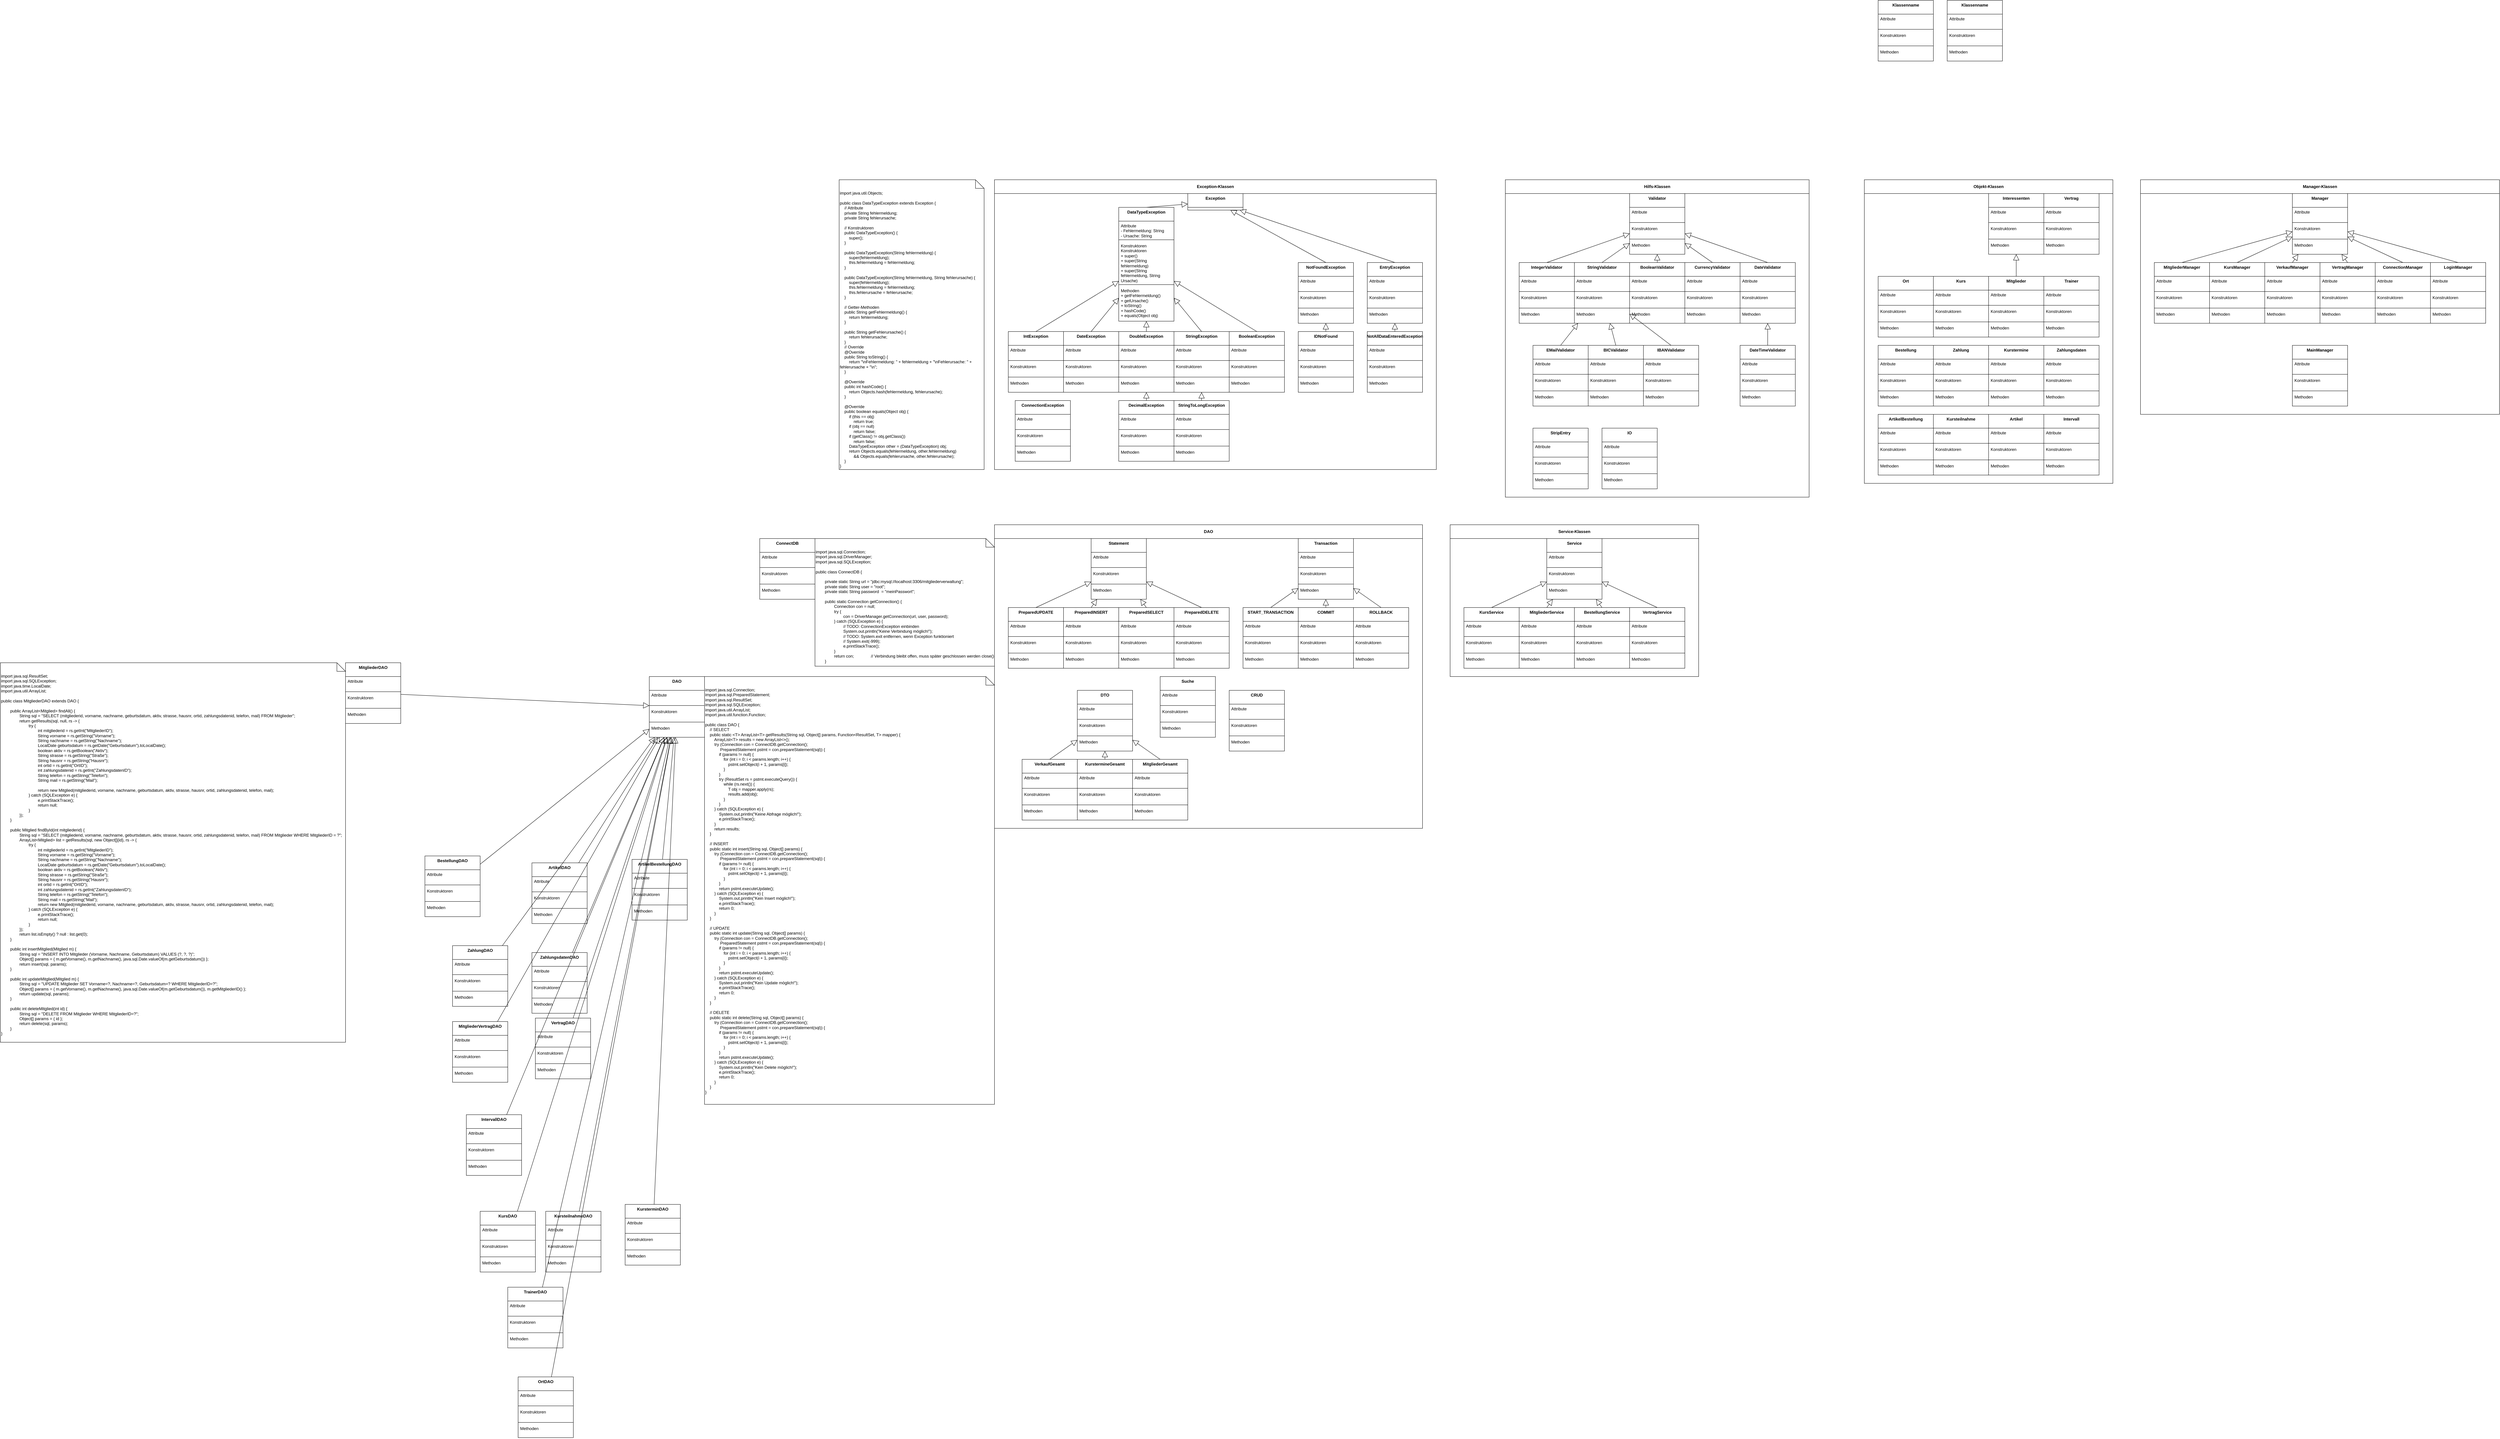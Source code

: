 <mxfile version="28.2.8">
  <diagram name="Seite-1" id="noN-E2aLY1UvTcEcvxOf">
    <mxGraphModel dx="6565" dy="1111" grid="1" gridSize="10" guides="1" tooltips="1" connect="1" arrows="1" fold="1" page="1" pageScale="1" pageWidth="827" pageHeight="1169" math="0" shadow="0">
      <root>
        <mxCell id="0" />
        <mxCell id="1" parent="0" />
        <mxCell id="tplU9Smvky76qHWcXsWT-1" value="Klassenname" style="swimlane;fontStyle=1;align=center;verticalAlign=top;childLayout=stackLayout;horizontal=1;startSize=40;horizontalStack=0;resizeParent=1;resizeParentMax=0;resizeLast=0;collapsible=1;marginBottom=0;whiteSpace=wrap;html=1;" vertex="1" parent="1">
          <mxGeometry x="1240" y="80" width="160" height="176" as="geometry">
            <mxRectangle x="1240" y="80" width="160" height="40" as="alternateBounds" />
          </mxGeometry>
        </mxCell>
        <mxCell id="tplU9Smvky76qHWcXsWT-2" value="Attribute" style="text;strokeColor=none;fillColor=none;align=left;verticalAlign=top;spacingLeft=4;spacingRight=4;overflow=hidden;rotatable=0;points=[[0,0.5],[1,0.5]];portConstraint=eastwest;whiteSpace=wrap;html=1;" vertex="1" parent="tplU9Smvky76qHWcXsWT-1">
          <mxGeometry y="40" width="160" height="40" as="geometry" />
        </mxCell>
        <mxCell id="tplU9Smvky76qHWcXsWT-6" value="" style="line;strokeWidth=1;fillColor=none;align=left;verticalAlign=middle;spacingTop=-1;spacingLeft=3;spacingRight=3;rotatable=0;labelPosition=right;points=[];portConstraint=eastwest;strokeColor=inherit;" vertex="1" parent="tplU9Smvky76qHWcXsWT-1">
          <mxGeometry y="80" width="160" height="8" as="geometry" />
        </mxCell>
        <mxCell id="tplU9Smvky76qHWcXsWT-5" value="Konstruktoren" style="text;strokeColor=none;fillColor=none;align=left;verticalAlign=top;spacingLeft=4;spacingRight=4;overflow=hidden;rotatable=0;points=[[0,0.5],[1,0.5]];portConstraint=eastwest;whiteSpace=wrap;html=1;" vertex="1" parent="tplU9Smvky76qHWcXsWT-1">
          <mxGeometry y="88" width="160" height="40" as="geometry" />
        </mxCell>
        <mxCell id="tplU9Smvky76qHWcXsWT-3" value="" style="line;strokeWidth=1;fillColor=none;align=left;verticalAlign=middle;spacingTop=-1;spacingLeft=3;spacingRight=3;rotatable=0;labelPosition=right;points=[];portConstraint=eastwest;strokeColor=inherit;" vertex="1" parent="tplU9Smvky76qHWcXsWT-1">
          <mxGeometry y="128" width="160" height="8" as="geometry" />
        </mxCell>
        <mxCell id="tplU9Smvky76qHWcXsWT-4" value="Methoden" style="text;strokeColor=none;fillColor=none;align=left;verticalAlign=top;spacingLeft=4;spacingRight=4;overflow=hidden;rotatable=0;points=[[0,0.5],[1,0.5]];portConstraint=eastwest;whiteSpace=wrap;html=1;" vertex="1" parent="tplU9Smvky76qHWcXsWT-1">
          <mxGeometry y="136" width="160" height="40" as="geometry" />
        </mxCell>
        <mxCell id="tplU9Smvky76qHWcXsWT-55" value="Klassenname" style="swimlane;fontStyle=1;align=center;verticalAlign=top;childLayout=stackLayout;horizontal=1;startSize=40;horizontalStack=0;resizeParent=1;resizeParentMax=0;resizeLast=0;collapsible=1;marginBottom=0;whiteSpace=wrap;html=1;" vertex="1" parent="1">
          <mxGeometry x="1040" y="80" width="160" height="176" as="geometry">
            <mxRectangle x="1040" y="80" width="160" height="40" as="alternateBounds" />
          </mxGeometry>
        </mxCell>
        <mxCell id="tplU9Smvky76qHWcXsWT-56" value="Attribute" style="text;strokeColor=none;fillColor=none;align=left;verticalAlign=top;spacingLeft=4;spacingRight=4;overflow=hidden;rotatable=0;points=[[0,0.5],[1,0.5]];portConstraint=eastwest;whiteSpace=wrap;html=1;" vertex="1" parent="tplU9Smvky76qHWcXsWT-55">
          <mxGeometry y="40" width="160" height="40" as="geometry" />
        </mxCell>
        <mxCell id="tplU9Smvky76qHWcXsWT-57" value="" style="line;strokeWidth=1;fillColor=none;align=left;verticalAlign=middle;spacingTop=-1;spacingLeft=3;spacingRight=3;rotatable=0;labelPosition=right;points=[];portConstraint=eastwest;strokeColor=inherit;" vertex="1" parent="tplU9Smvky76qHWcXsWT-55">
          <mxGeometry y="80" width="160" height="8" as="geometry" />
        </mxCell>
        <mxCell id="tplU9Smvky76qHWcXsWT-58" value="Konstruktoren" style="text;strokeColor=none;fillColor=none;align=left;verticalAlign=top;spacingLeft=4;spacingRight=4;overflow=hidden;rotatable=0;points=[[0,0.5],[1,0.5]];portConstraint=eastwest;whiteSpace=wrap;html=1;" vertex="1" parent="tplU9Smvky76qHWcXsWT-55">
          <mxGeometry y="88" width="160" height="40" as="geometry" />
        </mxCell>
        <mxCell id="tplU9Smvky76qHWcXsWT-59" value="" style="line;strokeWidth=1;fillColor=none;align=left;verticalAlign=middle;spacingTop=-1;spacingLeft=3;spacingRight=3;rotatable=0;labelPosition=right;points=[];portConstraint=eastwest;strokeColor=inherit;" vertex="1" parent="tplU9Smvky76qHWcXsWT-55">
          <mxGeometry y="128" width="160" height="8" as="geometry" />
        </mxCell>
        <mxCell id="tplU9Smvky76qHWcXsWT-60" value="Methoden" style="text;strokeColor=none;fillColor=none;align=left;verticalAlign=top;spacingLeft=4;spacingRight=4;overflow=hidden;rotatable=0;points=[[0,0.5],[1,0.5]];portConstraint=eastwest;whiteSpace=wrap;html=1;" vertex="1" parent="tplU9Smvky76qHWcXsWT-55">
          <mxGeometry y="136" width="160" height="40" as="geometry" />
        </mxCell>
        <mxCell id="tplU9Smvky76qHWcXsWT-61" value="Objekt-Klassen" style="swimlane;whiteSpace=wrap;html=1;startSize=40;" vertex="1" parent="1">
          <mxGeometry x="1000" y="600" width="720" height="880" as="geometry" />
        </mxCell>
        <mxCell id="tplU9Smvky76qHWcXsWT-7" value="Artikel" style="swimlane;fontStyle=1;align=center;verticalAlign=top;childLayout=stackLayout;horizontal=1;startSize=40;horizontalStack=0;resizeParent=1;resizeParentMax=0;resizeLast=0;collapsible=1;marginBottom=0;whiteSpace=wrap;html=1;" vertex="1" parent="tplU9Smvky76qHWcXsWT-61">
          <mxGeometry x="360" y="680" width="160" height="176" as="geometry">
            <mxRectangle x="680" y="40" width="160" height="40" as="alternateBounds" />
          </mxGeometry>
        </mxCell>
        <mxCell id="tplU9Smvky76qHWcXsWT-8" value="Attribute" style="text;strokeColor=none;fillColor=none;align=left;verticalAlign=top;spacingLeft=4;spacingRight=4;overflow=hidden;rotatable=0;points=[[0,0.5],[1,0.5]];portConstraint=eastwest;whiteSpace=wrap;html=1;" vertex="1" parent="tplU9Smvky76qHWcXsWT-7">
          <mxGeometry y="40" width="160" height="40" as="geometry" />
        </mxCell>
        <mxCell id="tplU9Smvky76qHWcXsWT-9" value="" style="line;strokeWidth=1;fillColor=none;align=left;verticalAlign=middle;spacingTop=-1;spacingLeft=3;spacingRight=3;rotatable=0;labelPosition=right;points=[];portConstraint=eastwest;strokeColor=inherit;" vertex="1" parent="tplU9Smvky76qHWcXsWT-7">
          <mxGeometry y="80" width="160" height="8" as="geometry" />
        </mxCell>
        <mxCell id="tplU9Smvky76qHWcXsWT-10" value="Konstruktoren" style="text;strokeColor=none;fillColor=none;align=left;verticalAlign=top;spacingLeft=4;spacingRight=4;overflow=hidden;rotatable=0;points=[[0,0.5],[1,0.5]];portConstraint=eastwest;whiteSpace=wrap;html=1;" vertex="1" parent="tplU9Smvky76qHWcXsWT-7">
          <mxGeometry y="88" width="160" height="40" as="geometry" />
        </mxCell>
        <mxCell id="tplU9Smvky76qHWcXsWT-11" value="" style="line;strokeWidth=1;fillColor=none;align=left;verticalAlign=middle;spacingTop=-1;spacingLeft=3;spacingRight=3;rotatable=0;labelPosition=right;points=[];portConstraint=eastwest;strokeColor=inherit;" vertex="1" parent="tplU9Smvky76qHWcXsWT-7">
          <mxGeometry y="128" width="160" height="8" as="geometry" />
        </mxCell>
        <mxCell id="tplU9Smvky76qHWcXsWT-12" value="Methoden" style="text;strokeColor=none;fillColor=none;align=left;verticalAlign=top;spacingLeft=4;spacingRight=4;overflow=hidden;rotatable=0;points=[[0,0.5],[1,0.5]];portConstraint=eastwest;whiteSpace=wrap;html=1;" vertex="1" parent="tplU9Smvky76qHWcXsWT-7">
          <mxGeometry y="136" width="160" height="40" as="geometry" />
        </mxCell>
        <mxCell id="tplU9Smvky76qHWcXsWT-13" value="Mitglieder" style="swimlane;fontStyle=1;align=center;verticalAlign=top;childLayout=stackLayout;horizontal=1;startSize=40;horizontalStack=0;resizeParent=1;resizeParentMax=0;resizeLast=0;collapsible=1;marginBottom=0;whiteSpace=wrap;html=1;" vertex="1" parent="tplU9Smvky76qHWcXsWT-61">
          <mxGeometry x="360" y="280" width="160" height="176" as="geometry">
            <mxRectangle x="680" y="240" width="160" height="40" as="alternateBounds" />
          </mxGeometry>
        </mxCell>
        <mxCell id="tplU9Smvky76qHWcXsWT-14" value="Attribute" style="text;strokeColor=none;fillColor=none;align=left;verticalAlign=top;spacingLeft=4;spacingRight=4;overflow=hidden;rotatable=0;points=[[0,0.5],[1,0.5]];portConstraint=eastwest;whiteSpace=wrap;html=1;" vertex="1" parent="tplU9Smvky76qHWcXsWT-13">
          <mxGeometry y="40" width="160" height="40" as="geometry" />
        </mxCell>
        <mxCell id="tplU9Smvky76qHWcXsWT-15" value="" style="line;strokeWidth=1;fillColor=none;align=left;verticalAlign=middle;spacingTop=-1;spacingLeft=3;spacingRight=3;rotatable=0;labelPosition=right;points=[];portConstraint=eastwest;strokeColor=inherit;" vertex="1" parent="tplU9Smvky76qHWcXsWT-13">
          <mxGeometry y="80" width="160" height="8" as="geometry" />
        </mxCell>
        <mxCell id="tplU9Smvky76qHWcXsWT-16" value="Konstruktoren" style="text;strokeColor=none;fillColor=none;align=left;verticalAlign=top;spacingLeft=4;spacingRight=4;overflow=hidden;rotatable=0;points=[[0,0.5],[1,0.5]];portConstraint=eastwest;whiteSpace=wrap;html=1;" vertex="1" parent="tplU9Smvky76qHWcXsWT-13">
          <mxGeometry y="88" width="160" height="40" as="geometry" />
        </mxCell>
        <mxCell id="tplU9Smvky76qHWcXsWT-17" value="" style="line;strokeWidth=1;fillColor=none;align=left;verticalAlign=middle;spacingTop=-1;spacingLeft=3;spacingRight=3;rotatable=0;labelPosition=right;points=[];portConstraint=eastwest;strokeColor=inherit;" vertex="1" parent="tplU9Smvky76qHWcXsWT-13">
          <mxGeometry y="128" width="160" height="8" as="geometry" />
        </mxCell>
        <mxCell id="tplU9Smvky76qHWcXsWT-18" value="Methoden" style="text;strokeColor=none;fillColor=none;align=left;verticalAlign=top;spacingLeft=4;spacingRight=4;overflow=hidden;rotatable=0;points=[[0,0.5],[1,0.5]];portConstraint=eastwest;whiteSpace=wrap;html=1;" vertex="1" parent="tplU9Smvky76qHWcXsWT-13">
          <mxGeometry y="136" width="160" height="40" as="geometry" />
        </mxCell>
        <mxCell id="tplU9Smvky76qHWcXsWT-25" value="Trainer" style="swimlane;fontStyle=1;align=center;verticalAlign=top;childLayout=stackLayout;horizontal=1;startSize=40;horizontalStack=0;resizeParent=1;resizeParentMax=0;resizeLast=0;collapsible=1;marginBottom=0;whiteSpace=wrap;html=1;" vertex="1" parent="tplU9Smvky76qHWcXsWT-61">
          <mxGeometry x="520" y="280" width="160" height="176" as="geometry">
            <mxRectangle x="480" y="240" width="160" height="40" as="alternateBounds" />
          </mxGeometry>
        </mxCell>
        <mxCell id="tplU9Smvky76qHWcXsWT-26" value="Attribute" style="text;strokeColor=none;fillColor=none;align=left;verticalAlign=top;spacingLeft=4;spacingRight=4;overflow=hidden;rotatable=0;points=[[0,0.5],[1,0.5]];portConstraint=eastwest;whiteSpace=wrap;html=1;" vertex="1" parent="tplU9Smvky76qHWcXsWT-25">
          <mxGeometry y="40" width="160" height="40" as="geometry" />
        </mxCell>
        <mxCell id="tplU9Smvky76qHWcXsWT-27" value="" style="line;strokeWidth=1;fillColor=none;align=left;verticalAlign=middle;spacingTop=-1;spacingLeft=3;spacingRight=3;rotatable=0;labelPosition=right;points=[];portConstraint=eastwest;strokeColor=inherit;" vertex="1" parent="tplU9Smvky76qHWcXsWT-25">
          <mxGeometry y="80" width="160" height="8" as="geometry" />
        </mxCell>
        <mxCell id="tplU9Smvky76qHWcXsWT-28" value="Konstruktoren" style="text;strokeColor=none;fillColor=none;align=left;verticalAlign=top;spacingLeft=4;spacingRight=4;overflow=hidden;rotatable=0;points=[[0,0.5],[1,0.5]];portConstraint=eastwest;whiteSpace=wrap;html=1;" vertex="1" parent="tplU9Smvky76qHWcXsWT-25">
          <mxGeometry y="88" width="160" height="40" as="geometry" />
        </mxCell>
        <mxCell id="tplU9Smvky76qHWcXsWT-29" value="" style="line;strokeWidth=1;fillColor=none;align=left;verticalAlign=middle;spacingTop=-1;spacingLeft=3;spacingRight=3;rotatable=0;labelPosition=right;points=[];portConstraint=eastwest;strokeColor=inherit;" vertex="1" parent="tplU9Smvky76qHWcXsWT-25">
          <mxGeometry y="128" width="160" height="8" as="geometry" />
        </mxCell>
        <mxCell id="tplU9Smvky76qHWcXsWT-30" value="Methoden" style="text;strokeColor=none;fillColor=none;align=left;verticalAlign=top;spacingLeft=4;spacingRight=4;overflow=hidden;rotatable=0;points=[[0,0.5],[1,0.5]];portConstraint=eastwest;whiteSpace=wrap;html=1;" vertex="1" parent="tplU9Smvky76qHWcXsWT-25">
          <mxGeometry y="136" width="160" height="40" as="geometry" />
        </mxCell>
        <mxCell id="tplU9Smvky76qHWcXsWT-19" value="Vertrag" style="swimlane;fontStyle=1;align=center;verticalAlign=top;childLayout=stackLayout;horizontal=1;startSize=40;horizontalStack=0;resizeParent=1;resizeParentMax=0;resizeLast=0;collapsible=1;marginBottom=0;whiteSpace=wrap;html=1;" vertex="1" parent="tplU9Smvky76qHWcXsWT-61">
          <mxGeometry x="520" y="40" width="160" height="176" as="geometry">
            <mxRectangle x="680" y="440" width="160" height="40" as="alternateBounds" />
          </mxGeometry>
        </mxCell>
        <mxCell id="tplU9Smvky76qHWcXsWT-20" value="Attribute" style="text;strokeColor=none;fillColor=none;align=left;verticalAlign=top;spacingLeft=4;spacingRight=4;overflow=hidden;rotatable=0;points=[[0,0.5],[1,0.5]];portConstraint=eastwest;whiteSpace=wrap;html=1;" vertex="1" parent="tplU9Smvky76qHWcXsWT-19">
          <mxGeometry y="40" width="160" height="40" as="geometry" />
        </mxCell>
        <mxCell id="tplU9Smvky76qHWcXsWT-21" value="" style="line;strokeWidth=1;fillColor=none;align=left;verticalAlign=middle;spacingTop=-1;spacingLeft=3;spacingRight=3;rotatable=0;labelPosition=right;points=[];portConstraint=eastwest;strokeColor=inherit;" vertex="1" parent="tplU9Smvky76qHWcXsWT-19">
          <mxGeometry y="80" width="160" height="8" as="geometry" />
        </mxCell>
        <mxCell id="tplU9Smvky76qHWcXsWT-22" value="Konstruktoren" style="text;strokeColor=none;fillColor=none;align=left;verticalAlign=top;spacingLeft=4;spacingRight=4;overflow=hidden;rotatable=0;points=[[0,0.5],[1,0.5]];portConstraint=eastwest;whiteSpace=wrap;html=1;" vertex="1" parent="tplU9Smvky76qHWcXsWT-19">
          <mxGeometry y="88" width="160" height="40" as="geometry" />
        </mxCell>
        <mxCell id="tplU9Smvky76qHWcXsWT-23" value="" style="line;strokeWidth=1;fillColor=none;align=left;verticalAlign=middle;spacingTop=-1;spacingLeft=3;spacingRight=3;rotatable=0;labelPosition=right;points=[];portConstraint=eastwest;strokeColor=inherit;" vertex="1" parent="tplU9Smvky76qHWcXsWT-19">
          <mxGeometry y="128" width="160" height="8" as="geometry" />
        </mxCell>
        <mxCell id="tplU9Smvky76qHWcXsWT-24" value="Methoden" style="text;strokeColor=none;fillColor=none;align=left;verticalAlign=top;spacingLeft=4;spacingRight=4;overflow=hidden;rotatable=0;points=[[0,0.5],[1,0.5]];portConstraint=eastwest;whiteSpace=wrap;html=1;" vertex="1" parent="tplU9Smvky76qHWcXsWT-19">
          <mxGeometry y="136" width="160" height="40" as="geometry" />
        </mxCell>
        <mxCell id="tplU9Smvky76qHWcXsWT-43" value="Ort" style="swimlane;fontStyle=1;align=center;verticalAlign=top;childLayout=stackLayout;horizontal=1;startSize=40;horizontalStack=0;resizeParent=1;resizeParentMax=0;resizeLast=0;collapsible=1;marginBottom=0;whiteSpace=wrap;html=1;" vertex="1" parent="tplU9Smvky76qHWcXsWT-61">
          <mxGeometry x="40" y="280" width="160" height="176" as="geometry">
            <mxRectangle x="480" y="440" width="160" height="40" as="alternateBounds" />
          </mxGeometry>
        </mxCell>
        <mxCell id="tplU9Smvky76qHWcXsWT-44" value="Attribute" style="text;strokeColor=none;fillColor=none;align=left;verticalAlign=top;spacingLeft=4;spacingRight=4;overflow=hidden;rotatable=0;points=[[0,0.5],[1,0.5]];portConstraint=eastwest;whiteSpace=wrap;html=1;" vertex="1" parent="tplU9Smvky76qHWcXsWT-43">
          <mxGeometry y="40" width="160" height="40" as="geometry" />
        </mxCell>
        <mxCell id="tplU9Smvky76qHWcXsWT-45" value="" style="line;strokeWidth=1;fillColor=none;align=left;verticalAlign=middle;spacingTop=-1;spacingLeft=3;spacingRight=3;rotatable=0;labelPosition=right;points=[];portConstraint=eastwest;strokeColor=inherit;" vertex="1" parent="tplU9Smvky76qHWcXsWT-43">
          <mxGeometry y="80" width="160" height="8" as="geometry" />
        </mxCell>
        <mxCell id="tplU9Smvky76qHWcXsWT-46" value="Konstruktoren" style="text;strokeColor=none;fillColor=none;align=left;verticalAlign=top;spacingLeft=4;spacingRight=4;overflow=hidden;rotatable=0;points=[[0,0.5],[1,0.5]];portConstraint=eastwest;whiteSpace=wrap;html=1;" vertex="1" parent="tplU9Smvky76qHWcXsWT-43">
          <mxGeometry y="88" width="160" height="40" as="geometry" />
        </mxCell>
        <mxCell id="tplU9Smvky76qHWcXsWT-47" value="" style="line;strokeWidth=1;fillColor=none;align=left;verticalAlign=middle;spacingTop=-1;spacingLeft=3;spacingRight=3;rotatable=0;labelPosition=right;points=[];portConstraint=eastwest;strokeColor=inherit;" vertex="1" parent="tplU9Smvky76qHWcXsWT-43">
          <mxGeometry y="128" width="160" height="8" as="geometry" />
        </mxCell>
        <mxCell id="tplU9Smvky76qHWcXsWT-48" value="Methoden" style="text;strokeColor=none;fillColor=none;align=left;verticalAlign=top;spacingLeft=4;spacingRight=4;overflow=hidden;rotatable=0;points=[[0,0.5],[1,0.5]];portConstraint=eastwest;whiteSpace=wrap;html=1;" vertex="1" parent="tplU9Smvky76qHWcXsWT-43">
          <mxGeometry y="136" width="160" height="40" as="geometry" />
        </mxCell>
        <mxCell id="tplU9Smvky76qHWcXsWT-31" value="Kurs" style="swimlane;fontStyle=1;align=center;verticalAlign=top;childLayout=stackLayout;horizontal=1;startSize=40;horizontalStack=0;resizeParent=1;resizeParentMax=0;resizeLast=0;collapsible=1;marginBottom=0;whiteSpace=wrap;html=1;" vertex="1" parent="tplU9Smvky76qHWcXsWT-61">
          <mxGeometry x="200" y="280" width="160" height="176" as="geometry">
            <mxRectangle x="280" y="440" width="160" height="40" as="alternateBounds" />
          </mxGeometry>
        </mxCell>
        <mxCell id="tplU9Smvky76qHWcXsWT-32" value="Attribute" style="text;strokeColor=none;fillColor=none;align=left;verticalAlign=top;spacingLeft=4;spacingRight=4;overflow=hidden;rotatable=0;points=[[0,0.5],[1,0.5]];portConstraint=eastwest;whiteSpace=wrap;html=1;" vertex="1" parent="tplU9Smvky76qHWcXsWT-31">
          <mxGeometry y="40" width="160" height="40" as="geometry" />
        </mxCell>
        <mxCell id="tplU9Smvky76qHWcXsWT-33" value="" style="line;strokeWidth=1;fillColor=none;align=left;verticalAlign=middle;spacingTop=-1;spacingLeft=3;spacingRight=3;rotatable=0;labelPosition=right;points=[];portConstraint=eastwest;strokeColor=inherit;" vertex="1" parent="tplU9Smvky76qHWcXsWT-31">
          <mxGeometry y="80" width="160" height="8" as="geometry" />
        </mxCell>
        <mxCell id="tplU9Smvky76qHWcXsWT-34" value="Konstruktoren" style="text;strokeColor=none;fillColor=none;align=left;verticalAlign=top;spacingLeft=4;spacingRight=4;overflow=hidden;rotatable=0;points=[[0,0.5],[1,0.5]];portConstraint=eastwest;whiteSpace=wrap;html=1;" vertex="1" parent="tplU9Smvky76qHWcXsWT-31">
          <mxGeometry y="88" width="160" height="40" as="geometry" />
        </mxCell>
        <mxCell id="tplU9Smvky76qHWcXsWT-35" value="" style="line;strokeWidth=1;fillColor=none;align=left;verticalAlign=middle;spacingTop=-1;spacingLeft=3;spacingRight=3;rotatable=0;labelPosition=right;points=[];portConstraint=eastwest;strokeColor=inherit;" vertex="1" parent="tplU9Smvky76qHWcXsWT-31">
          <mxGeometry y="128" width="160" height="8" as="geometry" />
        </mxCell>
        <mxCell id="tplU9Smvky76qHWcXsWT-36" value="Methoden" style="text;strokeColor=none;fillColor=none;align=left;verticalAlign=top;spacingLeft=4;spacingRight=4;overflow=hidden;rotatable=0;points=[[0,0.5],[1,0.5]];portConstraint=eastwest;whiteSpace=wrap;html=1;" vertex="1" parent="tplU9Smvky76qHWcXsWT-31">
          <mxGeometry y="136" width="160" height="40" as="geometry" />
        </mxCell>
        <mxCell id="tplU9Smvky76qHWcXsWT-68" value="Kurstermine" style="swimlane;fontStyle=1;align=center;verticalAlign=top;childLayout=stackLayout;horizontal=1;startSize=40;horizontalStack=0;resizeParent=1;resizeParentMax=0;resizeLast=0;collapsible=1;marginBottom=0;whiteSpace=wrap;html=1;" vertex="1" parent="tplU9Smvky76qHWcXsWT-61">
          <mxGeometry x="360" y="480" width="160" height="176" as="geometry">
            <mxRectangle x="1240" y="80" width="160" height="40" as="alternateBounds" />
          </mxGeometry>
        </mxCell>
        <mxCell id="tplU9Smvky76qHWcXsWT-69" value="Attribute" style="text;strokeColor=none;fillColor=none;align=left;verticalAlign=top;spacingLeft=4;spacingRight=4;overflow=hidden;rotatable=0;points=[[0,0.5],[1,0.5]];portConstraint=eastwest;whiteSpace=wrap;html=1;" vertex="1" parent="tplU9Smvky76qHWcXsWT-68">
          <mxGeometry y="40" width="160" height="40" as="geometry" />
        </mxCell>
        <mxCell id="tplU9Smvky76qHWcXsWT-70" value="" style="line;strokeWidth=1;fillColor=none;align=left;verticalAlign=middle;spacingTop=-1;spacingLeft=3;spacingRight=3;rotatable=0;labelPosition=right;points=[];portConstraint=eastwest;strokeColor=inherit;" vertex="1" parent="tplU9Smvky76qHWcXsWT-68">
          <mxGeometry y="80" width="160" height="8" as="geometry" />
        </mxCell>
        <mxCell id="tplU9Smvky76qHWcXsWT-71" value="Konstruktoren" style="text;strokeColor=none;fillColor=none;align=left;verticalAlign=top;spacingLeft=4;spacingRight=4;overflow=hidden;rotatable=0;points=[[0,0.5],[1,0.5]];portConstraint=eastwest;whiteSpace=wrap;html=1;" vertex="1" parent="tplU9Smvky76qHWcXsWT-68">
          <mxGeometry y="88" width="160" height="40" as="geometry" />
        </mxCell>
        <mxCell id="tplU9Smvky76qHWcXsWT-72" value="" style="line;strokeWidth=1;fillColor=none;align=left;verticalAlign=middle;spacingTop=-1;spacingLeft=3;spacingRight=3;rotatable=0;labelPosition=right;points=[];portConstraint=eastwest;strokeColor=inherit;" vertex="1" parent="tplU9Smvky76qHWcXsWT-68">
          <mxGeometry y="128" width="160" height="8" as="geometry" />
        </mxCell>
        <mxCell id="tplU9Smvky76qHWcXsWT-73" value="Methoden" style="text;strokeColor=none;fillColor=none;align=left;verticalAlign=top;spacingLeft=4;spacingRight=4;overflow=hidden;rotatable=0;points=[[0,0.5],[1,0.5]];portConstraint=eastwest;whiteSpace=wrap;html=1;" vertex="1" parent="tplU9Smvky76qHWcXsWT-68">
          <mxGeometry y="136" width="160" height="40" as="geometry" />
        </mxCell>
        <mxCell id="tplU9Smvky76qHWcXsWT-74" value="Zahlungsdaten" style="swimlane;fontStyle=1;align=center;verticalAlign=top;childLayout=stackLayout;horizontal=1;startSize=40;horizontalStack=0;resizeParent=1;resizeParentMax=0;resizeLast=0;collapsible=1;marginBottom=0;whiteSpace=wrap;html=1;" vertex="1" parent="tplU9Smvky76qHWcXsWT-61">
          <mxGeometry x="520" y="480" width="160" height="176" as="geometry">
            <mxRectangle x="1240" y="80" width="160" height="40" as="alternateBounds" />
          </mxGeometry>
        </mxCell>
        <mxCell id="tplU9Smvky76qHWcXsWT-75" value="Attribute" style="text;strokeColor=none;fillColor=none;align=left;verticalAlign=top;spacingLeft=4;spacingRight=4;overflow=hidden;rotatable=0;points=[[0,0.5],[1,0.5]];portConstraint=eastwest;whiteSpace=wrap;html=1;" vertex="1" parent="tplU9Smvky76qHWcXsWT-74">
          <mxGeometry y="40" width="160" height="40" as="geometry" />
        </mxCell>
        <mxCell id="tplU9Smvky76qHWcXsWT-76" value="" style="line;strokeWidth=1;fillColor=none;align=left;verticalAlign=middle;spacingTop=-1;spacingLeft=3;spacingRight=3;rotatable=0;labelPosition=right;points=[];portConstraint=eastwest;strokeColor=inherit;" vertex="1" parent="tplU9Smvky76qHWcXsWT-74">
          <mxGeometry y="80" width="160" height="8" as="geometry" />
        </mxCell>
        <mxCell id="tplU9Smvky76qHWcXsWT-77" value="Konstruktoren" style="text;strokeColor=none;fillColor=none;align=left;verticalAlign=top;spacingLeft=4;spacingRight=4;overflow=hidden;rotatable=0;points=[[0,0.5],[1,0.5]];portConstraint=eastwest;whiteSpace=wrap;html=1;" vertex="1" parent="tplU9Smvky76qHWcXsWT-74">
          <mxGeometry y="88" width="160" height="40" as="geometry" />
        </mxCell>
        <mxCell id="tplU9Smvky76qHWcXsWT-78" value="" style="line;strokeWidth=1;fillColor=none;align=left;verticalAlign=middle;spacingTop=-1;spacingLeft=3;spacingRight=3;rotatable=0;labelPosition=right;points=[];portConstraint=eastwest;strokeColor=inherit;" vertex="1" parent="tplU9Smvky76qHWcXsWT-74">
          <mxGeometry y="128" width="160" height="8" as="geometry" />
        </mxCell>
        <mxCell id="tplU9Smvky76qHWcXsWT-79" value="Methoden" style="text;strokeColor=none;fillColor=none;align=left;verticalAlign=top;spacingLeft=4;spacingRight=4;overflow=hidden;rotatable=0;points=[[0,0.5],[1,0.5]];portConstraint=eastwest;whiteSpace=wrap;html=1;" vertex="1" parent="tplU9Smvky76qHWcXsWT-74">
          <mxGeometry y="136" width="160" height="40" as="geometry" />
        </mxCell>
        <mxCell id="tplU9Smvky76qHWcXsWT-80" value="Bestellung" style="swimlane;fontStyle=1;align=center;verticalAlign=top;childLayout=stackLayout;horizontal=1;startSize=40;horizontalStack=0;resizeParent=1;resizeParentMax=0;resizeLast=0;collapsible=1;marginBottom=0;whiteSpace=wrap;html=1;" vertex="1" parent="tplU9Smvky76qHWcXsWT-61">
          <mxGeometry x="40" y="480" width="160" height="176" as="geometry">
            <mxRectangle x="1240" y="80" width="160" height="40" as="alternateBounds" />
          </mxGeometry>
        </mxCell>
        <mxCell id="tplU9Smvky76qHWcXsWT-81" value="Attribute" style="text;strokeColor=none;fillColor=none;align=left;verticalAlign=top;spacingLeft=4;spacingRight=4;overflow=hidden;rotatable=0;points=[[0,0.5],[1,0.5]];portConstraint=eastwest;whiteSpace=wrap;html=1;" vertex="1" parent="tplU9Smvky76qHWcXsWT-80">
          <mxGeometry y="40" width="160" height="40" as="geometry" />
        </mxCell>
        <mxCell id="tplU9Smvky76qHWcXsWT-82" value="" style="line;strokeWidth=1;fillColor=none;align=left;verticalAlign=middle;spacingTop=-1;spacingLeft=3;spacingRight=3;rotatable=0;labelPosition=right;points=[];portConstraint=eastwest;strokeColor=inherit;" vertex="1" parent="tplU9Smvky76qHWcXsWT-80">
          <mxGeometry y="80" width="160" height="8" as="geometry" />
        </mxCell>
        <mxCell id="tplU9Smvky76qHWcXsWT-83" value="Konstruktoren" style="text;strokeColor=none;fillColor=none;align=left;verticalAlign=top;spacingLeft=4;spacingRight=4;overflow=hidden;rotatable=0;points=[[0,0.5],[1,0.5]];portConstraint=eastwest;whiteSpace=wrap;html=1;" vertex="1" parent="tplU9Smvky76qHWcXsWT-80">
          <mxGeometry y="88" width="160" height="40" as="geometry" />
        </mxCell>
        <mxCell id="tplU9Smvky76qHWcXsWT-84" value="" style="line;strokeWidth=1;fillColor=none;align=left;verticalAlign=middle;spacingTop=-1;spacingLeft=3;spacingRight=3;rotatable=0;labelPosition=right;points=[];portConstraint=eastwest;strokeColor=inherit;" vertex="1" parent="tplU9Smvky76qHWcXsWT-80">
          <mxGeometry y="128" width="160" height="8" as="geometry" />
        </mxCell>
        <mxCell id="tplU9Smvky76qHWcXsWT-85" value="Methoden" style="text;strokeColor=none;fillColor=none;align=left;verticalAlign=top;spacingLeft=4;spacingRight=4;overflow=hidden;rotatable=0;points=[[0,0.5],[1,0.5]];portConstraint=eastwest;whiteSpace=wrap;html=1;" vertex="1" parent="tplU9Smvky76qHWcXsWT-80">
          <mxGeometry y="136" width="160" height="40" as="geometry" />
        </mxCell>
        <mxCell id="tplU9Smvky76qHWcXsWT-86" value="Zahlung" style="swimlane;fontStyle=1;align=center;verticalAlign=top;childLayout=stackLayout;horizontal=1;startSize=40;horizontalStack=0;resizeParent=1;resizeParentMax=0;resizeLast=0;collapsible=1;marginBottom=0;whiteSpace=wrap;html=1;" vertex="1" parent="tplU9Smvky76qHWcXsWT-61">
          <mxGeometry x="200" y="480" width="160" height="176" as="geometry">
            <mxRectangle x="1240" y="80" width="160" height="40" as="alternateBounds" />
          </mxGeometry>
        </mxCell>
        <mxCell id="tplU9Smvky76qHWcXsWT-87" value="Attribute" style="text;strokeColor=none;fillColor=none;align=left;verticalAlign=top;spacingLeft=4;spacingRight=4;overflow=hidden;rotatable=0;points=[[0,0.5],[1,0.5]];portConstraint=eastwest;whiteSpace=wrap;html=1;" vertex="1" parent="tplU9Smvky76qHWcXsWT-86">
          <mxGeometry y="40" width="160" height="40" as="geometry" />
        </mxCell>
        <mxCell id="tplU9Smvky76qHWcXsWT-88" value="" style="line;strokeWidth=1;fillColor=none;align=left;verticalAlign=middle;spacingTop=-1;spacingLeft=3;spacingRight=3;rotatable=0;labelPosition=right;points=[];portConstraint=eastwest;strokeColor=inherit;" vertex="1" parent="tplU9Smvky76qHWcXsWT-86">
          <mxGeometry y="80" width="160" height="8" as="geometry" />
        </mxCell>
        <mxCell id="tplU9Smvky76qHWcXsWT-89" value="Konstruktoren" style="text;strokeColor=none;fillColor=none;align=left;verticalAlign=top;spacingLeft=4;spacingRight=4;overflow=hidden;rotatable=0;points=[[0,0.5],[1,0.5]];portConstraint=eastwest;whiteSpace=wrap;html=1;" vertex="1" parent="tplU9Smvky76qHWcXsWT-86">
          <mxGeometry y="88" width="160" height="40" as="geometry" />
        </mxCell>
        <mxCell id="tplU9Smvky76qHWcXsWT-90" value="" style="line;strokeWidth=1;fillColor=none;align=left;verticalAlign=middle;spacingTop=-1;spacingLeft=3;spacingRight=3;rotatable=0;labelPosition=right;points=[];portConstraint=eastwest;strokeColor=inherit;" vertex="1" parent="tplU9Smvky76qHWcXsWT-86">
          <mxGeometry y="128" width="160" height="8" as="geometry" />
        </mxCell>
        <mxCell id="tplU9Smvky76qHWcXsWT-91" value="Methoden" style="text;strokeColor=none;fillColor=none;align=left;verticalAlign=top;spacingLeft=4;spacingRight=4;overflow=hidden;rotatable=0;points=[[0,0.5],[1,0.5]];portConstraint=eastwest;whiteSpace=wrap;html=1;" vertex="1" parent="tplU9Smvky76qHWcXsWT-86">
          <mxGeometry y="136" width="160" height="40" as="geometry" />
        </mxCell>
        <mxCell id="tplU9Smvky76qHWcXsWT-92" value="Kursteilnahme" style="swimlane;fontStyle=1;align=center;verticalAlign=top;childLayout=stackLayout;horizontal=1;startSize=40;horizontalStack=0;resizeParent=1;resizeParentMax=0;resizeLast=0;collapsible=1;marginBottom=0;whiteSpace=wrap;html=1;" vertex="1" parent="tplU9Smvky76qHWcXsWT-61">
          <mxGeometry x="200" y="680" width="160" height="176" as="geometry">
            <mxRectangle x="1240" y="80" width="160" height="40" as="alternateBounds" />
          </mxGeometry>
        </mxCell>
        <mxCell id="tplU9Smvky76qHWcXsWT-93" value="Attribute" style="text;strokeColor=none;fillColor=none;align=left;verticalAlign=top;spacingLeft=4;spacingRight=4;overflow=hidden;rotatable=0;points=[[0,0.5],[1,0.5]];portConstraint=eastwest;whiteSpace=wrap;html=1;" vertex="1" parent="tplU9Smvky76qHWcXsWT-92">
          <mxGeometry y="40" width="160" height="40" as="geometry" />
        </mxCell>
        <mxCell id="tplU9Smvky76qHWcXsWT-94" value="" style="line;strokeWidth=1;fillColor=none;align=left;verticalAlign=middle;spacingTop=-1;spacingLeft=3;spacingRight=3;rotatable=0;labelPosition=right;points=[];portConstraint=eastwest;strokeColor=inherit;" vertex="1" parent="tplU9Smvky76qHWcXsWT-92">
          <mxGeometry y="80" width="160" height="8" as="geometry" />
        </mxCell>
        <mxCell id="tplU9Smvky76qHWcXsWT-95" value="Konstruktoren" style="text;strokeColor=none;fillColor=none;align=left;verticalAlign=top;spacingLeft=4;spacingRight=4;overflow=hidden;rotatable=0;points=[[0,0.5],[1,0.5]];portConstraint=eastwest;whiteSpace=wrap;html=1;" vertex="1" parent="tplU9Smvky76qHWcXsWT-92">
          <mxGeometry y="88" width="160" height="40" as="geometry" />
        </mxCell>
        <mxCell id="tplU9Smvky76qHWcXsWT-96" value="" style="line;strokeWidth=1;fillColor=none;align=left;verticalAlign=middle;spacingTop=-1;spacingLeft=3;spacingRight=3;rotatable=0;labelPosition=right;points=[];portConstraint=eastwest;strokeColor=inherit;" vertex="1" parent="tplU9Smvky76qHWcXsWT-92">
          <mxGeometry y="128" width="160" height="8" as="geometry" />
        </mxCell>
        <mxCell id="tplU9Smvky76qHWcXsWT-97" value="Methoden" style="text;strokeColor=none;fillColor=none;align=left;verticalAlign=top;spacingLeft=4;spacingRight=4;overflow=hidden;rotatable=0;points=[[0,0.5],[1,0.5]];portConstraint=eastwest;whiteSpace=wrap;html=1;" vertex="1" parent="tplU9Smvky76qHWcXsWT-92">
          <mxGeometry y="136" width="160" height="40" as="geometry" />
        </mxCell>
        <mxCell id="tplU9Smvky76qHWcXsWT-98" value="Intervall" style="swimlane;fontStyle=1;align=center;verticalAlign=top;childLayout=stackLayout;horizontal=1;startSize=40;horizontalStack=0;resizeParent=1;resizeParentMax=0;resizeLast=0;collapsible=1;marginBottom=0;whiteSpace=wrap;html=1;" vertex="1" parent="tplU9Smvky76qHWcXsWT-61">
          <mxGeometry x="520" y="680" width="160" height="176" as="geometry">
            <mxRectangle x="1240" y="80" width="160" height="40" as="alternateBounds" />
          </mxGeometry>
        </mxCell>
        <mxCell id="tplU9Smvky76qHWcXsWT-99" value="Attribute" style="text;strokeColor=none;fillColor=none;align=left;verticalAlign=top;spacingLeft=4;spacingRight=4;overflow=hidden;rotatable=0;points=[[0,0.5],[1,0.5]];portConstraint=eastwest;whiteSpace=wrap;html=1;" vertex="1" parent="tplU9Smvky76qHWcXsWT-98">
          <mxGeometry y="40" width="160" height="40" as="geometry" />
        </mxCell>
        <mxCell id="tplU9Smvky76qHWcXsWT-100" value="" style="line;strokeWidth=1;fillColor=none;align=left;verticalAlign=middle;spacingTop=-1;spacingLeft=3;spacingRight=3;rotatable=0;labelPosition=right;points=[];portConstraint=eastwest;strokeColor=inherit;" vertex="1" parent="tplU9Smvky76qHWcXsWT-98">
          <mxGeometry y="80" width="160" height="8" as="geometry" />
        </mxCell>
        <mxCell id="tplU9Smvky76qHWcXsWT-101" value="Konstruktoren" style="text;strokeColor=none;fillColor=none;align=left;verticalAlign=top;spacingLeft=4;spacingRight=4;overflow=hidden;rotatable=0;points=[[0,0.5],[1,0.5]];portConstraint=eastwest;whiteSpace=wrap;html=1;" vertex="1" parent="tplU9Smvky76qHWcXsWT-98">
          <mxGeometry y="88" width="160" height="40" as="geometry" />
        </mxCell>
        <mxCell id="tplU9Smvky76qHWcXsWT-102" value="" style="line;strokeWidth=1;fillColor=none;align=left;verticalAlign=middle;spacingTop=-1;spacingLeft=3;spacingRight=3;rotatable=0;labelPosition=right;points=[];portConstraint=eastwest;strokeColor=inherit;" vertex="1" parent="tplU9Smvky76qHWcXsWT-98">
          <mxGeometry y="128" width="160" height="8" as="geometry" />
        </mxCell>
        <mxCell id="tplU9Smvky76qHWcXsWT-103" value="Methoden" style="text;strokeColor=none;fillColor=none;align=left;verticalAlign=top;spacingLeft=4;spacingRight=4;overflow=hidden;rotatable=0;points=[[0,0.5],[1,0.5]];portConstraint=eastwest;whiteSpace=wrap;html=1;" vertex="1" parent="tplU9Smvky76qHWcXsWT-98">
          <mxGeometry y="136" width="160" height="40" as="geometry" />
        </mxCell>
        <mxCell id="tplU9Smvky76qHWcXsWT-104" value="ArtikelBestellung" style="swimlane;fontStyle=1;align=center;verticalAlign=top;childLayout=stackLayout;horizontal=1;startSize=40;horizontalStack=0;resizeParent=1;resizeParentMax=0;resizeLast=0;collapsible=1;marginBottom=0;whiteSpace=wrap;html=1;" vertex="1" parent="tplU9Smvky76qHWcXsWT-61">
          <mxGeometry x="40" y="680" width="160" height="176" as="geometry">
            <mxRectangle x="1240" y="80" width="160" height="40" as="alternateBounds" />
          </mxGeometry>
        </mxCell>
        <mxCell id="tplU9Smvky76qHWcXsWT-105" value="Attribute" style="text;strokeColor=none;fillColor=none;align=left;verticalAlign=top;spacingLeft=4;spacingRight=4;overflow=hidden;rotatable=0;points=[[0,0.5],[1,0.5]];portConstraint=eastwest;whiteSpace=wrap;html=1;" vertex="1" parent="tplU9Smvky76qHWcXsWT-104">
          <mxGeometry y="40" width="160" height="40" as="geometry" />
        </mxCell>
        <mxCell id="tplU9Smvky76qHWcXsWT-106" value="" style="line;strokeWidth=1;fillColor=none;align=left;verticalAlign=middle;spacingTop=-1;spacingLeft=3;spacingRight=3;rotatable=0;labelPosition=right;points=[];portConstraint=eastwest;strokeColor=inherit;" vertex="1" parent="tplU9Smvky76qHWcXsWT-104">
          <mxGeometry y="80" width="160" height="8" as="geometry" />
        </mxCell>
        <mxCell id="tplU9Smvky76qHWcXsWT-107" value="Konstruktoren" style="text;strokeColor=none;fillColor=none;align=left;verticalAlign=top;spacingLeft=4;spacingRight=4;overflow=hidden;rotatable=0;points=[[0,0.5],[1,0.5]];portConstraint=eastwest;whiteSpace=wrap;html=1;" vertex="1" parent="tplU9Smvky76qHWcXsWT-104">
          <mxGeometry y="88" width="160" height="40" as="geometry" />
        </mxCell>
        <mxCell id="tplU9Smvky76qHWcXsWT-108" value="" style="line;strokeWidth=1;fillColor=none;align=left;verticalAlign=middle;spacingTop=-1;spacingLeft=3;spacingRight=3;rotatable=0;labelPosition=right;points=[];portConstraint=eastwest;strokeColor=inherit;" vertex="1" parent="tplU9Smvky76qHWcXsWT-104">
          <mxGeometry y="128" width="160" height="8" as="geometry" />
        </mxCell>
        <mxCell id="tplU9Smvky76qHWcXsWT-109" value="Methoden" style="text;strokeColor=none;fillColor=none;align=left;verticalAlign=top;spacingLeft=4;spacingRight=4;overflow=hidden;rotatable=0;points=[[0,0.5],[1,0.5]];portConstraint=eastwest;whiteSpace=wrap;html=1;" vertex="1" parent="tplU9Smvky76qHWcXsWT-104">
          <mxGeometry y="136" width="160" height="40" as="geometry" />
        </mxCell>
        <mxCell id="tplU9Smvky76qHWcXsWT-237" value="Interessenten" style="swimlane;fontStyle=1;align=center;verticalAlign=top;childLayout=stackLayout;horizontal=1;startSize=40;horizontalStack=0;resizeParent=1;resizeParentMax=0;resizeLast=0;collapsible=1;marginBottom=0;whiteSpace=wrap;html=1;" vertex="1" parent="tplU9Smvky76qHWcXsWT-61">
          <mxGeometry x="360" y="40" width="160" height="176" as="geometry">
            <mxRectangle x="680" y="240" width="160" height="40" as="alternateBounds" />
          </mxGeometry>
        </mxCell>
        <mxCell id="tplU9Smvky76qHWcXsWT-238" value="Attribute" style="text;strokeColor=none;fillColor=none;align=left;verticalAlign=top;spacingLeft=4;spacingRight=4;overflow=hidden;rotatable=0;points=[[0,0.5],[1,0.5]];portConstraint=eastwest;whiteSpace=wrap;html=1;" vertex="1" parent="tplU9Smvky76qHWcXsWT-237">
          <mxGeometry y="40" width="160" height="40" as="geometry" />
        </mxCell>
        <mxCell id="tplU9Smvky76qHWcXsWT-239" value="" style="line;strokeWidth=1;fillColor=none;align=left;verticalAlign=middle;spacingTop=-1;spacingLeft=3;spacingRight=3;rotatable=0;labelPosition=right;points=[];portConstraint=eastwest;strokeColor=inherit;" vertex="1" parent="tplU9Smvky76qHWcXsWT-237">
          <mxGeometry y="80" width="160" height="8" as="geometry" />
        </mxCell>
        <mxCell id="tplU9Smvky76qHWcXsWT-240" value="Konstruktoren" style="text;strokeColor=none;fillColor=none;align=left;verticalAlign=top;spacingLeft=4;spacingRight=4;overflow=hidden;rotatable=0;points=[[0,0.5],[1,0.5]];portConstraint=eastwest;whiteSpace=wrap;html=1;" vertex="1" parent="tplU9Smvky76qHWcXsWT-237">
          <mxGeometry y="88" width="160" height="40" as="geometry" />
        </mxCell>
        <mxCell id="tplU9Smvky76qHWcXsWT-241" value="" style="line;strokeWidth=1;fillColor=none;align=left;verticalAlign=middle;spacingTop=-1;spacingLeft=3;spacingRight=3;rotatable=0;labelPosition=right;points=[];portConstraint=eastwest;strokeColor=inherit;" vertex="1" parent="tplU9Smvky76qHWcXsWT-237">
          <mxGeometry y="128" width="160" height="8" as="geometry" />
        </mxCell>
        <mxCell id="tplU9Smvky76qHWcXsWT-242" value="Methoden" style="text;strokeColor=none;fillColor=none;align=left;verticalAlign=top;spacingLeft=4;spacingRight=4;overflow=hidden;rotatable=0;points=[[0,0.5],[1,0.5]];portConstraint=eastwest;whiteSpace=wrap;html=1;" vertex="1" parent="tplU9Smvky76qHWcXsWT-237">
          <mxGeometry y="136" width="160" height="40" as="geometry" />
        </mxCell>
        <mxCell id="tplU9Smvky76qHWcXsWT-243" value="" style="endArrow=block;html=1;rounded=0;endFill=0;endSize=15;startSize=15;exitX=0.5;exitY=0;exitDx=0;exitDy=0;" edge="1" parent="tplU9Smvky76qHWcXsWT-61" source="tplU9Smvky76qHWcXsWT-13" target="tplU9Smvky76qHWcXsWT-237">
          <mxGeometry width="50" height="50" relative="1" as="geometry">
            <mxPoint x="370" y="266" as="sourcePoint" />
            <mxPoint x="290" y="210" as="targetPoint" />
          </mxGeometry>
        </mxCell>
        <mxCell id="tplU9Smvky76qHWcXsWT-110" value="Hilfs-Klassen" style="swimlane;whiteSpace=wrap;html=1;startSize=40;" vertex="1" parent="1">
          <mxGeometry x="-40" y="600" width="880" height="920" as="geometry" />
        </mxCell>
        <mxCell id="tplU9Smvky76qHWcXsWT-111" value="IBANValidator" style="swimlane;fontStyle=1;align=center;verticalAlign=top;childLayout=stackLayout;horizontal=1;startSize=40;horizontalStack=0;resizeParent=1;resizeParentMax=0;resizeLast=0;collapsible=1;marginBottom=0;whiteSpace=wrap;html=1;" vertex="1" parent="tplU9Smvky76qHWcXsWT-110">
          <mxGeometry x="400" y="480" width="160" height="176" as="geometry">
            <mxRectangle x="1240" y="80" width="160" height="40" as="alternateBounds" />
          </mxGeometry>
        </mxCell>
        <mxCell id="tplU9Smvky76qHWcXsWT-112" value="Attribute" style="text;strokeColor=none;fillColor=none;align=left;verticalAlign=top;spacingLeft=4;spacingRight=4;overflow=hidden;rotatable=0;points=[[0,0.5],[1,0.5]];portConstraint=eastwest;whiteSpace=wrap;html=1;" vertex="1" parent="tplU9Smvky76qHWcXsWT-111">
          <mxGeometry y="40" width="160" height="40" as="geometry" />
        </mxCell>
        <mxCell id="tplU9Smvky76qHWcXsWT-113" value="" style="line;strokeWidth=1;fillColor=none;align=left;verticalAlign=middle;spacingTop=-1;spacingLeft=3;spacingRight=3;rotatable=0;labelPosition=right;points=[];portConstraint=eastwest;strokeColor=inherit;" vertex="1" parent="tplU9Smvky76qHWcXsWT-111">
          <mxGeometry y="80" width="160" height="8" as="geometry" />
        </mxCell>
        <mxCell id="tplU9Smvky76qHWcXsWT-114" value="Konstruktoren" style="text;strokeColor=none;fillColor=none;align=left;verticalAlign=top;spacingLeft=4;spacingRight=4;overflow=hidden;rotatable=0;points=[[0,0.5],[1,0.5]];portConstraint=eastwest;whiteSpace=wrap;html=1;" vertex="1" parent="tplU9Smvky76qHWcXsWT-111">
          <mxGeometry y="88" width="160" height="40" as="geometry" />
        </mxCell>
        <mxCell id="tplU9Smvky76qHWcXsWT-115" value="" style="line;strokeWidth=1;fillColor=none;align=left;verticalAlign=middle;spacingTop=-1;spacingLeft=3;spacingRight=3;rotatable=0;labelPosition=right;points=[];portConstraint=eastwest;strokeColor=inherit;" vertex="1" parent="tplU9Smvky76qHWcXsWT-111">
          <mxGeometry y="128" width="160" height="8" as="geometry" />
        </mxCell>
        <mxCell id="tplU9Smvky76qHWcXsWT-116" value="Methoden" style="text;strokeColor=none;fillColor=none;align=left;verticalAlign=top;spacingLeft=4;spacingRight=4;overflow=hidden;rotatable=0;points=[[0,0.5],[1,0.5]];portConstraint=eastwest;whiteSpace=wrap;html=1;" vertex="1" parent="tplU9Smvky76qHWcXsWT-111">
          <mxGeometry y="136" width="160" height="40" as="geometry" />
        </mxCell>
        <mxCell id="tplU9Smvky76qHWcXsWT-117" value="BICValidator" style="swimlane;fontStyle=1;align=center;verticalAlign=top;childLayout=stackLayout;horizontal=1;startSize=40;horizontalStack=0;resizeParent=1;resizeParentMax=0;resizeLast=0;collapsible=1;marginBottom=0;whiteSpace=wrap;html=1;" vertex="1" parent="tplU9Smvky76qHWcXsWT-110">
          <mxGeometry x="240" y="480" width="160" height="176" as="geometry">
            <mxRectangle x="1240" y="80" width="160" height="40" as="alternateBounds" />
          </mxGeometry>
        </mxCell>
        <mxCell id="tplU9Smvky76qHWcXsWT-118" value="Attribute" style="text;strokeColor=none;fillColor=none;align=left;verticalAlign=top;spacingLeft=4;spacingRight=4;overflow=hidden;rotatable=0;points=[[0,0.5],[1,0.5]];portConstraint=eastwest;whiteSpace=wrap;html=1;" vertex="1" parent="tplU9Smvky76qHWcXsWT-117">
          <mxGeometry y="40" width="160" height="40" as="geometry" />
        </mxCell>
        <mxCell id="tplU9Smvky76qHWcXsWT-119" value="" style="line;strokeWidth=1;fillColor=none;align=left;verticalAlign=middle;spacingTop=-1;spacingLeft=3;spacingRight=3;rotatable=0;labelPosition=right;points=[];portConstraint=eastwest;strokeColor=inherit;" vertex="1" parent="tplU9Smvky76qHWcXsWT-117">
          <mxGeometry y="80" width="160" height="8" as="geometry" />
        </mxCell>
        <mxCell id="tplU9Smvky76qHWcXsWT-120" value="Konstruktoren" style="text;strokeColor=none;fillColor=none;align=left;verticalAlign=top;spacingLeft=4;spacingRight=4;overflow=hidden;rotatable=0;points=[[0,0.5],[1,0.5]];portConstraint=eastwest;whiteSpace=wrap;html=1;" vertex="1" parent="tplU9Smvky76qHWcXsWT-117">
          <mxGeometry y="88" width="160" height="40" as="geometry" />
        </mxCell>
        <mxCell id="tplU9Smvky76qHWcXsWT-121" value="" style="line;strokeWidth=1;fillColor=none;align=left;verticalAlign=middle;spacingTop=-1;spacingLeft=3;spacingRight=3;rotatable=0;labelPosition=right;points=[];portConstraint=eastwest;strokeColor=inherit;" vertex="1" parent="tplU9Smvky76qHWcXsWT-117">
          <mxGeometry y="128" width="160" height="8" as="geometry" />
        </mxCell>
        <mxCell id="tplU9Smvky76qHWcXsWT-122" value="Methoden" style="text;strokeColor=none;fillColor=none;align=left;verticalAlign=top;spacingLeft=4;spacingRight=4;overflow=hidden;rotatable=0;points=[[0,0.5],[1,0.5]];portConstraint=eastwest;whiteSpace=wrap;html=1;" vertex="1" parent="tplU9Smvky76qHWcXsWT-117">
          <mxGeometry y="136" width="160" height="40" as="geometry" />
        </mxCell>
        <mxCell id="tplU9Smvky76qHWcXsWT-123" value="EMailValidator" style="swimlane;fontStyle=1;align=center;verticalAlign=top;childLayout=stackLayout;horizontal=1;startSize=40;horizontalStack=0;resizeParent=1;resizeParentMax=0;resizeLast=0;collapsible=1;marginBottom=0;whiteSpace=wrap;html=1;" vertex="1" parent="tplU9Smvky76qHWcXsWT-110">
          <mxGeometry x="80" y="480" width="160" height="176" as="geometry">
            <mxRectangle x="1240" y="80" width="160" height="40" as="alternateBounds" />
          </mxGeometry>
        </mxCell>
        <mxCell id="tplU9Smvky76qHWcXsWT-124" value="Attribute" style="text;strokeColor=none;fillColor=none;align=left;verticalAlign=top;spacingLeft=4;spacingRight=4;overflow=hidden;rotatable=0;points=[[0,0.5],[1,0.5]];portConstraint=eastwest;whiteSpace=wrap;html=1;" vertex="1" parent="tplU9Smvky76qHWcXsWT-123">
          <mxGeometry y="40" width="160" height="40" as="geometry" />
        </mxCell>
        <mxCell id="tplU9Smvky76qHWcXsWT-125" value="" style="line;strokeWidth=1;fillColor=none;align=left;verticalAlign=middle;spacingTop=-1;spacingLeft=3;spacingRight=3;rotatable=0;labelPosition=right;points=[];portConstraint=eastwest;strokeColor=inherit;" vertex="1" parent="tplU9Smvky76qHWcXsWT-123">
          <mxGeometry y="80" width="160" height="8" as="geometry" />
        </mxCell>
        <mxCell id="tplU9Smvky76qHWcXsWT-126" value="Konstruktoren" style="text;strokeColor=none;fillColor=none;align=left;verticalAlign=top;spacingLeft=4;spacingRight=4;overflow=hidden;rotatable=0;points=[[0,0.5],[1,0.5]];portConstraint=eastwest;whiteSpace=wrap;html=1;" vertex="1" parent="tplU9Smvky76qHWcXsWT-123">
          <mxGeometry y="88" width="160" height="40" as="geometry" />
        </mxCell>
        <mxCell id="tplU9Smvky76qHWcXsWT-127" value="" style="line;strokeWidth=1;fillColor=none;align=left;verticalAlign=middle;spacingTop=-1;spacingLeft=3;spacingRight=3;rotatable=0;labelPosition=right;points=[];portConstraint=eastwest;strokeColor=inherit;" vertex="1" parent="tplU9Smvky76qHWcXsWT-123">
          <mxGeometry y="128" width="160" height="8" as="geometry" />
        </mxCell>
        <mxCell id="tplU9Smvky76qHWcXsWT-128" value="Methoden" style="text;strokeColor=none;fillColor=none;align=left;verticalAlign=top;spacingLeft=4;spacingRight=4;overflow=hidden;rotatable=0;points=[[0,0.5],[1,0.5]];portConstraint=eastwest;whiteSpace=wrap;html=1;" vertex="1" parent="tplU9Smvky76qHWcXsWT-123">
          <mxGeometry y="136" width="160" height="40" as="geometry" />
        </mxCell>
        <mxCell id="tplU9Smvky76qHWcXsWT-228" value="Validator" style="swimlane;fontStyle=1;align=center;verticalAlign=top;childLayout=stackLayout;horizontal=1;startSize=40;horizontalStack=0;resizeParent=1;resizeParentMax=0;resizeLast=0;collapsible=1;marginBottom=0;whiteSpace=wrap;html=1;" vertex="1" parent="tplU9Smvky76qHWcXsWT-110">
          <mxGeometry x="360" y="40" width="160" height="176" as="geometry">
            <mxRectangle x="1240" y="80" width="160" height="40" as="alternateBounds" />
          </mxGeometry>
        </mxCell>
        <mxCell id="tplU9Smvky76qHWcXsWT-229" value="Attribute" style="text;strokeColor=none;fillColor=none;align=left;verticalAlign=top;spacingLeft=4;spacingRight=4;overflow=hidden;rotatable=0;points=[[0,0.5],[1,0.5]];portConstraint=eastwest;whiteSpace=wrap;html=1;" vertex="1" parent="tplU9Smvky76qHWcXsWT-228">
          <mxGeometry y="40" width="160" height="40" as="geometry" />
        </mxCell>
        <mxCell id="tplU9Smvky76qHWcXsWT-230" value="" style="line;strokeWidth=1;fillColor=none;align=left;verticalAlign=middle;spacingTop=-1;spacingLeft=3;spacingRight=3;rotatable=0;labelPosition=right;points=[];portConstraint=eastwest;strokeColor=inherit;" vertex="1" parent="tplU9Smvky76qHWcXsWT-228">
          <mxGeometry y="80" width="160" height="8" as="geometry" />
        </mxCell>
        <mxCell id="tplU9Smvky76qHWcXsWT-231" value="Konstruktoren" style="text;strokeColor=none;fillColor=none;align=left;verticalAlign=top;spacingLeft=4;spacingRight=4;overflow=hidden;rotatable=0;points=[[0,0.5],[1,0.5]];portConstraint=eastwest;whiteSpace=wrap;html=1;" vertex="1" parent="tplU9Smvky76qHWcXsWT-228">
          <mxGeometry y="88" width="160" height="40" as="geometry" />
        </mxCell>
        <mxCell id="tplU9Smvky76qHWcXsWT-232" value="" style="line;strokeWidth=1;fillColor=none;align=left;verticalAlign=middle;spacingTop=-1;spacingLeft=3;spacingRight=3;rotatable=0;labelPosition=right;points=[];portConstraint=eastwest;strokeColor=inherit;" vertex="1" parent="tplU9Smvky76qHWcXsWT-228">
          <mxGeometry y="128" width="160" height="8" as="geometry" />
        </mxCell>
        <mxCell id="tplU9Smvky76qHWcXsWT-233" value="Methoden" style="text;strokeColor=none;fillColor=none;align=left;verticalAlign=top;spacingLeft=4;spacingRight=4;overflow=hidden;rotatable=0;points=[[0,0.5],[1,0.5]];portConstraint=eastwest;whiteSpace=wrap;html=1;" vertex="1" parent="tplU9Smvky76qHWcXsWT-228">
          <mxGeometry y="136" width="160" height="40" as="geometry" />
        </mxCell>
        <mxCell id="tplU9Smvky76qHWcXsWT-234" value="" style="endArrow=block;html=1;rounded=0;endFill=0;endSize=15;startSize=15;exitX=0.5;exitY=0;exitDx=0;exitDy=0;" edge="1" parent="tplU9Smvky76qHWcXsWT-110" source="tplU9Smvky76qHWcXsWT-123" target="tplU9Smvky76qHWcXsWT-781">
          <mxGeometry width="50" height="50" relative="1" as="geometry">
            <mxPoint x="100" y="244" as="sourcePoint" />
            <mxPoint x="100" y="220" as="targetPoint" />
          </mxGeometry>
        </mxCell>
        <mxCell id="tplU9Smvky76qHWcXsWT-235" value="" style="endArrow=block;html=1;rounded=0;endFill=0;endSize=15;startSize=15;exitX=0.5;exitY=0;exitDx=0;exitDy=0;" edge="1" parent="tplU9Smvky76qHWcXsWT-110" source="tplU9Smvky76qHWcXsWT-117" target="tplU9Smvky76qHWcXsWT-781">
          <mxGeometry width="50" height="50" relative="1" as="geometry">
            <mxPoint x="160" y="254" as="sourcePoint" />
            <mxPoint x="160" y="230" as="targetPoint" />
          </mxGeometry>
        </mxCell>
        <mxCell id="tplU9Smvky76qHWcXsWT-236" value="" style="endArrow=block;html=1;rounded=0;endFill=0;endSize=15;startSize=15;exitX=0.5;exitY=0;exitDx=0;exitDy=0;" edge="1" parent="tplU9Smvky76qHWcXsWT-110" source="tplU9Smvky76qHWcXsWT-111" target="tplU9Smvky76qHWcXsWT-781">
          <mxGeometry width="50" height="50" relative="1" as="geometry">
            <mxPoint x="70" y="294" as="sourcePoint" />
            <mxPoint x="70" y="270" as="targetPoint" />
          </mxGeometry>
        </mxCell>
        <mxCell id="tplU9Smvky76qHWcXsWT-781" value="StringValidator" style="swimlane;fontStyle=1;align=center;verticalAlign=top;childLayout=stackLayout;horizontal=1;startSize=40;horizontalStack=0;resizeParent=1;resizeParentMax=0;resizeLast=0;collapsible=1;marginBottom=0;whiteSpace=wrap;html=1;" vertex="1" parent="tplU9Smvky76qHWcXsWT-110">
          <mxGeometry x="200" y="240" width="160" height="176" as="geometry">
            <mxRectangle x="1240" y="80" width="160" height="40" as="alternateBounds" />
          </mxGeometry>
        </mxCell>
        <mxCell id="tplU9Smvky76qHWcXsWT-782" value="Attribute" style="text;strokeColor=none;fillColor=none;align=left;verticalAlign=top;spacingLeft=4;spacingRight=4;overflow=hidden;rotatable=0;points=[[0,0.5],[1,0.5]];portConstraint=eastwest;whiteSpace=wrap;html=1;" vertex="1" parent="tplU9Smvky76qHWcXsWT-781">
          <mxGeometry y="40" width="160" height="40" as="geometry" />
        </mxCell>
        <mxCell id="tplU9Smvky76qHWcXsWT-783" value="" style="line;strokeWidth=1;fillColor=none;align=left;verticalAlign=middle;spacingTop=-1;spacingLeft=3;spacingRight=3;rotatable=0;labelPosition=right;points=[];portConstraint=eastwest;strokeColor=inherit;" vertex="1" parent="tplU9Smvky76qHWcXsWT-781">
          <mxGeometry y="80" width="160" height="8" as="geometry" />
        </mxCell>
        <mxCell id="tplU9Smvky76qHWcXsWT-784" value="Konstruktoren" style="text;strokeColor=none;fillColor=none;align=left;verticalAlign=top;spacingLeft=4;spacingRight=4;overflow=hidden;rotatable=0;points=[[0,0.5],[1,0.5]];portConstraint=eastwest;whiteSpace=wrap;html=1;" vertex="1" parent="tplU9Smvky76qHWcXsWT-781">
          <mxGeometry y="88" width="160" height="40" as="geometry" />
        </mxCell>
        <mxCell id="tplU9Smvky76qHWcXsWT-785" value="" style="line;strokeWidth=1;fillColor=none;align=left;verticalAlign=middle;spacingTop=-1;spacingLeft=3;spacingRight=3;rotatable=0;labelPosition=right;points=[];portConstraint=eastwest;strokeColor=inherit;" vertex="1" parent="tplU9Smvky76qHWcXsWT-781">
          <mxGeometry y="128" width="160" height="8" as="geometry" />
        </mxCell>
        <mxCell id="tplU9Smvky76qHWcXsWT-786" value="Methoden" style="text;strokeColor=none;fillColor=none;align=left;verticalAlign=top;spacingLeft=4;spacingRight=4;overflow=hidden;rotatable=0;points=[[0,0.5],[1,0.5]];portConstraint=eastwest;whiteSpace=wrap;html=1;" vertex="1" parent="tplU9Smvky76qHWcXsWT-781">
          <mxGeometry y="136" width="160" height="40" as="geometry" />
        </mxCell>
        <mxCell id="tplU9Smvky76qHWcXsWT-787" value="IntegerValidator" style="swimlane;fontStyle=1;align=center;verticalAlign=top;childLayout=stackLayout;horizontal=1;startSize=40;horizontalStack=0;resizeParent=1;resizeParentMax=0;resizeLast=0;collapsible=1;marginBottom=0;whiteSpace=wrap;html=1;" vertex="1" parent="tplU9Smvky76qHWcXsWT-110">
          <mxGeometry x="40" y="240" width="160" height="176" as="geometry">
            <mxRectangle x="1240" y="80" width="160" height="40" as="alternateBounds" />
          </mxGeometry>
        </mxCell>
        <mxCell id="tplU9Smvky76qHWcXsWT-788" value="Attribute" style="text;strokeColor=none;fillColor=none;align=left;verticalAlign=top;spacingLeft=4;spacingRight=4;overflow=hidden;rotatable=0;points=[[0,0.5],[1,0.5]];portConstraint=eastwest;whiteSpace=wrap;html=1;" vertex="1" parent="tplU9Smvky76qHWcXsWT-787">
          <mxGeometry y="40" width="160" height="40" as="geometry" />
        </mxCell>
        <mxCell id="tplU9Smvky76qHWcXsWT-789" value="" style="line;strokeWidth=1;fillColor=none;align=left;verticalAlign=middle;spacingTop=-1;spacingLeft=3;spacingRight=3;rotatable=0;labelPosition=right;points=[];portConstraint=eastwest;strokeColor=inherit;" vertex="1" parent="tplU9Smvky76qHWcXsWT-787">
          <mxGeometry y="80" width="160" height="8" as="geometry" />
        </mxCell>
        <mxCell id="tplU9Smvky76qHWcXsWT-790" value="Konstruktoren" style="text;strokeColor=none;fillColor=none;align=left;verticalAlign=top;spacingLeft=4;spacingRight=4;overflow=hidden;rotatable=0;points=[[0,0.5],[1,0.5]];portConstraint=eastwest;whiteSpace=wrap;html=1;" vertex="1" parent="tplU9Smvky76qHWcXsWT-787">
          <mxGeometry y="88" width="160" height="40" as="geometry" />
        </mxCell>
        <mxCell id="tplU9Smvky76qHWcXsWT-791" value="" style="line;strokeWidth=1;fillColor=none;align=left;verticalAlign=middle;spacingTop=-1;spacingLeft=3;spacingRight=3;rotatable=0;labelPosition=right;points=[];portConstraint=eastwest;strokeColor=inherit;" vertex="1" parent="tplU9Smvky76qHWcXsWT-787">
          <mxGeometry y="128" width="160" height="8" as="geometry" />
        </mxCell>
        <mxCell id="tplU9Smvky76qHWcXsWT-792" value="Methoden" style="text;strokeColor=none;fillColor=none;align=left;verticalAlign=top;spacingLeft=4;spacingRight=4;overflow=hidden;rotatable=0;points=[[0,0.5],[1,0.5]];portConstraint=eastwest;whiteSpace=wrap;html=1;" vertex="1" parent="tplU9Smvky76qHWcXsWT-787">
          <mxGeometry y="136" width="160" height="40" as="geometry" />
        </mxCell>
        <mxCell id="tplU9Smvky76qHWcXsWT-793" value="StripEntry" style="swimlane;fontStyle=1;align=center;verticalAlign=top;childLayout=stackLayout;horizontal=1;startSize=40;horizontalStack=0;resizeParent=1;resizeParentMax=0;resizeLast=0;collapsible=1;marginBottom=0;whiteSpace=wrap;html=1;" vertex="1" parent="tplU9Smvky76qHWcXsWT-110">
          <mxGeometry x="80" y="720" width="160" height="176" as="geometry">
            <mxRectangle x="280" y="40" width="160" height="40" as="alternateBounds" />
          </mxGeometry>
        </mxCell>
        <mxCell id="tplU9Smvky76qHWcXsWT-794" value="Attribute" style="text;strokeColor=none;fillColor=none;align=left;verticalAlign=top;spacingLeft=4;spacingRight=4;overflow=hidden;rotatable=0;points=[[0,0.5],[1,0.5]];portConstraint=eastwest;whiteSpace=wrap;html=1;" vertex="1" parent="tplU9Smvky76qHWcXsWT-793">
          <mxGeometry y="40" width="160" height="40" as="geometry" />
        </mxCell>
        <mxCell id="tplU9Smvky76qHWcXsWT-795" value="" style="line;strokeWidth=1;fillColor=none;align=left;verticalAlign=middle;spacingTop=-1;spacingLeft=3;spacingRight=3;rotatable=0;labelPosition=right;points=[];portConstraint=eastwest;strokeColor=inherit;" vertex="1" parent="tplU9Smvky76qHWcXsWT-793">
          <mxGeometry y="80" width="160" height="8" as="geometry" />
        </mxCell>
        <mxCell id="tplU9Smvky76qHWcXsWT-796" value="Konstruktoren" style="text;strokeColor=none;fillColor=none;align=left;verticalAlign=top;spacingLeft=4;spacingRight=4;overflow=hidden;rotatable=0;points=[[0,0.5],[1,0.5]];portConstraint=eastwest;whiteSpace=wrap;html=1;" vertex="1" parent="tplU9Smvky76qHWcXsWT-793">
          <mxGeometry y="88" width="160" height="40" as="geometry" />
        </mxCell>
        <mxCell id="tplU9Smvky76qHWcXsWT-797" value="" style="line;strokeWidth=1;fillColor=none;align=left;verticalAlign=middle;spacingTop=-1;spacingLeft=3;spacingRight=3;rotatable=0;labelPosition=right;points=[];portConstraint=eastwest;strokeColor=inherit;" vertex="1" parent="tplU9Smvky76qHWcXsWT-793">
          <mxGeometry y="128" width="160" height="8" as="geometry" />
        </mxCell>
        <mxCell id="tplU9Smvky76qHWcXsWT-798" value="Methoden" style="text;strokeColor=none;fillColor=none;align=left;verticalAlign=top;spacingLeft=4;spacingRight=4;overflow=hidden;rotatable=0;points=[[0,0.5],[1,0.5]];portConstraint=eastwest;whiteSpace=wrap;html=1;" vertex="1" parent="tplU9Smvky76qHWcXsWT-793">
          <mxGeometry y="136" width="160" height="40" as="geometry" />
        </mxCell>
        <mxCell id="tplU9Smvky76qHWcXsWT-799" value="DateValidator" style="swimlane;fontStyle=1;align=center;verticalAlign=top;childLayout=stackLayout;horizontal=1;startSize=40;horizontalStack=0;resizeParent=1;resizeParentMax=0;resizeLast=0;collapsible=1;marginBottom=0;whiteSpace=wrap;html=1;" vertex="1" parent="tplU9Smvky76qHWcXsWT-110">
          <mxGeometry x="680" y="240" width="160" height="176" as="geometry">
            <mxRectangle x="280" y="40" width="160" height="40" as="alternateBounds" />
          </mxGeometry>
        </mxCell>
        <mxCell id="tplU9Smvky76qHWcXsWT-800" value="Attribute" style="text;strokeColor=none;fillColor=none;align=left;verticalAlign=top;spacingLeft=4;spacingRight=4;overflow=hidden;rotatable=0;points=[[0,0.5],[1,0.5]];portConstraint=eastwest;whiteSpace=wrap;html=1;" vertex="1" parent="tplU9Smvky76qHWcXsWT-799">
          <mxGeometry y="40" width="160" height="40" as="geometry" />
        </mxCell>
        <mxCell id="tplU9Smvky76qHWcXsWT-801" value="" style="line;strokeWidth=1;fillColor=none;align=left;verticalAlign=middle;spacingTop=-1;spacingLeft=3;spacingRight=3;rotatable=0;labelPosition=right;points=[];portConstraint=eastwest;strokeColor=inherit;" vertex="1" parent="tplU9Smvky76qHWcXsWT-799">
          <mxGeometry y="80" width="160" height="8" as="geometry" />
        </mxCell>
        <mxCell id="tplU9Smvky76qHWcXsWT-802" value="Konstruktoren" style="text;strokeColor=none;fillColor=none;align=left;verticalAlign=top;spacingLeft=4;spacingRight=4;overflow=hidden;rotatable=0;points=[[0,0.5],[1,0.5]];portConstraint=eastwest;whiteSpace=wrap;html=1;" vertex="1" parent="tplU9Smvky76qHWcXsWT-799">
          <mxGeometry y="88" width="160" height="40" as="geometry" />
        </mxCell>
        <mxCell id="tplU9Smvky76qHWcXsWT-803" value="" style="line;strokeWidth=1;fillColor=none;align=left;verticalAlign=middle;spacingTop=-1;spacingLeft=3;spacingRight=3;rotatable=0;labelPosition=right;points=[];portConstraint=eastwest;strokeColor=inherit;" vertex="1" parent="tplU9Smvky76qHWcXsWT-799">
          <mxGeometry y="128" width="160" height="8" as="geometry" />
        </mxCell>
        <mxCell id="tplU9Smvky76qHWcXsWT-804" value="Methoden" style="text;strokeColor=none;fillColor=none;align=left;verticalAlign=top;spacingLeft=4;spacingRight=4;overflow=hidden;rotatable=0;points=[[0,0.5],[1,0.5]];portConstraint=eastwest;whiteSpace=wrap;html=1;" vertex="1" parent="tplU9Smvky76qHWcXsWT-799">
          <mxGeometry y="136" width="160" height="40" as="geometry" />
        </mxCell>
        <mxCell id="tplU9Smvky76qHWcXsWT-805" value="CurrencyValidator" style="swimlane;fontStyle=1;align=center;verticalAlign=top;childLayout=stackLayout;horizontal=1;startSize=40;horizontalStack=0;resizeParent=1;resizeParentMax=0;resizeLast=0;collapsible=1;marginBottom=0;whiteSpace=wrap;html=1;" vertex="1" parent="tplU9Smvky76qHWcXsWT-110">
          <mxGeometry x="520" y="240" width="160" height="176" as="geometry">
            <mxRectangle x="280" y="40" width="160" height="40" as="alternateBounds" />
          </mxGeometry>
        </mxCell>
        <mxCell id="tplU9Smvky76qHWcXsWT-806" value="Attribute" style="text;strokeColor=none;fillColor=none;align=left;verticalAlign=top;spacingLeft=4;spacingRight=4;overflow=hidden;rotatable=0;points=[[0,0.5],[1,0.5]];portConstraint=eastwest;whiteSpace=wrap;html=1;" vertex="1" parent="tplU9Smvky76qHWcXsWT-805">
          <mxGeometry y="40" width="160" height="40" as="geometry" />
        </mxCell>
        <mxCell id="tplU9Smvky76qHWcXsWT-807" value="" style="line;strokeWidth=1;fillColor=none;align=left;verticalAlign=middle;spacingTop=-1;spacingLeft=3;spacingRight=3;rotatable=0;labelPosition=right;points=[];portConstraint=eastwest;strokeColor=inherit;" vertex="1" parent="tplU9Smvky76qHWcXsWT-805">
          <mxGeometry y="80" width="160" height="8" as="geometry" />
        </mxCell>
        <mxCell id="tplU9Smvky76qHWcXsWT-808" value="Konstruktoren" style="text;strokeColor=none;fillColor=none;align=left;verticalAlign=top;spacingLeft=4;spacingRight=4;overflow=hidden;rotatable=0;points=[[0,0.5],[1,0.5]];portConstraint=eastwest;whiteSpace=wrap;html=1;" vertex="1" parent="tplU9Smvky76qHWcXsWT-805">
          <mxGeometry y="88" width="160" height="40" as="geometry" />
        </mxCell>
        <mxCell id="tplU9Smvky76qHWcXsWT-809" value="" style="line;strokeWidth=1;fillColor=none;align=left;verticalAlign=middle;spacingTop=-1;spacingLeft=3;spacingRight=3;rotatable=0;labelPosition=right;points=[];portConstraint=eastwest;strokeColor=inherit;" vertex="1" parent="tplU9Smvky76qHWcXsWT-805">
          <mxGeometry y="128" width="160" height="8" as="geometry" />
        </mxCell>
        <mxCell id="tplU9Smvky76qHWcXsWT-810" value="Methoden" style="text;strokeColor=none;fillColor=none;align=left;verticalAlign=top;spacingLeft=4;spacingRight=4;overflow=hidden;rotatable=0;points=[[0,0.5],[1,0.5]];portConstraint=eastwest;whiteSpace=wrap;html=1;" vertex="1" parent="tplU9Smvky76qHWcXsWT-805">
          <mxGeometry y="136" width="160" height="40" as="geometry" />
        </mxCell>
        <mxCell id="tplU9Smvky76qHWcXsWT-811" value="BooleanValidator" style="swimlane;fontStyle=1;align=center;verticalAlign=top;childLayout=stackLayout;horizontal=1;startSize=40;horizontalStack=0;resizeParent=1;resizeParentMax=0;resizeLast=0;collapsible=1;marginBottom=0;whiteSpace=wrap;html=1;" vertex="1" parent="tplU9Smvky76qHWcXsWT-110">
          <mxGeometry x="360" y="240" width="160" height="176" as="geometry">
            <mxRectangle x="280" y="40" width="160" height="40" as="alternateBounds" />
          </mxGeometry>
        </mxCell>
        <mxCell id="tplU9Smvky76qHWcXsWT-812" value="Attribute" style="text;strokeColor=none;fillColor=none;align=left;verticalAlign=top;spacingLeft=4;spacingRight=4;overflow=hidden;rotatable=0;points=[[0,0.5],[1,0.5]];portConstraint=eastwest;whiteSpace=wrap;html=1;" vertex="1" parent="tplU9Smvky76qHWcXsWT-811">
          <mxGeometry y="40" width="160" height="40" as="geometry" />
        </mxCell>
        <mxCell id="tplU9Smvky76qHWcXsWT-813" value="" style="line;strokeWidth=1;fillColor=none;align=left;verticalAlign=middle;spacingTop=-1;spacingLeft=3;spacingRight=3;rotatable=0;labelPosition=right;points=[];portConstraint=eastwest;strokeColor=inherit;" vertex="1" parent="tplU9Smvky76qHWcXsWT-811">
          <mxGeometry y="80" width="160" height="8" as="geometry" />
        </mxCell>
        <mxCell id="tplU9Smvky76qHWcXsWT-814" value="Konstruktoren" style="text;strokeColor=none;fillColor=none;align=left;verticalAlign=top;spacingLeft=4;spacingRight=4;overflow=hidden;rotatable=0;points=[[0,0.5],[1,0.5]];portConstraint=eastwest;whiteSpace=wrap;html=1;" vertex="1" parent="tplU9Smvky76qHWcXsWT-811">
          <mxGeometry y="88" width="160" height="40" as="geometry" />
        </mxCell>
        <mxCell id="tplU9Smvky76qHWcXsWT-815" value="" style="line;strokeWidth=1;fillColor=none;align=left;verticalAlign=middle;spacingTop=-1;spacingLeft=3;spacingRight=3;rotatable=0;labelPosition=right;points=[];portConstraint=eastwest;strokeColor=inherit;" vertex="1" parent="tplU9Smvky76qHWcXsWT-811">
          <mxGeometry y="128" width="160" height="8" as="geometry" />
        </mxCell>
        <mxCell id="tplU9Smvky76qHWcXsWT-816" value="Methoden" style="text;strokeColor=none;fillColor=none;align=left;verticalAlign=top;spacingLeft=4;spacingRight=4;overflow=hidden;rotatable=0;points=[[0,0.5],[1,0.5]];portConstraint=eastwest;whiteSpace=wrap;html=1;" vertex="1" parent="tplU9Smvky76qHWcXsWT-811">
          <mxGeometry y="136" width="160" height="40" as="geometry" />
        </mxCell>
        <mxCell id="tplU9Smvky76qHWcXsWT-817" value="DateTimeValidator" style="swimlane;fontStyle=1;align=center;verticalAlign=top;childLayout=stackLayout;horizontal=1;startSize=40;horizontalStack=0;resizeParent=1;resizeParentMax=0;resizeLast=0;collapsible=1;marginBottom=0;whiteSpace=wrap;html=1;" vertex="1" parent="tplU9Smvky76qHWcXsWT-110">
          <mxGeometry x="680" y="480" width="160" height="176" as="geometry">
            <mxRectangle x="280" y="40" width="160" height="40" as="alternateBounds" />
          </mxGeometry>
        </mxCell>
        <mxCell id="tplU9Smvky76qHWcXsWT-818" value="Attribute" style="text;strokeColor=none;fillColor=none;align=left;verticalAlign=top;spacingLeft=4;spacingRight=4;overflow=hidden;rotatable=0;points=[[0,0.5],[1,0.5]];portConstraint=eastwest;whiteSpace=wrap;html=1;" vertex="1" parent="tplU9Smvky76qHWcXsWT-817">
          <mxGeometry y="40" width="160" height="40" as="geometry" />
        </mxCell>
        <mxCell id="tplU9Smvky76qHWcXsWT-819" value="" style="line;strokeWidth=1;fillColor=none;align=left;verticalAlign=middle;spacingTop=-1;spacingLeft=3;spacingRight=3;rotatable=0;labelPosition=right;points=[];portConstraint=eastwest;strokeColor=inherit;" vertex="1" parent="tplU9Smvky76qHWcXsWT-817">
          <mxGeometry y="80" width="160" height="8" as="geometry" />
        </mxCell>
        <mxCell id="tplU9Smvky76qHWcXsWT-820" value="Konstruktoren" style="text;strokeColor=none;fillColor=none;align=left;verticalAlign=top;spacingLeft=4;spacingRight=4;overflow=hidden;rotatable=0;points=[[0,0.5],[1,0.5]];portConstraint=eastwest;whiteSpace=wrap;html=1;" vertex="1" parent="tplU9Smvky76qHWcXsWT-817">
          <mxGeometry y="88" width="160" height="40" as="geometry" />
        </mxCell>
        <mxCell id="tplU9Smvky76qHWcXsWT-821" value="" style="line;strokeWidth=1;fillColor=none;align=left;verticalAlign=middle;spacingTop=-1;spacingLeft=3;spacingRight=3;rotatable=0;labelPosition=right;points=[];portConstraint=eastwest;strokeColor=inherit;" vertex="1" parent="tplU9Smvky76qHWcXsWT-817">
          <mxGeometry y="128" width="160" height="8" as="geometry" />
        </mxCell>
        <mxCell id="tplU9Smvky76qHWcXsWT-822" value="Methoden" style="text;strokeColor=none;fillColor=none;align=left;verticalAlign=top;spacingLeft=4;spacingRight=4;overflow=hidden;rotatable=0;points=[[0,0.5],[1,0.5]];portConstraint=eastwest;whiteSpace=wrap;html=1;" vertex="1" parent="tplU9Smvky76qHWcXsWT-817">
          <mxGeometry y="136" width="160" height="40" as="geometry" />
        </mxCell>
        <mxCell id="tplU9Smvky76qHWcXsWT-823" value="" style="endArrow=block;html=1;rounded=0;endFill=0;endSize=15;startSize=15;exitX=0.5;exitY=0;exitDx=0;exitDy=0;" edge="1" parent="tplU9Smvky76qHWcXsWT-110" source="tplU9Smvky76qHWcXsWT-817" target="tplU9Smvky76qHWcXsWT-799">
          <mxGeometry width="50" height="50" relative="1" as="geometry">
            <mxPoint x="720" y="561" as="sourcePoint" />
            <mxPoint x="600" y="470" as="targetPoint" />
          </mxGeometry>
        </mxCell>
        <mxCell id="tplU9Smvky76qHWcXsWT-824" value="" style="endArrow=block;html=1;rounded=0;endFill=0;endSize=15;startSize=15;exitX=0.5;exitY=0;exitDx=0;exitDy=0;" edge="1" parent="tplU9Smvky76qHWcXsWT-110" source="tplU9Smvky76qHWcXsWT-787" target="tplU9Smvky76qHWcXsWT-228">
          <mxGeometry width="50" height="50" relative="1" as="geometry">
            <mxPoint x="190" y="221" as="sourcePoint" />
            <mxPoint x="70" y="130" as="targetPoint" />
          </mxGeometry>
        </mxCell>
        <mxCell id="tplU9Smvky76qHWcXsWT-825" value="" style="endArrow=block;html=1;rounded=0;endFill=0;endSize=15;startSize=15;exitX=0.5;exitY=0;exitDx=0;exitDy=0;" edge="1" parent="tplU9Smvky76qHWcXsWT-110" source="tplU9Smvky76qHWcXsWT-781" target="tplU9Smvky76qHWcXsWT-228">
          <mxGeometry width="50" height="50" relative="1" as="geometry">
            <mxPoint x="520" y="201" as="sourcePoint" />
            <mxPoint x="400" y="110" as="targetPoint" />
          </mxGeometry>
        </mxCell>
        <mxCell id="tplU9Smvky76qHWcXsWT-826" value="" style="endArrow=block;html=1;rounded=0;endFill=0;endSize=15;startSize=15;exitX=0.5;exitY=0;exitDx=0;exitDy=0;" edge="1" parent="tplU9Smvky76qHWcXsWT-110" source="tplU9Smvky76qHWcXsWT-811" target="tplU9Smvky76qHWcXsWT-228">
          <mxGeometry width="50" height="50" relative="1" as="geometry">
            <mxPoint x="630" y="201" as="sourcePoint" />
            <mxPoint x="510" y="110" as="targetPoint" />
          </mxGeometry>
        </mxCell>
        <mxCell id="tplU9Smvky76qHWcXsWT-827" value="" style="endArrow=block;html=1;rounded=0;endFill=0;endSize=15;startSize=15;exitX=0.5;exitY=0;exitDx=0;exitDy=0;" edge="1" parent="tplU9Smvky76qHWcXsWT-110" source="tplU9Smvky76qHWcXsWT-805" target="tplU9Smvky76qHWcXsWT-228">
          <mxGeometry width="50" height="50" relative="1" as="geometry">
            <mxPoint x="760" y="201" as="sourcePoint" />
            <mxPoint x="640" y="110" as="targetPoint" />
          </mxGeometry>
        </mxCell>
        <mxCell id="tplU9Smvky76qHWcXsWT-828" value="" style="endArrow=block;html=1;rounded=0;endFill=0;endSize=15;startSize=15;exitX=0.5;exitY=0;exitDx=0;exitDy=0;" edge="1" parent="tplU9Smvky76qHWcXsWT-110" source="tplU9Smvky76qHWcXsWT-799" target="tplU9Smvky76qHWcXsWT-228">
          <mxGeometry width="50" height="50" relative="1" as="geometry">
            <mxPoint x="890" y="201" as="sourcePoint" />
            <mxPoint x="770" y="110" as="targetPoint" />
          </mxGeometry>
        </mxCell>
        <mxCell id="tplU9Smvky76qHWcXsWT-829" value="IO" style="swimlane;fontStyle=1;align=center;verticalAlign=top;childLayout=stackLayout;horizontal=1;startSize=40;horizontalStack=0;resizeParent=1;resizeParentMax=0;resizeLast=0;collapsible=1;marginBottom=0;whiteSpace=wrap;html=1;" vertex="1" parent="tplU9Smvky76qHWcXsWT-110">
          <mxGeometry x="280" y="720" width="160" height="176" as="geometry">
            <mxRectangle x="280" y="40" width="160" height="40" as="alternateBounds" />
          </mxGeometry>
        </mxCell>
        <mxCell id="tplU9Smvky76qHWcXsWT-830" value="Attribute" style="text;strokeColor=none;fillColor=none;align=left;verticalAlign=top;spacingLeft=4;spacingRight=4;overflow=hidden;rotatable=0;points=[[0,0.5],[1,0.5]];portConstraint=eastwest;whiteSpace=wrap;html=1;" vertex="1" parent="tplU9Smvky76qHWcXsWT-829">
          <mxGeometry y="40" width="160" height="40" as="geometry" />
        </mxCell>
        <mxCell id="tplU9Smvky76qHWcXsWT-831" value="" style="line;strokeWidth=1;fillColor=none;align=left;verticalAlign=middle;spacingTop=-1;spacingLeft=3;spacingRight=3;rotatable=0;labelPosition=right;points=[];portConstraint=eastwest;strokeColor=inherit;" vertex="1" parent="tplU9Smvky76qHWcXsWT-829">
          <mxGeometry y="80" width="160" height="8" as="geometry" />
        </mxCell>
        <mxCell id="tplU9Smvky76qHWcXsWT-832" value="Konstruktoren" style="text;strokeColor=none;fillColor=none;align=left;verticalAlign=top;spacingLeft=4;spacingRight=4;overflow=hidden;rotatable=0;points=[[0,0.5],[1,0.5]];portConstraint=eastwest;whiteSpace=wrap;html=1;" vertex="1" parent="tplU9Smvky76qHWcXsWT-829">
          <mxGeometry y="88" width="160" height="40" as="geometry" />
        </mxCell>
        <mxCell id="tplU9Smvky76qHWcXsWT-833" value="" style="line;strokeWidth=1;fillColor=none;align=left;verticalAlign=middle;spacingTop=-1;spacingLeft=3;spacingRight=3;rotatable=0;labelPosition=right;points=[];portConstraint=eastwest;strokeColor=inherit;" vertex="1" parent="tplU9Smvky76qHWcXsWT-829">
          <mxGeometry y="128" width="160" height="8" as="geometry" />
        </mxCell>
        <mxCell id="tplU9Smvky76qHWcXsWT-834" value="Methoden" style="text;strokeColor=none;fillColor=none;align=left;verticalAlign=top;spacingLeft=4;spacingRight=4;overflow=hidden;rotatable=0;points=[[0,0.5],[1,0.5]];portConstraint=eastwest;whiteSpace=wrap;html=1;" vertex="1" parent="tplU9Smvky76qHWcXsWT-829">
          <mxGeometry y="136" width="160" height="40" as="geometry" />
        </mxCell>
        <mxCell id="tplU9Smvky76qHWcXsWT-135" value="Exception-Klassen" style="swimlane;whiteSpace=wrap;html=1;startSize=40;" vertex="1" parent="1">
          <mxGeometry x="-1520" y="600" width="1280" height="840" as="geometry" />
        </mxCell>
        <mxCell id="tplU9Smvky76qHWcXsWT-136" value="DateException" style="swimlane;fontStyle=1;align=center;verticalAlign=top;childLayout=stackLayout;horizontal=1;startSize=40;horizontalStack=0;resizeParent=1;resizeParentMax=0;resizeLast=0;collapsible=1;marginBottom=0;whiteSpace=wrap;html=1;" vertex="1" parent="tplU9Smvky76qHWcXsWT-135">
          <mxGeometry x="200" y="440" width="160" height="176" as="geometry">
            <mxRectangle x="1240" y="80" width="160" height="40" as="alternateBounds" />
          </mxGeometry>
        </mxCell>
        <mxCell id="tplU9Smvky76qHWcXsWT-137" value="Attribute" style="text;strokeColor=none;fillColor=none;align=left;verticalAlign=top;spacingLeft=4;spacingRight=4;overflow=hidden;rotatable=0;points=[[0,0.5],[1,0.5]];portConstraint=eastwest;whiteSpace=wrap;html=1;" vertex="1" parent="tplU9Smvky76qHWcXsWT-136">
          <mxGeometry y="40" width="160" height="40" as="geometry" />
        </mxCell>
        <mxCell id="tplU9Smvky76qHWcXsWT-138" value="" style="line;strokeWidth=1;fillColor=none;align=left;verticalAlign=middle;spacingTop=-1;spacingLeft=3;spacingRight=3;rotatable=0;labelPosition=right;points=[];portConstraint=eastwest;strokeColor=inherit;" vertex="1" parent="tplU9Smvky76qHWcXsWT-136">
          <mxGeometry y="80" width="160" height="8" as="geometry" />
        </mxCell>
        <mxCell id="tplU9Smvky76qHWcXsWT-139" value="Konstruktoren" style="text;strokeColor=none;fillColor=none;align=left;verticalAlign=top;spacingLeft=4;spacingRight=4;overflow=hidden;rotatable=0;points=[[0,0.5],[1,0.5]];portConstraint=eastwest;whiteSpace=wrap;html=1;" vertex="1" parent="tplU9Smvky76qHWcXsWT-136">
          <mxGeometry y="88" width="160" height="40" as="geometry" />
        </mxCell>
        <mxCell id="tplU9Smvky76qHWcXsWT-140" value="" style="line;strokeWidth=1;fillColor=none;align=left;verticalAlign=middle;spacingTop=-1;spacingLeft=3;spacingRight=3;rotatable=0;labelPosition=right;points=[];portConstraint=eastwest;strokeColor=inherit;" vertex="1" parent="tplU9Smvky76qHWcXsWT-136">
          <mxGeometry y="128" width="160" height="8" as="geometry" />
        </mxCell>
        <mxCell id="tplU9Smvky76qHWcXsWT-141" value="Methoden" style="text;strokeColor=none;fillColor=none;align=left;verticalAlign=top;spacingLeft=4;spacingRight=4;overflow=hidden;rotatable=0;points=[[0,0.5],[1,0.5]];portConstraint=eastwest;whiteSpace=wrap;html=1;" vertex="1" parent="tplU9Smvky76qHWcXsWT-136">
          <mxGeometry y="136" width="160" height="40" as="geometry" />
        </mxCell>
        <mxCell id="tplU9Smvky76qHWcXsWT-142" value="DataTypeException" style="swimlane;fontStyle=1;align=center;verticalAlign=top;childLayout=stackLayout;horizontal=1;startSize=40;horizontalStack=0;resizeParent=1;resizeParentMax=0;resizeLast=0;collapsible=1;marginBottom=0;whiteSpace=wrap;html=1;" vertex="1" parent="tplU9Smvky76qHWcXsWT-135">
          <mxGeometry x="360" y="80" width="160" height="330" as="geometry">
            <mxRectangle x="1240" y="80" width="160" height="40" as="alternateBounds" />
          </mxGeometry>
        </mxCell>
        <mxCell id="tplU9Smvky76qHWcXsWT-143" value="&lt;div&gt;Attribute&lt;br&gt;- Fehlermeldung: String&lt;br&gt;- Ursache: String&lt;/div&gt;" style="text;strokeColor=none;fillColor=none;align=left;verticalAlign=top;spacingLeft=4;spacingRight=4;overflow=hidden;rotatable=0;points=[[0,0.5],[1,0.5]];portConstraint=eastwest;whiteSpace=wrap;html=1;" vertex="1" parent="tplU9Smvky76qHWcXsWT-142">
          <mxGeometry y="40" width="160" height="50" as="geometry" />
        </mxCell>
        <mxCell id="tplU9Smvky76qHWcXsWT-144" value="" style="line;strokeWidth=1;fillColor=none;align=left;verticalAlign=middle;spacingTop=-1;spacingLeft=3;spacingRight=3;rotatable=0;labelPosition=right;points=[];portConstraint=eastwest;strokeColor=inherit;" vertex="1" parent="tplU9Smvky76qHWcXsWT-142">
          <mxGeometry y="90" width="160" height="8" as="geometry" />
        </mxCell>
        <mxCell id="tplU9Smvky76qHWcXsWT-145" value="Konstruktoren&lt;br&gt;Konstruktoren&lt;br&gt;+ super()&lt;div&gt;+&amp;nbsp;&lt;span style=&quot;background-color: transparent; color: light-dark(rgb(0, 0, 0), rgb(255, 255, 255));&quot;&gt;super&lt;/span&gt;&lt;span style=&quot;background-color: transparent; color: light-dark(rgb(0, 0, 0), rgb(255, 255, 255));&quot;&gt;(String fehlermeldung)&lt;/span&gt;&lt;/div&gt;&lt;div&gt;+&amp;nbsp;&lt;span style=&quot;background-color: transparent; color: light-dark(rgb(0, 0, 0), rgb(255, 255, 255));&quot;&gt;super&lt;/span&gt;&lt;span style=&quot;background-color: transparent; color: light-dark(rgb(0, 0, 0), rgb(255, 255, 255));&quot;&gt;(String fehlermeldung, String Ursache)&lt;/span&gt;&lt;/div&gt;" style="text;strokeColor=none;fillColor=none;align=left;verticalAlign=top;spacingLeft=4;spacingRight=4;overflow=hidden;rotatable=0;points=[[0,0.5],[1,0.5]];portConstraint=eastwest;whiteSpace=wrap;html=1;" vertex="1" parent="tplU9Smvky76qHWcXsWT-142">
          <mxGeometry y="98" width="160" height="122" as="geometry" />
        </mxCell>
        <mxCell id="tplU9Smvky76qHWcXsWT-146" value="" style="line;strokeWidth=1;fillColor=none;align=left;verticalAlign=middle;spacingTop=-1;spacingLeft=3;spacingRight=3;rotatable=0;labelPosition=right;points=[];portConstraint=eastwest;strokeColor=inherit;" vertex="1" parent="tplU9Smvky76qHWcXsWT-142">
          <mxGeometry y="220" width="160" height="8" as="geometry" />
        </mxCell>
        <mxCell id="tplU9Smvky76qHWcXsWT-147" value="Methoden&lt;br&gt;+ getFehlermeldung()&lt;div&gt;+ getUrsache()&lt;/div&gt;&lt;div&gt;+ toString()&lt;/div&gt;&lt;div&gt;+ hashCode()&lt;/div&gt;&lt;div&gt;+ equals(Object obj)&lt;/div&gt;" style="text;strokeColor=none;fillColor=none;align=left;verticalAlign=top;spacingLeft=4;spacingRight=4;overflow=hidden;rotatable=0;points=[[0,0.5],[1,0.5]];portConstraint=eastwest;whiteSpace=wrap;html=1;" vertex="1" parent="tplU9Smvky76qHWcXsWT-142">
          <mxGeometry y="228" width="160" height="102" as="geometry" />
        </mxCell>
        <mxCell id="tplU9Smvky76qHWcXsWT-148" value="IDNotFound" style="swimlane;fontStyle=1;align=center;verticalAlign=top;childLayout=stackLayout;horizontal=1;startSize=40;horizontalStack=0;resizeParent=1;resizeParentMax=0;resizeLast=0;collapsible=1;marginBottom=0;whiteSpace=wrap;html=1;" vertex="1" parent="tplU9Smvky76qHWcXsWT-135">
          <mxGeometry x="880" y="440" width="160" height="176" as="geometry">
            <mxRectangle x="1240" y="80" width="160" height="40" as="alternateBounds" />
          </mxGeometry>
        </mxCell>
        <mxCell id="tplU9Smvky76qHWcXsWT-149" value="Attribute" style="text;strokeColor=none;fillColor=none;align=left;verticalAlign=top;spacingLeft=4;spacingRight=4;overflow=hidden;rotatable=0;points=[[0,0.5],[1,0.5]];portConstraint=eastwest;whiteSpace=wrap;html=1;" vertex="1" parent="tplU9Smvky76qHWcXsWT-148">
          <mxGeometry y="40" width="160" height="40" as="geometry" />
        </mxCell>
        <mxCell id="tplU9Smvky76qHWcXsWT-150" value="" style="line;strokeWidth=1;fillColor=none;align=left;verticalAlign=middle;spacingTop=-1;spacingLeft=3;spacingRight=3;rotatable=0;labelPosition=right;points=[];portConstraint=eastwest;strokeColor=inherit;" vertex="1" parent="tplU9Smvky76qHWcXsWT-148">
          <mxGeometry y="80" width="160" height="8" as="geometry" />
        </mxCell>
        <mxCell id="tplU9Smvky76qHWcXsWT-151" value="Konstruktoren" style="text;strokeColor=none;fillColor=none;align=left;verticalAlign=top;spacingLeft=4;spacingRight=4;overflow=hidden;rotatable=0;points=[[0,0.5],[1,0.5]];portConstraint=eastwest;whiteSpace=wrap;html=1;" vertex="1" parent="tplU9Smvky76qHWcXsWT-148">
          <mxGeometry y="88" width="160" height="40" as="geometry" />
        </mxCell>
        <mxCell id="tplU9Smvky76qHWcXsWT-152" value="" style="line;strokeWidth=1;fillColor=none;align=left;verticalAlign=middle;spacingTop=-1;spacingLeft=3;spacingRight=3;rotatable=0;labelPosition=right;points=[];portConstraint=eastwest;strokeColor=inherit;" vertex="1" parent="tplU9Smvky76qHWcXsWT-148">
          <mxGeometry y="128" width="160" height="8" as="geometry" />
        </mxCell>
        <mxCell id="tplU9Smvky76qHWcXsWT-153" value="Methoden" style="text;strokeColor=none;fillColor=none;align=left;verticalAlign=top;spacingLeft=4;spacingRight=4;overflow=hidden;rotatable=0;points=[[0,0.5],[1,0.5]];portConstraint=eastwest;whiteSpace=wrap;html=1;" vertex="1" parent="tplU9Smvky76qHWcXsWT-148">
          <mxGeometry y="136" width="160" height="40" as="geometry" />
        </mxCell>
        <mxCell id="tplU9Smvky76qHWcXsWT-154" value="IntException" style="swimlane;fontStyle=1;align=center;verticalAlign=top;childLayout=stackLayout;horizontal=1;startSize=40;horizontalStack=0;resizeParent=1;resizeParentMax=0;resizeLast=0;collapsible=1;marginBottom=0;whiteSpace=wrap;html=1;" vertex="1" parent="tplU9Smvky76qHWcXsWT-135">
          <mxGeometry x="40" y="440" width="160" height="176" as="geometry">
            <mxRectangle x="1240" y="80" width="160" height="40" as="alternateBounds" />
          </mxGeometry>
        </mxCell>
        <mxCell id="tplU9Smvky76qHWcXsWT-155" value="Attribute" style="text;strokeColor=none;fillColor=none;align=left;verticalAlign=top;spacingLeft=4;spacingRight=4;overflow=hidden;rotatable=0;points=[[0,0.5],[1,0.5]];portConstraint=eastwest;whiteSpace=wrap;html=1;" vertex="1" parent="tplU9Smvky76qHWcXsWT-154">
          <mxGeometry y="40" width="160" height="40" as="geometry" />
        </mxCell>
        <mxCell id="tplU9Smvky76qHWcXsWT-156" value="" style="line;strokeWidth=1;fillColor=none;align=left;verticalAlign=middle;spacingTop=-1;spacingLeft=3;spacingRight=3;rotatable=0;labelPosition=right;points=[];portConstraint=eastwest;strokeColor=inherit;" vertex="1" parent="tplU9Smvky76qHWcXsWT-154">
          <mxGeometry y="80" width="160" height="8" as="geometry" />
        </mxCell>
        <mxCell id="tplU9Smvky76qHWcXsWT-157" value="Konstruktoren" style="text;strokeColor=none;fillColor=none;align=left;verticalAlign=top;spacingLeft=4;spacingRight=4;overflow=hidden;rotatable=0;points=[[0,0.5],[1,0.5]];portConstraint=eastwest;whiteSpace=wrap;html=1;" vertex="1" parent="tplU9Smvky76qHWcXsWT-154">
          <mxGeometry y="88" width="160" height="40" as="geometry" />
        </mxCell>
        <mxCell id="tplU9Smvky76qHWcXsWT-158" value="" style="line;strokeWidth=1;fillColor=none;align=left;verticalAlign=middle;spacingTop=-1;spacingLeft=3;spacingRight=3;rotatable=0;labelPosition=right;points=[];portConstraint=eastwest;strokeColor=inherit;" vertex="1" parent="tplU9Smvky76qHWcXsWT-154">
          <mxGeometry y="128" width="160" height="8" as="geometry" />
        </mxCell>
        <mxCell id="tplU9Smvky76qHWcXsWT-159" value="Methoden" style="text;strokeColor=none;fillColor=none;align=left;verticalAlign=top;spacingLeft=4;spacingRight=4;overflow=hidden;rotatable=0;points=[[0,0.5],[1,0.5]];portConstraint=eastwest;whiteSpace=wrap;html=1;" vertex="1" parent="tplU9Smvky76qHWcXsWT-154">
          <mxGeometry y="136" width="160" height="40" as="geometry" />
        </mxCell>
        <mxCell id="tplU9Smvky76qHWcXsWT-160" value="BooleanException" style="swimlane;fontStyle=1;align=center;verticalAlign=top;childLayout=stackLayout;horizontal=1;startSize=40;horizontalStack=0;resizeParent=1;resizeParentMax=0;resizeLast=0;collapsible=1;marginBottom=0;whiteSpace=wrap;html=1;" vertex="1" parent="tplU9Smvky76qHWcXsWT-135">
          <mxGeometry x="680" y="440" width="160" height="176" as="geometry">
            <mxRectangle x="1240" y="80" width="160" height="40" as="alternateBounds" />
          </mxGeometry>
        </mxCell>
        <mxCell id="tplU9Smvky76qHWcXsWT-161" value="Attribute" style="text;strokeColor=none;fillColor=none;align=left;verticalAlign=top;spacingLeft=4;spacingRight=4;overflow=hidden;rotatable=0;points=[[0,0.5],[1,0.5]];portConstraint=eastwest;whiteSpace=wrap;html=1;" vertex="1" parent="tplU9Smvky76qHWcXsWT-160">
          <mxGeometry y="40" width="160" height="40" as="geometry" />
        </mxCell>
        <mxCell id="tplU9Smvky76qHWcXsWT-162" value="" style="line;strokeWidth=1;fillColor=none;align=left;verticalAlign=middle;spacingTop=-1;spacingLeft=3;spacingRight=3;rotatable=0;labelPosition=right;points=[];portConstraint=eastwest;strokeColor=inherit;" vertex="1" parent="tplU9Smvky76qHWcXsWT-160">
          <mxGeometry y="80" width="160" height="8" as="geometry" />
        </mxCell>
        <mxCell id="tplU9Smvky76qHWcXsWT-163" value="Konstruktoren" style="text;strokeColor=none;fillColor=none;align=left;verticalAlign=top;spacingLeft=4;spacingRight=4;overflow=hidden;rotatable=0;points=[[0,0.5],[1,0.5]];portConstraint=eastwest;whiteSpace=wrap;html=1;" vertex="1" parent="tplU9Smvky76qHWcXsWT-160">
          <mxGeometry y="88" width="160" height="40" as="geometry" />
        </mxCell>
        <mxCell id="tplU9Smvky76qHWcXsWT-164" value="" style="line;strokeWidth=1;fillColor=none;align=left;verticalAlign=middle;spacingTop=-1;spacingLeft=3;spacingRight=3;rotatable=0;labelPosition=right;points=[];portConstraint=eastwest;strokeColor=inherit;" vertex="1" parent="tplU9Smvky76qHWcXsWT-160">
          <mxGeometry y="128" width="160" height="8" as="geometry" />
        </mxCell>
        <mxCell id="tplU9Smvky76qHWcXsWT-165" value="Methoden" style="text;strokeColor=none;fillColor=none;align=left;verticalAlign=top;spacingLeft=4;spacingRight=4;overflow=hidden;rotatable=0;points=[[0,0.5],[1,0.5]];portConstraint=eastwest;whiteSpace=wrap;html=1;" vertex="1" parent="tplU9Smvky76qHWcXsWT-160">
          <mxGeometry y="136" width="160" height="40" as="geometry" />
        </mxCell>
        <mxCell id="tplU9Smvky76qHWcXsWT-166" value="DoubleException" style="swimlane;fontStyle=1;align=center;verticalAlign=top;childLayout=stackLayout;horizontal=1;startSize=40;horizontalStack=0;resizeParent=1;resizeParentMax=0;resizeLast=0;collapsible=1;marginBottom=0;whiteSpace=wrap;html=1;" vertex="1" parent="tplU9Smvky76qHWcXsWT-135">
          <mxGeometry x="360" y="440" width="160" height="176" as="geometry">
            <mxRectangle x="1240" y="80" width="160" height="40" as="alternateBounds" />
          </mxGeometry>
        </mxCell>
        <mxCell id="tplU9Smvky76qHWcXsWT-167" value="Attribute" style="text;strokeColor=none;fillColor=none;align=left;verticalAlign=top;spacingLeft=4;spacingRight=4;overflow=hidden;rotatable=0;points=[[0,0.5],[1,0.5]];portConstraint=eastwest;whiteSpace=wrap;html=1;" vertex="1" parent="tplU9Smvky76qHWcXsWT-166">
          <mxGeometry y="40" width="160" height="40" as="geometry" />
        </mxCell>
        <mxCell id="tplU9Smvky76qHWcXsWT-168" value="" style="line;strokeWidth=1;fillColor=none;align=left;verticalAlign=middle;spacingTop=-1;spacingLeft=3;spacingRight=3;rotatable=0;labelPosition=right;points=[];portConstraint=eastwest;strokeColor=inherit;" vertex="1" parent="tplU9Smvky76qHWcXsWT-166">
          <mxGeometry y="80" width="160" height="8" as="geometry" />
        </mxCell>
        <mxCell id="tplU9Smvky76qHWcXsWT-169" value="Konstruktoren" style="text;strokeColor=none;fillColor=none;align=left;verticalAlign=top;spacingLeft=4;spacingRight=4;overflow=hidden;rotatable=0;points=[[0,0.5],[1,0.5]];portConstraint=eastwest;whiteSpace=wrap;html=1;" vertex="1" parent="tplU9Smvky76qHWcXsWT-166">
          <mxGeometry y="88" width="160" height="40" as="geometry" />
        </mxCell>
        <mxCell id="tplU9Smvky76qHWcXsWT-170" value="" style="line;strokeWidth=1;fillColor=none;align=left;verticalAlign=middle;spacingTop=-1;spacingLeft=3;spacingRight=3;rotatable=0;labelPosition=right;points=[];portConstraint=eastwest;strokeColor=inherit;" vertex="1" parent="tplU9Smvky76qHWcXsWT-166">
          <mxGeometry y="128" width="160" height="8" as="geometry" />
        </mxCell>
        <mxCell id="tplU9Smvky76qHWcXsWT-171" value="Methoden" style="text;strokeColor=none;fillColor=none;align=left;verticalAlign=top;spacingLeft=4;spacingRight=4;overflow=hidden;rotatable=0;points=[[0,0.5],[1,0.5]];portConstraint=eastwest;whiteSpace=wrap;html=1;" vertex="1" parent="tplU9Smvky76qHWcXsWT-166">
          <mxGeometry y="136" width="160" height="40" as="geometry" />
        </mxCell>
        <mxCell id="tplU9Smvky76qHWcXsWT-172" value="StringException" style="swimlane;fontStyle=1;align=center;verticalAlign=top;childLayout=stackLayout;horizontal=1;startSize=40;horizontalStack=0;resizeParent=1;resizeParentMax=0;resizeLast=0;collapsible=1;marginBottom=0;whiteSpace=wrap;html=1;" vertex="1" parent="tplU9Smvky76qHWcXsWT-135">
          <mxGeometry x="520" y="440" width="160" height="176" as="geometry">
            <mxRectangle x="1240" y="80" width="160" height="40" as="alternateBounds" />
          </mxGeometry>
        </mxCell>
        <mxCell id="tplU9Smvky76qHWcXsWT-173" value="Attribute" style="text;strokeColor=none;fillColor=none;align=left;verticalAlign=top;spacingLeft=4;spacingRight=4;overflow=hidden;rotatable=0;points=[[0,0.5],[1,0.5]];portConstraint=eastwest;whiteSpace=wrap;html=1;" vertex="1" parent="tplU9Smvky76qHWcXsWT-172">
          <mxGeometry y="40" width="160" height="40" as="geometry" />
        </mxCell>
        <mxCell id="tplU9Smvky76qHWcXsWT-174" value="" style="line;strokeWidth=1;fillColor=none;align=left;verticalAlign=middle;spacingTop=-1;spacingLeft=3;spacingRight=3;rotatable=0;labelPosition=right;points=[];portConstraint=eastwest;strokeColor=inherit;" vertex="1" parent="tplU9Smvky76qHWcXsWT-172">
          <mxGeometry y="80" width="160" height="8" as="geometry" />
        </mxCell>
        <mxCell id="tplU9Smvky76qHWcXsWT-175" value="Konstruktoren" style="text;strokeColor=none;fillColor=none;align=left;verticalAlign=top;spacingLeft=4;spacingRight=4;overflow=hidden;rotatable=0;points=[[0,0.5],[1,0.5]];portConstraint=eastwest;whiteSpace=wrap;html=1;" vertex="1" parent="tplU9Smvky76qHWcXsWT-172">
          <mxGeometry y="88" width="160" height="40" as="geometry" />
        </mxCell>
        <mxCell id="tplU9Smvky76qHWcXsWT-176" value="" style="line;strokeWidth=1;fillColor=none;align=left;verticalAlign=middle;spacingTop=-1;spacingLeft=3;spacingRight=3;rotatable=0;labelPosition=right;points=[];portConstraint=eastwest;strokeColor=inherit;" vertex="1" parent="tplU9Smvky76qHWcXsWT-172">
          <mxGeometry y="128" width="160" height="8" as="geometry" />
        </mxCell>
        <mxCell id="tplU9Smvky76qHWcXsWT-177" value="Methoden" style="text;strokeColor=none;fillColor=none;align=left;verticalAlign=top;spacingLeft=4;spacingRight=4;overflow=hidden;rotatable=0;points=[[0,0.5],[1,0.5]];portConstraint=eastwest;whiteSpace=wrap;html=1;" vertex="1" parent="tplU9Smvky76qHWcXsWT-172">
          <mxGeometry y="136" width="160" height="40" as="geometry" />
        </mxCell>
        <mxCell id="tplU9Smvky76qHWcXsWT-178" value="StringToLongException" style="swimlane;fontStyle=1;align=center;verticalAlign=top;childLayout=stackLayout;horizontal=1;startSize=40;horizontalStack=0;resizeParent=1;resizeParentMax=0;resizeLast=0;collapsible=1;marginBottom=0;whiteSpace=wrap;html=1;" vertex="1" parent="tplU9Smvky76qHWcXsWT-135">
          <mxGeometry x="520" y="640" width="160" height="176" as="geometry">
            <mxRectangle x="1240" y="80" width="160" height="40" as="alternateBounds" />
          </mxGeometry>
        </mxCell>
        <mxCell id="tplU9Smvky76qHWcXsWT-179" value="Attribute" style="text;strokeColor=none;fillColor=none;align=left;verticalAlign=top;spacingLeft=4;spacingRight=4;overflow=hidden;rotatable=0;points=[[0,0.5],[1,0.5]];portConstraint=eastwest;whiteSpace=wrap;html=1;" vertex="1" parent="tplU9Smvky76qHWcXsWT-178">
          <mxGeometry y="40" width="160" height="40" as="geometry" />
        </mxCell>
        <mxCell id="tplU9Smvky76qHWcXsWT-180" value="" style="line;strokeWidth=1;fillColor=none;align=left;verticalAlign=middle;spacingTop=-1;spacingLeft=3;spacingRight=3;rotatable=0;labelPosition=right;points=[];portConstraint=eastwest;strokeColor=inherit;" vertex="1" parent="tplU9Smvky76qHWcXsWT-178">
          <mxGeometry y="80" width="160" height="8" as="geometry" />
        </mxCell>
        <mxCell id="tplU9Smvky76qHWcXsWT-181" value="Konstruktoren" style="text;strokeColor=none;fillColor=none;align=left;verticalAlign=top;spacingLeft=4;spacingRight=4;overflow=hidden;rotatable=0;points=[[0,0.5],[1,0.5]];portConstraint=eastwest;whiteSpace=wrap;html=1;" vertex="1" parent="tplU9Smvky76qHWcXsWT-178">
          <mxGeometry y="88" width="160" height="40" as="geometry" />
        </mxCell>
        <mxCell id="tplU9Smvky76qHWcXsWT-182" value="" style="line;strokeWidth=1;fillColor=none;align=left;verticalAlign=middle;spacingTop=-1;spacingLeft=3;spacingRight=3;rotatable=0;labelPosition=right;points=[];portConstraint=eastwest;strokeColor=inherit;" vertex="1" parent="tplU9Smvky76qHWcXsWT-178">
          <mxGeometry y="128" width="160" height="8" as="geometry" />
        </mxCell>
        <mxCell id="tplU9Smvky76qHWcXsWT-183" value="Methoden" style="text;strokeColor=none;fillColor=none;align=left;verticalAlign=top;spacingLeft=4;spacingRight=4;overflow=hidden;rotatable=0;points=[[0,0.5],[1,0.5]];portConstraint=eastwest;whiteSpace=wrap;html=1;" vertex="1" parent="tplU9Smvky76qHWcXsWT-178">
          <mxGeometry y="136" width="160" height="40" as="geometry" />
        </mxCell>
        <mxCell id="tplU9Smvky76qHWcXsWT-184" value="NotAllDataEnteredException" style="swimlane;fontStyle=1;align=center;verticalAlign=top;childLayout=stackLayout;horizontal=1;startSize=40;horizontalStack=0;resizeParent=1;resizeParentMax=0;resizeLast=0;collapsible=1;marginBottom=0;whiteSpace=wrap;html=1;" vertex="1" parent="tplU9Smvky76qHWcXsWT-135">
          <mxGeometry x="1080" y="440" width="160" height="176" as="geometry">
            <mxRectangle x="1240" y="80" width="160" height="40" as="alternateBounds" />
          </mxGeometry>
        </mxCell>
        <mxCell id="tplU9Smvky76qHWcXsWT-185" value="Attribute" style="text;strokeColor=none;fillColor=none;align=left;verticalAlign=top;spacingLeft=4;spacingRight=4;overflow=hidden;rotatable=0;points=[[0,0.5],[1,0.5]];portConstraint=eastwest;whiteSpace=wrap;html=1;" vertex="1" parent="tplU9Smvky76qHWcXsWT-184">
          <mxGeometry y="40" width="160" height="40" as="geometry" />
        </mxCell>
        <mxCell id="tplU9Smvky76qHWcXsWT-186" value="" style="line;strokeWidth=1;fillColor=none;align=left;verticalAlign=middle;spacingTop=-1;spacingLeft=3;spacingRight=3;rotatable=0;labelPosition=right;points=[];portConstraint=eastwest;strokeColor=inherit;" vertex="1" parent="tplU9Smvky76qHWcXsWT-184">
          <mxGeometry y="80" width="160" height="8" as="geometry" />
        </mxCell>
        <mxCell id="tplU9Smvky76qHWcXsWT-187" value="Konstruktoren" style="text;strokeColor=none;fillColor=none;align=left;verticalAlign=top;spacingLeft=4;spacingRight=4;overflow=hidden;rotatable=0;points=[[0,0.5],[1,0.5]];portConstraint=eastwest;whiteSpace=wrap;html=1;" vertex="1" parent="tplU9Smvky76qHWcXsWT-184">
          <mxGeometry y="88" width="160" height="40" as="geometry" />
        </mxCell>
        <mxCell id="tplU9Smvky76qHWcXsWT-188" value="" style="line;strokeWidth=1;fillColor=none;align=left;verticalAlign=middle;spacingTop=-1;spacingLeft=3;spacingRight=3;rotatable=0;labelPosition=right;points=[];portConstraint=eastwest;strokeColor=inherit;" vertex="1" parent="tplU9Smvky76qHWcXsWT-184">
          <mxGeometry y="128" width="160" height="8" as="geometry" />
        </mxCell>
        <mxCell id="tplU9Smvky76qHWcXsWT-189" value="Methoden" style="text;strokeColor=none;fillColor=none;align=left;verticalAlign=top;spacingLeft=4;spacingRight=4;overflow=hidden;rotatable=0;points=[[0,0.5],[1,0.5]];portConstraint=eastwest;whiteSpace=wrap;html=1;" vertex="1" parent="tplU9Smvky76qHWcXsWT-184">
          <mxGeometry y="136" width="160" height="40" as="geometry" />
        </mxCell>
        <mxCell id="tplU9Smvky76qHWcXsWT-190" value="Exception" style="swimlane;fontStyle=1;align=center;verticalAlign=top;childLayout=stackLayout;horizontal=1;startSize=40;horizontalStack=0;resizeParent=1;resizeParentMax=0;resizeLast=0;collapsible=1;marginBottom=0;whiteSpace=wrap;html=1;" vertex="1" parent="tplU9Smvky76qHWcXsWT-135">
          <mxGeometry x="560" y="40" width="160" height="48" as="geometry">
            <mxRectangle x="1240" y="80" width="160" height="40" as="alternateBounds" />
          </mxGeometry>
        </mxCell>
        <mxCell id="tplU9Smvky76qHWcXsWT-202" value="EntryException" style="swimlane;fontStyle=1;align=center;verticalAlign=top;childLayout=stackLayout;horizontal=1;startSize=40;horizontalStack=0;resizeParent=1;resizeParentMax=0;resizeLast=0;collapsible=1;marginBottom=0;whiteSpace=wrap;html=1;" vertex="1" parent="tplU9Smvky76qHWcXsWT-135">
          <mxGeometry x="1080" y="240" width="160" height="176" as="geometry">
            <mxRectangle x="1240" y="80" width="160" height="40" as="alternateBounds" />
          </mxGeometry>
        </mxCell>
        <mxCell id="tplU9Smvky76qHWcXsWT-203" value="Attribute" style="text;strokeColor=none;fillColor=none;align=left;verticalAlign=top;spacingLeft=4;spacingRight=4;overflow=hidden;rotatable=0;points=[[0,0.5],[1,0.5]];portConstraint=eastwest;whiteSpace=wrap;html=1;" vertex="1" parent="tplU9Smvky76qHWcXsWT-202">
          <mxGeometry y="40" width="160" height="40" as="geometry" />
        </mxCell>
        <mxCell id="tplU9Smvky76qHWcXsWT-204" value="" style="line;strokeWidth=1;fillColor=none;align=left;verticalAlign=middle;spacingTop=-1;spacingLeft=3;spacingRight=3;rotatable=0;labelPosition=right;points=[];portConstraint=eastwest;strokeColor=inherit;" vertex="1" parent="tplU9Smvky76qHWcXsWT-202">
          <mxGeometry y="80" width="160" height="8" as="geometry" />
        </mxCell>
        <mxCell id="tplU9Smvky76qHWcXsWT-205" value="Konstruktoren" style="text;strokeColor=none;fillColor=none;align=left;verticalAlign=top;spacingLeft=4;spacingRight=4;overflow=hidden;rotatable=0;points=[[0,0.5],[1,0.5]];portConstraint=eastwest;whiteSpace=wrap;html=1;" vertex="1" parent="tplU9Smvky76qHWcXsWT-202">
          <mxGeometry y="88" width="160" height="40" as="geometry" />
        </mxCell>
        <mxCell id="tplU9Smvky76qHWcXsWT-206" value="" style="line;strokeWidth=1;fillColor=none;align=left;verticalAlign=middle;spacingTop=-1;spacingLeft=3;spacingRight=3;rotatable=0;labelPosition=right;points=[];portConstraint=eastwest;strokeColor=inherit;" vertex="1" parent="tplU9Smvky76qHWcXsWT-202">
          <mxGeometry y="128" width="160" height="8" as="geometry" />
        </mxCell>
        <mxCell id="tplU9Smvky76qHWcXsWT-207" value="Methoden" style="text;strokeColor=none;fillColor=none;align=left;verticalAlign=top;spacingLeft=4;spacingRight=4;overflow=hidden;rotatable=0;points=[[0,0.5],[1,0.5]];portConstraint=eastwest;whiteSpace=wrap;html=1;" vertex="1" parent="tplU9Smvky76qHWcXsWT-202">
          <mxGeometry y="136" width="160" height="40" as="geometry" />
        </mxCell>
        <mxCell id="tplU9Smvky76qHWcXsWT-196" value="NotFoundException" style="swimlane;fontStyle=1;align=center;verticalAlign=top;childLayout=stackLayout;horizontal=1;startSize=40;horizontalStack=0;resizeParent=1;resizeParentMax=0;resizeLast=0;collapsible=1;marginBottom=0;whiteSpace=wrap;html=1;" vertex="1" parent="tplU9Smvky76qHWcXsWT-135">
          <mxGeometry x="880" y="240" width="160" height="176" as="geometry">
            <mxRectangle x="1240" y="80" width="160" height="40" as="alternateBounds" />
          </mxGeometry>
        </mxCell>
        <mxCell id="tplU9Smvky76qHWcXsWT-197" value="Attribute" style="text;strokeColor=none;fillColor=none;align=left;verticalAlign=top;spacingLeft=4;spacingRight=4;overflow=hidden;rotatable=0;points=[[0,0.5],[1,0.5]];portConstraint=eastwest;whiteSpace=wrap;html=1;" vertex="1" parent="tplU9Smvky76qHWcXsWT-196">
          <mxGeometry y="40" width="160" height="40" as="geometry" />
        </mxCell>
        <mxCell id="tplU9Smvky76qHWcXsWT-198" value="" style="line;strokeWidth=1;fillColor=none;align=left;verticalAlign=middle;spacingTop=-1;spacingLeft=3;spacingRight=3;rotatable=0;labelPosition=right;points=[];portConstraint=eastwest;strokeColor=inherit;" vertex="1" parent="tplU9Smvky76qHWcXsWT-196">
          <mxGeometry y="80" width="160" height="8" as="geometry" />
        </mxCell>
        <mxCell id="tplU9Smvky76qHWcXsWT-199" value="Konstruktoren" style="text;strokeColor=none;fillColor=none;align=left;verticalAlign=top;spacingLeft=4;spacingRight=4;overflow=hidden;rotatable=0;points=[[0,0.5],[1,0.5]];portConstraint=eastwest;whiteSpace=wrap;html=1;" vertex="1" parent="tplU9Smvky76qHWcXsWT-196">
          <mxGeometry y="88" width="160" height="40" as="geometry" />
        </mxCell>
        <mxCell id="tplU9Smvky76qHWcXsWT-200" value="" style="line;strokeWidth=1;fillColor=none;align=left;verticalAlign=middle;spacingTop=-1;spacingLeft=3;spacingRight=3;rotatable=0;labelPosition=right;points=[];portConstraint=eastwest;strokeColor=inherit;" vertex="1" parent="tplU9Smvky76qHWcXsWT-196">
          <mxGeometry y="128" width="160" height="8" as="geometry" />
        </mxCell>
        <mxCell id="tplU9Smvky76qHWcXsWT-201" value="Methoden" style="text;strokeColor=none;fillColor=none;align=left;verticalAlign=top;spacingLeft=4;spacingRight=4;overflow=hidden;rotatable=0;points=[[0,0.5],[1,0.5]];portConstraint=eastwest;whiteSpace=wrap;html=1;" vertex="1" parent="tplU9Smvky76qHWcXsWT-196">
          <mxGeometry y="136" width="160" height="40" as="geometry" />
        </mxCell>
        <mxCell id="tplU9Smvky76qHWcXsWT-208" value="DecimalException" style="swimlane;fontStyle=1;align=center;verticalAlign=top;childLayout=stackLayout;horizontal=1;startSize=40;horizontalStack=0;resizeParent=1;resizeParentMax=0;resizeLast=0;collapsible=1;marginBottom=0;whiteSpace=wrap;html=1;" vertex="1" parent="tplU9Smvky76qHWcXsWT-135">
          <mxGeometry x="360" y="640" width="160" height="176" as="geometry">
            <mxRectangle x="1240" y="80" width="160" height="40" as="alternateBounds" />
          </mxGeometry>
        </mxCell>
        <mxCell id="tplU9Smvky76qHWcXsWT-209" value="Attribute" style="text;strokeColor=none;fillColor=none;align=left;verticalAlign=top;spacingLeft=4;spacingRight=4;overflow=hidden;rotatable=0;points=[[0,0.5],[1,0.5]];portConstraint=eastwest;whiteSpace=wrap;html=1;" vertex="1" parent="tplU9Smvky76qHWcXsWT-208">
          <mxGeometry y="40" width="160" height="40" as="geometry" />
        </mxCell>
        <mxCell id="tplU9Smvky76qHWcXsWT-210" value="" style="line;strokeWidth=1;fillColor=none;align=left;verticalAlign=middle;spacingTop=-1;spacingLeft=3;spacingRight=3;rotatable=0;labelPosition=right;points=[];portConstraint=eastwest;strokeColor=inherit;" vertex="1" parent="tplU9Smvky76qHWcXsWT-208">
          <mxGeometry y="80" width="160" height="8" as="geometry" />
        </mxCell>
        <mxCell id="tplU9Smvky76qHWcXsWT-211" value="Konstruktoren" style="text;strokeColor=none;fillColor=none;align=left;verticalAlign=top;spacingLeft=4;spacingRight=4;overflow=hidden;rotatable=0;points=[[0,0.5],[1,0.5]];portConstraint=eastwest;whiteSpace=wrap;html=1;" vertex="1" parent="tplU9Smvky76qHWcXsWT-208">
          <mxGeometry y="88" width="160" height="40" as="geometry" />
        </mxCell>
        <mxCell id="tplU9Smvky76qHWcXsWT-212" value="" style="line;strokeWidth=1;fillColor=none;align=left;verticalAlign=middle;spacingTop=-1;spacingLeft=3;spacingRight=3;rotatable=0;labelPosition=right;points=[];portConstraint=eastwest;strokeColor=inherit;" vertex="1" parent="tplU9Smvky76qHWcXsWT-208">
          <mxGeometry y="128" width="160" height="8" as="geometry" />
        </mxCell>
        <mxCell id="tplU9Smvky76qHWcXsWT-213" value="Methoden" style="text;strokeColor=none;fillColor=none;align=left;verticalAlign=top;spacingLeft=4;spacingRight=4;overflow=hidden;rotatable=0;points=[[0,0.5],[1,0.5]];portConstraint=eastwest;whiteSpace=wrap;html=1;" vertex="1" parent="tplU9Smvky76qHWcXsWT-208">
          <mxGeometry y="136" width="160" height="40" as="geometry" />
        </mxCell>
        <mxCell id="tplU9Smvky76qHWcXsWT-215" value="" style="endArrow=block;html=1;rounded=0;endFill=0;endSize=15;startSize=15;exitX=0.5;exitY=0;exitDx=0;exitDy=0;" edge="1" parent="tplU9Smvky76qHWcXsWT-135" source="tplU9Smvky76qHWcXsWT-142" target="tplU9Smvky76qHWcXsWT-190">
          <mxGeometry width="50" height="50" relative="1" as="geometry">
            <mxPoint x="140" y="320" as="sourcePoint" />
            <mxPoint x="190" y="270" as="targetPoint" />
          </mxGeometry>
        </mxCell>
        <mxCell id="tplU9Smvky76qHWcXsWT-217" value="" style="endArrow=block;html=1;rounded=0;endFill=0;endSize=15;startSize=15;exitX=0.5;exitY=0;exitDx=0;exitDy=0;" edge="1" parent="tplU9Smvky76qHWcXsWT-135" source="tplU9Smvky76qHWcXsWT-196" target="tplU9Smvky76qHWcXsWT-190">
          <mxGeometry width="50" height="50" relative="1" as="geometry">
            <mxPoint x="750" y="267" as="sourcePoint" />
            <mxPoint x="870" y="200" as="targetPoint" />
          </mxGeometry>
        </mxCell>
        <mxCell id="tplU9Smvky76qHWcXsWT-218" value="" style="endArrow=block;html=1;rounded=0;endFill=0;endSize=15;startSize=15;exitX=0.5;exitY=0;exitDx=0;exitDy=0;" edge="1" parent="tplU9Smvky76qHWcXsWT-135" source="tplU9Smvky76qHWcXsWT-202" target="tplU9Smvky76qHWcXsWT-190">
          <mxGeometry width="50" height="50" relative="1" as="geometry">
            <mxPoint x="1020" y="187" as="sourcePoint" />
            <mxPoint x="1140" y="120" as="targetPoint" />
          </mxGeometry>
        </mxCell>
        <mxCell id="tplU9Smvky76qHWcXsWT-219" value="" style="endArrow=block;html=1;rounded=0;endFill=0;endSize=15;startSize=15;exitX=0.5;exitY=0;exitDx=0;exitDy=0;" edge="1" parent="tplU9Smvky76qHWcXsWT-135" source="tplU9Smvky76qHWcXsWT-160" target="tplU9Smvky76qHWcXsWT-142">
          <mxGeometry width="50" height="50" relative="1" as="geometry">
            <mxPoint x="630" y="367" as="sourcePoint" />
            <mxPoint x="750" y="300" as="targetPoint" />
          </mxGeometry>
        </mxCell>
        <mxCell id="tplU9Smvky76qHWcXsWT-220" value="" style="endArrow=block;html=1;rounded=0;endFill=0;endSize=15;startSize=15;exitX=0.5;exitY=0;exitDx=0;exitDy=0;" edge="1" parent="tplU9Smvky76qHWcXsWT-135" source="tplU9Smvky76qHWcXsWT-172" target="tplU9Smvky76qHWcXsWT-142">
          <mxGeometry width="50" height="50" relative="1" as="geometry">
            <mxPoint x="700" y="407" as="sourcePoint" />
            <mxPoint x="820" y="340" as="targetPoint" />
          </mxGeometry>
        </mxCell>
        <mxCell id="tplU9Smvky76qHWcXsWT-221" value="" style="endArrow=block;html=1;rounded=0;endFill=0;endSize=15;startSize=15;exitX=0.5;exitY=0;exitDx=0;exitDy=0;" edge="1" parent="tplU9Smvky76qHWcXsWT-135" source="tplU9Smvky76qHWcXsWT-166" target="tplU9Smvky76qHWcXsWT-142">
          <mxGeometry width="50" height="50" relative="1" as="geometry">
            <mxPoint x="620" y="377" as="sourcePoint" />
            <mxPoint x="740" y="310" as="targetPoint" />
          </mxGeometry>
        </mxCell>
        <mxCell id="tplU9Smvky76qHWcXsWT-222" value="" style="endArrow=block;html=1;rounded=0;endFill=0;endSize=15;startSize=15;exitX=0.5;exitY=0;exitDx=0;exitDy=0;" edge="1" parent="tplU9Smvky76qHWcXsWT-135" source="tplU9Smvky76qHWcXsWT-136" target="tplU9Smvky76qHWcXsWT-142">
          <mxGeometry width="50" height="50" relative="1" as="geometry">
            <mxPoint x="200" y="387" as="sourcePoint" />
            <mxPoint x="320" y="320" as="targetPoint" />
          </mxGeometry>
        </mxCell>
        <mxCell id="tplU9Smvky76qHWcXsWT-223" value="" style="endArrow=block;html=1;rounded=0;endFill=0;endSize=15;startSize=15;exitX=0.5;exitY=0;exitDx=0;exitDy=0;" edge="1" parent="tplU9Smvky76qHWcXsWT-135" source="tplU9Smvky76qHWcXsWT-154" target="tplU9Smvky76qHWcXsWT-142">
          <mxGeometry width="50" height="50" relative="1" as="geometry">
            <mxPoint x="190" y="447" as="sourcePoint" />
            <mxPoint x="310" y="380" as="targetPoint" />
          </mxGeometry>
        </mxCell>
        <mxCell id="tplU9Smvky76qHWcXsWT-225" value="" style="endArrow=block;html=1;rounded=0;endFill=0;endSize=15;startSize=15;exitX=0.5;exitY=0;exitDx=0;exitDy=0;" edge="1" parent="tplU9Smvky76qHWcXsWT-135" source="tplU9Smvky76qHWcXsWT-184" target="tplU9Smvky76qHWcXsWT-202">
          <mxGeometry width="50" height="50" relative="1" as="geometry">
            <mxPoint x="1130" y="787" as="sourcePoint" />
            <mxPoint x="1250" y="720" as="targetPoint" />
          </mxGeometry>
        </mxCell>
        <mxCell id="tplU9Smvky76qHWcXsWT-224" value="" style="endArrow=block;html=1;rounded=0;endFill=0;endSize=15;startSize=15;exitX=0.5;exitY=0;exitDx=0;exitDy=0;" edge="1" parent="tplU9Smvky76qHWcXsWT-135" source="tplU9Smvky76qHWcXsWT-148" target="tplU9Smvky76qHWcXsWT-196">
          <mxGeometry width="50" height="50" relative="1" as="geometry">
            <mxPoint x="960" y="757" as="sourcePoint" />
            <mxPoint x="1080" y="690" as="targetPoint" />
          </mxGeometry>
        </mxCell>
        <mxCell id="tplU9Smvky76qHWcXsWT-227" value="" style="endArrow=block;html=1;rounded=0;endFill=0;endSize=15;startSize=15;exitX=0.5;exitY=0;exitDx=0;exitDy=0;" edge="1" parent="tplU9Smvky76qHWcXsWT-135" source="tplU9Smvky76qHWcXsWT-208" target="tplU9Smvky76qHWcXsWT-166">
          <mxGeometry width="50" height="50" relative="1" as="geometry">
            <mxPoint x="730" y="907" as="sourcePoint" />
            <mxPoint x="850" y="840" as="targetPoint" />
          </mxGeometry>
        </mxCell>
        <mxCell id="tplU9Smvky76qHWcXsWT-226" value="" style="endArrow=block;html=1;rounded=0;endFill=0;endSize=15;startSize=15;exitX=0.5;exitY=0;exitDx=0;exitDy=0;" edge="1" parent="tplU9Smvky76qHWcXsWT-135" source="tplU9Smvky76qHWcXsWT-178" target="tplU9Smvky76qHWcXsWT-172">
          <mxGeometry width="50" height="50" relative="1" as="geometry">
            <mxPoint x="820" y="847" as="sourcePoint" />
            <mxPoint x="940" y="780" as="targetPoint" />
          </mxGeometry>
        </mxCell>
        <mxCell id="tplU9Smvky76qHWcXsWT-993" value="ConnectionException" style="swimlane;fontStyle=1;align=center;verticalAlign=top;childLayout=stackLayout;horizontal=1;startSize=40;horizontalStack=0;resizeParent=1;resizeParentMax=0;resizeLast=0;collapsible=1;marginBottom=0;whiteSpace=wrap;html=1;" vertex="1" parent="tplU9Smvky76qHWcXsWT-135">
          <mxGeometry x="60" y="640" width="160" height="176" as="geometry">
            <mxRectangle x="1240" y="80" width="160" height="40" as="alternateBounds" />
          </mxGeometry>
        </mxCell>
        <mxCell id="tplU9Smvky76qHWcXsWT-994" value="Attribute" style="text;strokeColor=none;fillColor=none;align=left;verticalAlign=top;spacingLeft=4;spacingRight=4;overflow=hidden;rotatable=0;points=[[0,0.5],[1,0.5]];portConstraint=eastwest;whiteSpace=wrap;html=1;" vertex="1" parent="tplU9Smvky76qHWcXsWT-993">
          <mxGeometry y="40" width="160" height="40" as="geometry" />
        </mxCell>
        <mxCell id="tplU9Smvky76qHWcXsWT-995" value="" style="line;strokeWidth=1;fillColor=none;align=left;verticalAlign=middle;spacingTop=-1;spacingLeft=3;spacingRight=3;rotatable=0;labelPosition=right;points=[];portConstraint=eastwest;strokeColor=inherit;" vertex="1" parent="tplU9Smvky76qHWcXsWT-993">
          <mxGeometry y="80" width="160" height="8" as="geometry" />
        </mxCell>
        <mxCell id="tplU9Smvky76qHWcXsWT-996" value="Konstruktoren" style="text;strokeColor=none;fillColor=none;align=left;verticalAlign=top;spacingLeft=4;spacingRight=4;overflow=hidden;rotatable=0;points=[[0,0.5],[1,0.5]];portConstraint=eastwest;whiteSpace=wrap;html=1;" vertex="1" parent="tplU9Smvky76qHWcXsWT-993">
          <mxGeometry y="88" width="160" height="40" as="geometry" />
        </mxCell>
        <mxCell id="tplU9Smvky76qHWcXsWT-997" value="" style="line;strokeWidth=1;fillColor=none;align=left;verticalAlign=middle;spacingTop=-1;spacingLeft=3;spacingRight=3;rotatable=0;labelPosition=right;points=[];portConstraint=eastwest;strokeColor=inherit;" vertex="1" parent="tplU9Smvky76qHWcXsWT-993">
          <mxGeometry y="128" width="160" height="8" as="geometry" />
        </mxCell>
        <mxCell id="tplU9Smvky76qHWcXsWT-998" value="Methoden" style="text;strokeColor=none;fillColor=none;align=left;verticalAlign=top;spacingLeft=4;spacingRight=4;overflow=hidden;rotatable=0;points=[[0,0.5],[1,0.5]];portConstraint=eastwest;whiteSpace=wrap;html=1;" vertex="1" parent="tplU9Smvky76qHWcXsWT-993">
          <mxGeometry y="136" width="160" height="40" as="geometry" />
        </mxCell>
        <mxCell id="tplU9Smvky76qHWcXsWT-298" value="Manager-Klassen" style="swimlane;whiteSpace=wrap;html=1;startSize=40;" vertex="1" parent="1">
          <mxGeometry x="1800" y="600" width="1040" height="680" as="geometry" />
        </mxCell>
        <mxCell id="tplU9Smvky76qHWcXsWT-643" value="Manager" style="swimlane;fontStyle=1;align=center;verticalAlign=top;childLayout=stackLayout;horizontal=1;startSize=40;horizontalStack=0;resizeParent=1;resizeParentMax=0;resizeLast=0;collapsible=1;marginBottom=0;whiteSpace=wrap;html=1;" vertex="1" parent="tplU9Smvky76qHWcXsWT-298">
          <mxGeometry x="440" y="40" width="160" height="176" as="geometry">
            <mxRectangle x="680" y="440" width="160" height="40" as="alternateBounds" />
          </mxGeometry>
        </mxCell>
        <mxCell id="tplU9Smvky76qHWcXsWT-644" value="Attribute" style="text;strokeColor=none;fillColor=none;align=left;verticalAlign=top;spacingLeft=4;spacingRight=4;overflow=hidden;rotatable=0;points=[[0,0.5],[1,0.5]];portConstraint=eastwest;whiteSpace=wrap;html=1;" vertex="1" parent="tplU9Smvky76qHWcXsWT-643">
          <mxGeometry y="40" width="160" height="40" as="geometry" />
        </mxCell>
        <mxCell id="tplU9Smvky76qHWcXsWT-645" value="" style="line;strokeWidth=1;fillColor=none;align=left;verticalAlign=middle;spacingTop=-1;spacingLeft=3;spacingRight=3;rotatable=0;labelPosition=right;points=[];portConstraint=eastwest;strokeColor=inherit;" vertex="1" parent="tplU9Smvky76qHWcXsWT-643">
          <mxGeometry y="80" width="160" height="8" as="geometry" />
        </mxCell>
        <mxCell id="tplU9Smvky76qHWcXsWT-646" value="Konstruktoren" style="text;strokeColor=none;fillColor=none;align=left;verticalAlign=top;spacingLeft=4;spacingRight=4;overflow=hidden;rotatable=0;points=[[0,0.5],[1,0.5]];portConstraint=eastwest;whiteSpace=wrap;html=1;" vertex="1" parent="tplU9Smvky76qHWcXsWT-643">
          <mxGeometry y="88" width="160" height="40" as="geometry" />
        </mxCell>
        <mxCell id="tplU9Smvky76qHWcXsWT-647" value="" style="line;strokeWidth=1;fillColor=none;align=left;verticalAlign=middle;spacingTop=-1;spacingLeft=3;spacingRight=3;rotatable=0;labelPosition=right;points=[];portConstraint=eastwest;strokeColor=inherit;" vertex="1" parent="tplU9Smvky76qHWcXsWT-643">
          <mxGeometry y="128" width="160" height="8" as="geometry" />
        </mxCell>
        <mxCell id="tplU9Smvky76qHWcXsWT-648" value="Methoden" style="text;strokeColor=none;fillColor=none;align=left;verticalAlign=top;spacingLeft=4;spacingRight=4;overflow=hidden;rotatable=0;points=[[0,0.5],[1,0.5]];portConstraint=eastwest;whiteSpace=wrap;html=1;" vertex="1" parent="tplU9Smvky76qHWcXsWT-643">
          <mxGeometry y="136" width="160" height="40" as="geometry" />
        </mxCell>
        <mxCell id="tplU9Smvky76qHWcXsWT-733" value="MitgliederManager" style="swimlane;fontStyle=1;align=center;verticalAlign=top;childLayout=stackLayout;horizontal=1;startSize=40;horizontalStack=0;resizeParent=1;resizeParentMax=0;resizeLast=0;collapsible=1;marginBottom=0;whiteSpace=wrap;html=1;" vertex="1" parent="tplU9Smvky76qHWcXsWT-298">
          <mxGeometry x="40" y="240" width="160" height="176" as="geometry">
            <mxRectangle x="680" y="440" width="160" height="40" as="alternateBounds" />
          </mxGeometry>
        </mxCell>
        <mxCell id="tplU9Smvky76qHWcXsWT-734" value="Attribute" style="text;strokeColor=none;fillColor=none;align=left;verticalAlign=top;spacingLeft=4;spacingRight=4;overflow=hidden;rotatable=0;points=[[0,0.5],[1,0.5]];portConstraint=eastwest;whiteSpace=wrap;html=1;" vertex="1" parent="tplU9Smvky76qHWcXsWT-733">
          <mxGeometry y="40" width="160" height="40" as="geometry" />
        </mxCell>
        <mxCell id="tplU9Smvky76qHWcXsWT-735" value="" style="line;strokeWidth=1;fillColor=none;align=left;verticalAlign=middle;spacingTop=-1;spacingLeft=3;spacingRight=3;rotatable=0;labelPosition=right;points=[];portConstraint=eastwest;strokeColor=inherit;" vertex="1" parent="tplU9Smvky76qHWcXsWT-733">
          <mxGeometry y="80" width="160" height="8" as="geometry" />
        </mxCell>
        <mxCell id="tplU9Smvky76qHWcXsWT-736" value="Konstruktoren" style="text;strokeColor=none;fillColor=none;align=left;verticalAlign=top;spacingLeft=4;spacingRight=4;overflow=hidden;rotatable=0;points=[[0,0.5],[1,0.5]];portConstraint=eastwest;whiteSpace=wrap;html=1;" vertex="1" parent="tplU9Smvky76qHWcXsWT-733">
          <mxGeometry y="88" width="160" height="40" as="geometry" />
        </mxCell>
        <mxCell id="tplU9Smvky76qHWcXsWT-737" value="" style="line;strokeWidth=1;fillColor=none;align=left;verticalAlign=middle;spacingTop=-1;spacingLeft=3;spacingRight=3;rotatable=0;labelPosition=right;points=[];portConstraint=eastwest;strokeColor=inherit;" vertex="1" parent="tplU9Smvky76qHWcXsWT-733">
          <mxGeometry y="128" width="160" height="8" as="geometry" />
        </mxCell>
        <mxCell id="tplU9Smvky76qHWcXsWT-738" value="Methoden" style="text;strokeColor=none;fillColor=none;align=left;verticalAlign=top;spacingLeft=4;spacingRight=4;overflow=hidden;rotatable=0;points=[[0,0.5],[1,0.5]];portConstraint=eastwest;whiteSpace=wrap;html=1;" vertex="1" parent="tplU9Smvky76qHWcXsWT-733">
          <mxGeometry y="136" width="160" height="40" as="geometry" />
        </mxCell>
        <mxCell id="tplU9Smvky76qHWcXsWT-739" value="KursManager" style="swimlane;fontStyle=1;align=center;verticalAlign=top;childLayout=stackLayout;horizontal=1;startSize=40;horizontalStack=0;resizeParent=1;resizeParentMax=0;resizeLast=0;collapsible=1;marginBottom=0;whiteSpace=wrap;html=1;" vertex="1" parent="tplU9Smvky76qHWcXsWT-298">
          <mxGeometry x="200" y="240" width="160" height="176" as="geometry">
            <mxRectangle x="680" y="440" width="160" height="40" as="alternateBounds" />
          </mxGeometry>
        </mxCell>
        <mxCell id="tplU9Smvky76qHWcXsWT-740" value="Attribute" style="text;strokeColor=none;fillColor=none;align=left;verticalAlign=top;spacingLeft=4;spacingRight=4;overflow=hidden;rotatable=0;points=[[0,0.5],[1,0.5]];portConstraint=eastwest;whiteSpace=wrap;html=1;" vertex="1" parent="tplU9Smvky76qHWcXsWT-739">
          <mxGeometry y="40" width="160" height="40" as="geometry" />
        </mxCell>
        <mxCell id="tplU9Smvky76qHWcXsWT-741" value="" style="line;strokeWidth=1;fillColor=none;align=left;verticalAlign=middle;spacingTop=-1;spacingLeft=3;spacingRight=3;rotatable=0;labelPosition=right;points=[];portConstraint=eastwest;strokeColor=inherit;" vertex="1" parent="tplU9Smvky76qHWcXsWT-739">
          <mxGeometry y="80" width="160" height="8" as="geometry" />
        </mxCell>
        <mxCell id="tplU9Smvky76qHWcXsWT-742" value="Konstruktoren" style="text;strokeColor=none;fillColor=none;align=left;verticalAlign=top;spacingLeft=4;spacingRight=4;overflow=hidden;rotatable=0;points=[[0,0.5],[1,0.5]];portConstraint=eastwest;whiteSpace=wrap;html=1;" vertex="1" parent="tplU9Smvky76qHWcXsWT-739">
          <mxGeometry y="88" width="160" height="40" as="geometry" />
        </mxCell>
        <mxCell id="tplU9Smvky76qHWcXsWT-743" value="" style="line;strokeWidth=1;fillColor=none;align=left;verticalAlign=middle;spacingTop=-1;spacingLeft=3;spacingRight=3;rotatable=0;labelPosition=right;points=[];portConstraint=eastwest;strokeColor=inherit;" vertex="1" parent="tplU9Smvky76qHWcXsWT-739">
          <mxGeometry y="128" width="160" height="8" as="geometry" />
        </mxCell>
        <mxCell id="tplU9Smvky76qHWcXsWT-744" value="Methoden" style="text;strokeColor=none;fillColor=none;align=left;verticalAlign=top;spacingLeft=4;spacingRight=4;overflow=hidden;rotatable=0;points=[[0,0.5],[1,0.5]];portConstraint=eastwest;whiteSpace=wrap;html=1;" vertex="1" parent="tplU9Smvky76qHWcXsWT-739">
          <mxGeometry y="136" width="160" height="40" as="geometry" />
        </mxCell>
        <mxCell id="tplU9Smvky76qHWcXsWT-745" value="VerkaufManager" style="swimlane;fontStyle=1;align=center;verticalAlign=top;childLayout=stackLayout;horizontal=1;startSize=40;horizontalStack=0;resizeParent=1;resizeParentMax=0;resizeLast=0;collapsible=1;marginBottom=0;whiteSpace=wrap;html=1;" vertex="1" parent="tplU9Smvky76qHWcXsWT-298">
          <mxGeometry x="360" y="240" width="160" height="176" as="geometry">
            <mxRectangle x="680" y="440" width="160" height="40" as="alternateBounds" />
          </mxGeometry>
        </mxCell>
        <mxCell id="tplU9Smvky76qHWcXsWT-746" value="Attribute" style="text;strokeColor=none;fillColor=none;align=left;verticalAlign=top;spacingLeft=4;spacingRight=4;overflow=hidden;rotatable=0;points=[[0,0.5],[1,0.5]];portConstraint=eastwest;whiteSpace=wrap;html=1;" vertex="1" parent="tplU9Smvky76qHWcXsWT-745">
          <mxGeometry y="40" width="160" height="40" as="geometry" />
        </mxCell>
        <mxCell id="tplU9Smvky76qHWcXsWT-747" value="" style="line;strokeWidth=1;fillColor=none;align=left;verticalAlign=middle;spacingTop=-1;spacingLeft=3;spacingRight=3;rotatable=0;labelPosition=right;points=[];portConstraint=eastwest;strokeColor=inherit;" vertex="1" parent="tplU9Smvky76qHWcXsWT-745">
          <mxGeometry y="80" width="160" height="8" as="geometry" />
        </mxCell>
        <mxCell id="tplU9Smvky76qHWcXsWT-748" value="Konstruktoren" style="text;strokeColor=none;fillColor=none;align=left;verticalAlign=top;spacingLeft=4;spacingRight=4;overflow=hidden;rotatable=0;points=[[0,0.5],[1,0.5]];portConstraint=eastwest;whiteSpace=wrap;html=1;" vertex="1" parent="tplU9Smvky76qHWcXsWT-745">
          <mxGeometry y="88" width="160" height="40" as="geometry" />
        </mxCell>
        <mxCell id="tplU9Smvky76qHWcXsWT-749" value="" style="line;strokeWidth=1;fillColor=none;align=left;verticalAlign=middle;spacingTop=-1;spacingLeft=3;spacingRight=3;rotatable=0;labelPosition=right;points=[];portConstraint=eastwest;strokeColor=inherit;" vertex="1" parent="tplU9Smvky76qHWcXsWT-745">
          <mxGeometry y="128" width="160" height="8" as="geometry" />
        </mxCell>
        <mxCell id="tplU9Smvky76qHWcXsWT-750" value="Methoden" style="text;strokeColor=none;fillColor=none;align=left;verticalAlign=top;spacingLeft=4;spacingRight=4;overflow=hidden;rotatable=0;points=[[0,0.5],[1,0.5]];portConstraint=eastwest;whiteSpace=wrap;html=1;" vertex="1" parent="tplU9Smvky76qHWcXsWT-745">
          <mxGeometry y="136" width="160" height="40" as="geometry" />
        </mxCell>
        <mxCell id="tplU9Smvky76qHWcXsWT-751" value="VertragManager" style="swimlane;fontStyle=1;align=center;verticalAlign=top;childLayout=stackLayout;horizontal=1;startSize=40;horizontalStack=0;resizeParent=1;resizeParentMax=0;resizeLast=0;collapsible=1;marginBottom=0;whiteSpace=wrap;html=1;" vertex="1" parent="tplU9Smvky76qHWcXsWT-298">
          <mxGeometry x="520" y="240" width="160" height="176" as="geometry">
            <mxRectangle x="680" y="440" width="160" height="40" as="alternateBounds" />
          </mxGeometry>
        </mxCell>
        <mxCell id="tplU9Smvky76qHWcXsWT-752" value="Attribute" style="text;strokeColor=none;fillColor=none;align=left;verticalAlign=top;spacingLeft=4;spacingRight=4;overflow=hidden;rotatable=0;points=[[0,0.5],[1,0.5]];portConstraint=eastwest;whiteSpace=wrap;html=1;" vertex="1" parent="tplU9Smvky76qHWcXsWT-751">
          <mxGeometry y="40" width="160" height="40" as="geometry" />
        </mxCell>
        <mxCell id="tplU9Smvky76qHWcXsWT-753" value="" style="line;strokeWidth=1;fillColor=none;align=left;verticalAlign=middle;spacingTop=-1;spacingLeft=3;spacingRight=3;rotatable=0;labelPosition=right;points=[];portConstraint=eastwest;strokeColor=inherit;" vertex="1" parent="tplU9Smvky76qHWcXsWT-751">
          <mxGeometry y="80" width="160" height="8" as="geometry" />
        </mxCell>
        <mxCell id="tplU9Smvky76qHWcXsWT-754" value="Konstruktoren" style="text;strokeColor=none;fillColor=none;align=left;verticalAlign=top;spacingLeft=4;spacingRight=4;overflow=hidden;rotatable=0;points=[[0,0.5],[1,0.5]];portConstraint=eastwest;whiteSpace=wrap;html=1;" vertex="1" parent="tplU9Smvky76qHWcXsWT-751">
          <mxGeometry y="88" width="160" height="40" as="geometry" />
        </mxCell>
        <mxCell id="tplU9Smvky76qHWcXsWT-755" value="" style="line;strokeWidth=1;fillColor=none;align=left;verticalAlign=middle;spacingTop=-1;spacingLeft=3;spacingRight=3;rotatable=0;labelPosition=right;points=[];portConstraint=eastwest;strokeColor=inherit;" vertex="1" parent="tplU9Smvky76qHWcXsWT-751">
          <mxGeometry y="128" width="160" height="8" as="geometry" />
        </mxCell>
        <mxCell id="tplU9Smvky76qHWcXsWT-756" value="Methoden" style="text;strokeColor=none;fillColor=none;align=left;verticalAlign=top;spacingLeft=4;spacingRight=4;overflow=hidden;rotatable=0;points=[[0,0.5],[1,0.5]];portConstraint=eastwest;whiteSpace=wrap;html=1;" vertex="1" parent="tplU9Smvky76qHWcXsWT-751">
          <mxGeometry y="136" width="160" height="40" as="geometry" />
        </mxCell>
        <mxCell id="tplU9Smvky76qHWcXsWT-757" value="LoginManager" style="swimlane;fontStyle=1;align=center;verticalAlign=top;childLayout=stackLayout;horizontal=1;startSize=40;horizontalStack=0;resizeParent=1;resizeParentMax=0;resizeLast=0;collapsible=1;marginBottom=0;whiteSpace=wrap;html=1;" vertex="1" parent="tplU9Smvky76qHWcXsWT-298">
          <mxGeometry x="840" y="240" width="160" height="176" as="geometry">
            <mxRectangle x="680" y="440" width="160" height="40" as="alternateBounds" />
          </mxGeometry>
        </mxCell>
        <mxCell id="tplU9Smvky76qHWcXsWT-758" value="Attribute" style="text;strokeColor=none;fillColor=none;align=left;verticalAlign=top;spacingLeft=4;spacingRight=4;overflow=hidden;rotatable=0;points=[[0,0.5],[1,0.5]];portConstraint=eastwest;whiteSpace=wrap;html=1;" vertex="1" parent="tplU9Smvky76qHWcXsWT-757">
          <mxGeometry y="40" width="160" height="40" as="geometry" />
        </mxCell>
        <mxCell id="tplU9Smvky76qHWcXsWT-759" value="" style="line;strokeWidth=1;fillColor=none;align=left;verticalAlign=middle;spacingTop=-1;spacingLeft=3;spacingRight=3;rotatable=0;labelPosition=right;points=[];portConstraint=eastwest;strokeColor=inherit;" vertex="1" parent="tplU9Smvky76qHWcXsWT-757">
          <mxGeometry y="80" width="160" height="8" as="geometry" />
        </mxCell>
        <mxCell id="tplU9Smvky76qHWcXsWT-760" value="Konstruktoren" style="text;strokeColor=none;fillColor=none;align=left;verticalAlign=top;spacingLeft=4;spacingRight=4;overflow=hidden;rotatable=0;points=[[0,0.5],[1,0.5]];portConstraint=eastwest;whiteSpace=wrap;html=1;" vertex="1" parent="tplU9Smvky76qHWcXsWT-757">
          <mxGeometry y="88" width="160" height="40" as="geometry" />
        </mxCell>
        <mxCell id="tplU9Smvky76qHWcXsWT-761" value="" style="line;strokeWidth=1;fillColor=none;align=left;verticalAlign=middle;spacingTop=-1;spacingLeft=3;spacingRight=3;rotatable=0;labelPosition=right;points=[];portConstraint=eastwest;strokeColor=inherit;" vertex="1" parent="tplU9Smvky76qHWcXsWT-757">
          <mxGeometry y="128" width="160" height="8" as="geometry" />
        </mxCell>
        <mxCell id="tplU9Smvky76qHWcXsWT-762" value="Methoden" style="text;strokeColor=none;fillColor=none;align=left;verticalAlign=top;spacingLeft=4;spacingRight=4;overflow=hidden;rotatable=0;points=[[0,0.5],[1,0.5]];portConstraint=eastwest;whiteSpace=wrap;html=1;" vertex="1" parent="tplU9Smvky76qHWcXsWT-757">
          <mxGeometry y="136" width="160" height="40" as="geometry" />
        </mxCell>
        <mxCell id="tplU9Smvky76qHWcXsWT-763" value="MainManager" style="swimlane;fontStyle=1;align=center;verticalAlign=top;childLayout=stackLayout;horizontal=1;startSize=40;horizontalStack=0;resizeParent=1;resizeParentMax=0;resizeLast=0;collapsible=1;marginBottom=0;whiteSpace=wrap;html=1;" vertex="1" parent="tplU9Smvky76qHWcXsWT-298">
          <mxGeometry x="440" y="480" width="160" height="176" as="geometry">
            <mxRectangle x="680" y="440" width="160" height="40" as="alternateBounds" />
          </mxGeometry>
        </mxCell>
        <mxCell id="tplU9Smvky76qHWcXsWT-764" value="Attribute" style="text;strokeColor=none;fillColor=none;align=left;verticalAlign=top;spacingLeft=4;spacingRight=4;overflow=hidden;rotatable=0;points=[[0,0.5],[1,0.5]];portConstraint=eastwest;whiteSpace=wrap;html=1;" vertex="1" parent="tplU9Smvky76qHWcXsWT-763">
          <mxGeometry y="40" width="160" height="40" as="geometry" />
        </mxCell>
        <mxCell id="tplU9Smvky76qHWcXsWT-765" value="" style="line;strokeWidth=1;fillColor=none;align=left;verticalAlign=middle;spacingTop=-1;spacingLeft=3;spacingRight=3;rotatable=0;labelPosition=right;points=[];portConstraint=eastwest;strokeColor=inherit;" vertex="1" parent="tplU9Smvky76qHWcXsWT-763">
          <mxGeometry y="80" width="160" height="8" as="geometry" />
        </mxCell>
        <mxCell id="tplU9Smvky76qHWcXsWT-766" value="Konstruktoren" style="text;strokeColor=none;fillColor=none;align=left;verticalAlign=top;spacingLeft=4;spacingRight=4;overflow=hidden;rotatable=0;points=[[0,0.5],[1,0.5]];portConstraint=eastwest;whiteSpace=wrap;html=1;" vertex="1" parent="tplU9Smvky76qHWcXsWT-763">
          <mxGeometry y="88" width="160" height="40" as="geometry" />
        </mxCell>
        <mxCell id="tplU9Smvky76qHWcXsWT-767" value="" style="line;strokeWidth=1;fillColor=none;align=left;verticalAlign=middle;spacingTop=-1;spacingLeft=3;spacingRight=3;rotatable=0;labelPosition=right;points=[];portConstraint=eastwest;strokeColor=inherit;" vertex="1" parent="tplU9Smvky76qHWcXsWT-763">
          <mxGeometry y="128" width="160" height="8" as="geometry" />
        </mxCell>
        <mxCell id="tplU9Smvky76qHWcXsWT-768" value="Methoden" style="text;strokeColor=none;fillColor=none;align=left;verticalAlign=top;spacingLeft=4;spacingRight=4;overflow=hidden;rotatable=0;points=[[0,0.5],[1,0.5]];portConstraint=eastwest;whiteSpace=wrap;html=1;" vertex="1" parent="tplU9Smvky76qHWcXsWT-763">
          <mxGeometry y="136" width="160" height="40" as="geometry" />
        </mxCell>
        <mxCell id="tplU9Smvky76qHWcXsWT-769" value="ConnectionManager" style="swimlane;fontStyle=1;align=center;verticalAlign=top;childLayout=stackLayout;horizontal=1;startSize=40;horizontalStack=0;resizeParent=1;resizeParentMax=0;resizeLast=0;collapsible=1;marginBottom=0;whiteSpace=wrap;html=1;" vertex="1" parent="tplU9Smvky76qHWcXsWT-298">
          <mxGeometry x="680" y="240" width="160" height="176" as="geometry">
            <mxRectangle x="680" y="440" width="160" height="40" as="alternateBounds" />
          </mxGeometry>
        </mxCell>
        <mxCell id="tplU9Smvky76qHWcXsWT-770" value="Attribute" style="text;strokeColor=none;fillColor=none;align=left;verticalAlign=top;spacingLeft=4;spacingRight=4;overflow=hidden;rotatable=0;points=[[0,0.5],[1,0.5]];portConstraint=eastwest;whiteSpace=wrap;html=1;" vertex="1" parent="tplU9Smvky76qHWcXsWT-769">
          <mxGeometry y="40" width="160" height="40" as="geometry" />
        </mxCell>
        <mxCell id="tplU9Smvky76qHWcXsWT-771" value="" style="line;strokeWidth=1;fillColor=none;align=left;verticalAlign=middle;spacingTop=-1;spacingLeft=3;spacingRight=3;rotatable=0;labelPosition=right;points=[];portConstraint=eastwest;strokeColor=inherit;" vertex="1" parent="tplU9Smvky76qHWcXsWT-769">
          <mxGeometry y="80" width="160" height="8" as="geometry" />
        </mxCell>
        <mxCell id="tplU9Smvky76qHWcXsWT-772" value="Konstruktoren" style="text;strokeColor=none;fillColor=none;align=left;verticalAlign=top;spacingLeft=4;spacingRight=4;overflow=hidden;rotatable=0;points=[[0,0.5],[1,0.5]];portConstraint=eastwest;whiteSpace=wrap;html=1;" vertex="1" parent="tplU9Smvky76qHWcXsWT-769">
          <mxGeometry y="88" width="160" height="40" as="geometry" />
        </mxCell>
        <mxCell id="tplU9Smvky76qHWcXsWT-773" value="" style="line;strokeWidth=1;fillColor=none;align=left;verticalAlign=middle;spacingTop=-1;spacingLeft=3;spacingRight=3;rotatable=0;labelPosition=right;points=[];portConstraint=eastwest;strokeColor=inherit;" vertex="1" parent="tplU9Smvky76qHWcXsWT-769">
          <mxGeometry y="128" width="160" height="8" as="geometry" />
        </mxCell>
        <mxCell id="tplU9Smvky76qHWcXsWT-774" value="Methoden" style="text;strokeColor=none;fillColor=none;align=left;verticalAlign=top;spacingLeft=4;spacingRight=4;overflow=hidden;rotatable=0;points=[[0,0.5],[1,0.5]];portConstraint=eastwest;whiteSpace=wrap;html=1;" vertex="1" parent="tplU9Smvky76qHWcXsWT-769">
          <mxGeometry y="136" width="160" height="40" as="geometry" />
        </mxCell>
        <mxCell id="tplU9Smvky76qHWcXsWT-780" value="" style="endArrow=block;html=1;rounded=0;endFill=0;endSize=15;startSize=15;exitX=0.5;exitY=0;exitDx=0;exitDy=0;" edge="1" parent="tplU9Smvky76qHWcXsWT-298" source="tplU9Smvky76qHWcXsWT-757" target="tplU9Smvky76qHWcXsWT-643">
          <mxGeometry width="50" height="50" relative="1" as="geometry">
            <mxPoint x="870" y="534" as="sourcePoint" />
            <mxPoint x="870" y="470" as="targetPoint" />
          </mxGeometry>
        </mxCell>
        <mxCell id="tplU9Smvky76qHWcXsWT-779" value="" style="endArrow=block;html=1;rounded=0;endFill=0;endSize=15;startSize=15;exitX=0.5;exitY=0;exitDx=0;exitDy=0;" edge="1" parent="tplU9Smvky76qHWcXsWT-298" source="tplU9Smvky76qHWcXsWT-769" target="tplU9Smvky76qHWcXsWT-643">
          <mxGeometry width="50" height="50" relative="1" as="geometry">
            <mxPoint x="760" y="534" as="sourcePoint" />
            <mxPoint x="760" y="470" as="targetPoint" />
          </mxGeometry>
        </mxCell>
        <mxCell id="tplU9Smvky76qHWcXsWT-775" value="" style="endArrow=block;html=1;rounded=0;endFill=0;endSize=15;startSize=15;exitX=0.5;exitY=0;exitDx=0;exitDy=0;" edge="1" parent="tplU9Smvky76qHWcXsWT-298" source="tplU9Smvky76qHWcXsWT-733" target="tplU9Smvky76qHWcXsWT-643">
          <mxGeometry width="50" height="50" relative="1" as="geometry">
            <mxPoint x="120" y="554" as="sourcePoint" />
            <mxPoint x="120" y="490" as="targetPoint" />
          </mxGeometry>
        </mxCell>
        <mxCell id="tplU9Smvky76qHWcXsWT-776" value="" style="endArrow=block;html=1;rounded=0;endFill=0;endSize=15;startSize=15;exitX=0.5;exitY=0;exitDx=0;exitDy=0;" edge="1" parent="tplU9Smvky76qHWcXsWT-298" source="tplU9Smvky76qHWcXsWT-739" target="tplU9Smvky76qHWcXsWT-643">
          <mxGeometry width="50" height="50" relative="1" as="geometry">
            <mxPoint x="290" y="544" as="sourcePoint" />
            <mxPoint x="290" y="480" as="targetPoint" />
          </mxGeometry>
        </mxCell>
        <mxCell id="tplU9Smvky76qHWcXsWT-777" value="" style="endArrow=block;html=1;rounded=0;endFill=0;endSize=15;startSize=15;exitX=0.5;exitY=0;exitDx=0;exitDy=0;" edge="1" parent="tplU9Smvky76qHWcXsWT-298" source="tplU9Smvky76qHWcXsWT-745" target="tplU9Smvky76qHWcXsWT-643">
          <mxGeometry width="50" height="50" relative="1" as="geometry">
            <mxPoint x="440" y="250" as="sourcePoint" />
            <mxPoint x="370" y="480" as="targetPoint" />
          </mxGeometry>
        </mxCell>
        <mxCell id="tplU9Smvky76qHWcXsWT-778" value="" style="endArrow=block;html=1;rounded=0;endFill=0;endSize=15;startSize=15;exitX=0.5;exitY=0;exitDx=0;exitDy=0;" edge="1" parent="tplU9Smvky76qHWcXsWT-298" source="tplU9Smvky76qHWcXsWT-751" target="tplU9Smvky76qHWcXsWT-643">
          <mxGeometry width="50" height="50" relative="1" as="geometry">
            <mxPoint x="570" y="534" as="sourcePoint" />
            <mxPoint x="570" y="470" as="targetPoint" />
          </mxGeometry>
        </mxCell>
        <mxCell id="tplU9Smvky76qHWcXsWT-835" value="DAO" style="swimlane;whiteSpace=wrap;html=1;startSize=40;" vertex="1" parent="1">
          <mxGeometry x="-1520" y="1600" width="1240" height="880" as="geometry" />
        </mxCell>
        <mxCell id="tplU9Smvky76qHWcXsWT-836" value="PreparedINSERT" style="swimlane;fontStyle=1;align=center;verticalAlign=top;childLayout=stackLayout;horizontal=1;startSize=40;horizontalStack=0;resizeParent=1;resizeParentMax=0;resizeLast=0;collapsible=1;marginBottom=0;whiteSpace=wrap;html=1;" vertex="1" parent="tplU9Smvky76qHWcXsWT-835">
          <mxGeometry x="200" y="240" width="160" height="176" as="geometry">
            <mxRectangle x="280" y="40" width="160" height="40" as="alternateBounds" />
          </mxGeometry>
        </mxCell>
        <mxCell id="tplU9Smvky76qHWcXsWT-837" value="Attribute" style="text;strokeColor=none;fillColor=none;align=left;verticalAlign=top;spacingLeft=4;spacingRight=4;overflow=hidden;rotatable=0;points=[[0,0.5],[1,0.5]];portConstraint=eastwest;whiteSpace=wrap;html=1;" vertex="1" parent="tplU9Smvky76qHWcXsWT-836">
          <mxGeometry y="40" width="160" height="40" as="geometry" />
        </mxCell>
        <mxCell id="tplU9Smvky76qHWcXsWT-838" value="" style="line;strokeWidth=1;fillColor=none;align=left;verticalAlign=middle;spacingTop=-1;spacingLeft=3;spacingRight=3;rotatable=0;labelPosition=right;points=[];portConstraint=eastwest;strokeColor=inherit;" vertex="1" parent="tplU9Smvky76qHWcXsWT-836">
          <mxGeometry y="80" width="160" height="8" as="geometry" />
        </mxCell>
        <mxCell id="tplU9Smvky76qHWcXsWT-839" value="Konstruktoren" style="text;strokeColor=none;fillColor=none;align=left;verticalAlign=top;spacingLeft=4;spacingRight=4;overflow=hidden;rotatable=0;points=[[0,0.5],[1,0.5]];portConstraint=eastwest;whiteSpace=wrap;html=1;" vertex="1" parent="tplU9Smvky76qHWcXsWT-836">
          <mxGeometry y="88" width="160" height="40" as="geometry" />
        </mxCell>
        <mxCell id="tplU9Smvky76qHWcXsWT-840" value="" style="line;strokeWidth=1;fillColor=none;align=left;verticalAlign=middle;spacingTop=-1;spacingLeft=3;spacingRight=3;rotatable=0;labelPosition=right;points=[];portConstraint=eastwest;strokeColor=inherit;" vertex="1" parent="tplU9Smvky76qHWcXsWT-836">
          <mxGeometry y="128" width="160" height="8" as="geometry" />
        </mxCell>
        <mxCell id="tplU9Smvky76qHWcXsWT-841" value="Methoden" style="text;strokeColor=none;fillColor=none;align=left;verticalAlign=top;spacingLeft=4;spacingRight=4;overflow=hidden;rotatable=0;points=[[0,0.5],[1,0.5]];portConstraint=eastwest;whiteSpace=wrap;html=1;" vertex="1" parent="tplU9Smvky76qHWcXsWT-836">
          <mxGeometry y="136" width="160" height="40" as="geometry" />
        </mxCell>
        <mxCell id="tplU9Smvky76qHWcXsWT-842" value="Statement" style="swimlane;fontStyle=1;align=center;verticalAlign=top;childLayout=stackLayout;horizontal=1;startSize=40;horizontalStack=0;resizeParent=1;resizeParentMax=0;resizeLast=0;collapsible=1;marginBottom=0;whiteSpace=wrap;html=1;" vertex="1" parent="tplU9Smvky76qHWcXsWT-835">
          <mxGeometry x="280" y="40" width="160" height="176" as="geometry">
            <mxRectangle x="280" y="40" width="160" height="40" as="alternateBounds" />
          </mxGeometry>
        </mxCell>
        <mxCell id="tplU9Smvky76qHWcXsWT-843" value="Attribute" style="text;strokeColor=none;fillColor=none;align=left;verticalAlign=top;spacingLeft=4;spacingRight=4;overflow=hidden;rotatable=0;points=[[0,0.5],[1,0.5]];portConstraint=eastwest;whiteSpace=wrap;html=1;" vertex="1" parent="tplU9Smvky76qHWcXsWT-842">
          <mxGeometry y="40" width="160" height="40" as="geometry" />
        </mxCell>
        <mxCell id="tplU9Smvky76qHWcXsWT-844" value="" style="line;strokeWidth=1;fillColor=none;align=left;verticalAlign=middle;spacingTop=-1;spacingLeft=3;spacingRight=3;rotatable=0;labelPosition=right;points=[];portConstraint=eastwest;strokeColor=inherit;" vertex="1" parent="tplU9Smvky76qHWcXsWT-842">
          <mxGeometry y="80" width="160" height="8" as="geometry" />
        </mxCell>
        <mxCell id="tplU9Smvky76qHWcXsWT-845" value="Konstruktoren" style="text;strokeColor=none;fillColor=none;align=left;verticalAlign=top;spacingLeft=4;spacingRight=4;overflow=hidden;rotatable=0;points=[[0,0.5],[1,0.5]];portConstraint=eastwest;whiteSpace=wrap;html=1;" vertex="1" parent="tplU9Smvky76qHWcXsWT-842">
          <mxGeometry y="88" width="160" height="40" as="geometry" />
        </mxCell>
        <mxCell id="tplU9Smvky76qHWcXsWT-846" value="" style="line;strokeWidth=1;fillColor=none;align=left;verticalAlign=middle;spacingTop=-1;spacingLeft=3;spacingRight=3;rotatable=0;labelPosition=right;points=[];portConstraint=eastwest;strokeColor=inherit;" vertex="1" parent="tplU9Smvky76qHWcXsWT-842">
          <mxGeometry y="128" width="160" height="8" as="geometry" />
        </mxCell>
        <mxCell id="tplU9Smvky76qHWcXsWT-847" value="Methoden" style="text;strokeColor=none;fillColor=none;align=left;verticalAlign=top;spacingLeft=4;spacingRight=4;overflow=hidden;rotatable=0;points=[[0,0.5],[1,0.5]];portConstraint=eastwest;whiteSpace=wrap;html=1;" vertex="1" parent="tplU9Smvky76qHWcXsWT-842">
          <mxGeometry y="136" width="160" height="40" as="geometry" />
        </mxCell>
        <mxCell id="tplU9Smvky76qHWcXsWT-848" value="PreparedSELECT" style="swimlane;fontStyle=1;align=center;verticalAlign=top;childLayout=stackLayout;horizontal=1;startSize=40;horizontalStack=0;resizeParent=1;resizeParentMax=0;resizeLast=0;collapsible=1;marginBottom=0;whiteSpace=wrap;html=1;" vertex="1" parent="tplU9Smvky76qHWcXsWT-835">
          <mxGeometry x="360" y="240" width="160" height="176" as="geometry">
            <mxRectangle x="280" y="40" width="160" height="40" as="alternateBounds" />
          </mxGeometry>
        </mxCell>
        <mxCell id="tplU9Smvky76qHWcXsWT-849" value="Attribute" style="text;strokeColor=none;fillColor=none;align=left;verticalAlign=top;spacingLeft=4;spacingRight=4;overflow=hidden;rotatable=0;points=[[0,0.5],[1,0.5]];portConstraint=eastwest;whiteSpace=wrap;html=1;" vertex="1" parent="tplU9Smvky76qHWcXsWT-848">
          <mxGeometry y="40" width="160" height="40" as="geometry" />
        </mxCell>
        <mxCell id="tplU9Smvky76qHWcXsWT-850" value="" style="line;strokeWidth=1;fillColor=none;align=left;verticalAlign=middle;spacingTop=-1;spacingLeft=3;spacingRight=3;rotatable=0;labelPosition=right;points=[];portConstraint=eastwest;strokeColor=inherit;" vertex="1" parent="tplU9Smvky76qHWcXsWT-848">
          <mxGeometry y="80" width="160" height="8" as="geometry" />
        </mxCell>
        <mxCell id="tplU9Smvky76qHWcXsWT-851" value="Konstruktoren" style="text;strokeColor=none;fillColor=none;align=left;verticalAlign=top;spacingLeft=4;spacingRight=4;overflow=hidden;rotatable=0;points=[[0,0.5],[1,0.5]];portConstraint=eastwest;whiteSpace=wrap;html=1;" vertex="1" parent="tplU9Smvky76qHWcXsWT-848">
          <mxGeometry y="88" width="160" height="40" as="geometry" />
        </mxCell>
        <mxCell id="tplU9Smvky76qHWcXsWT-852" value="" style="line;strokeWidth=1;fillColor=none;align=left;verticalAlign=middle;spacingTop=-1;spacingLeft=3;spacingRight=3;rotatable=0;labelPosition=right;points=[];portConstraint=eastwest;strokeColor=inherit;" vertex="1" parent="tplU9Smvky76qHWcXsWT-848">
          <mxGeometry y="128" width="160" height="8" as="geometry" />
        </mxCell>
        <mxCell id="tplU9Smvky76qHWcXsWT-853" value="Methoden" style="text;strokeColor=none;fillColor=none;align=left;verticalAlign=top;spacingLeft=4;spacingRight=4;overflow=hidden;rotatable=0;points=[[0,0.5],[1,0.5]];portConstraint=eastwest;whiteSpace=wrap;html=1;" vertex="1" parent="tplU9Smvky76qHWcXsWT-848">
          <mxGeometry y="136" width="160" height="40" as="geometry" />
        </mxCell>
        <mxCell id="tplU9Smvky76qHWcXsWT-854" value="PreparedUPDATE" style="swimlane;fontStyle=1;align=center;verticalAlign=top;childLayout=stackLayout;horizontal=1;startSize=40;horizontalStack=0;resizeParent=1;resizeParentMax=0;resizeLast=0;collapsible=1;marginBottom=0;whiteSpace=wrap;html=1;" vertex="1" parent="tplU9Smvky76qHWcXsWT-835">
          <mxGeometry x="40" y="240" width="160" height="176" as="geometry">
            <mxRectangle x="280" y="40" width="160" height="40" as="alternateBounds" />
          </mxGeometry>
        </mxCell>
        <mxCell id="tplU9Smvky76qHWcXsWT-855" value="Attribute" style="text;strokeColor=none;fillColor=none;align=left;verticalAlign=top;spacingLeft=4;spacingRight=4;overflow=hidden;rotatable=0;points=[[0,0.5],[1,0.5]];portConstraint=eastwest;whiteSpace=wrap;html=1;" vertex="1" parent="tplU9Smvky76qHWcXsWT-854">
          <mxGeometry y="40" width="160" height="40" as="geometry" />
        </mxCell>
        <mxCell id="tplU9Smvky76qHWcXsWT-856" value="" style="line;strokeWidth=1;fillColor=none;align=left;verticalAlign=middle;spacingTop=-1;spacingLeft=3;spacingRight=3;rotatable=0;labelPosition=right;points=[];portConstraint=eastwest;strokeColor=inherit;" vertex="1" parent="tplU9Smvky76qHWcXsWT-854">
          <mxGeometry y="80" width="160" height="8" as="geometry" />
        </mxCell>
        <mxCell id="tplU9Smvky76qHWcXsWT-857" value="Konstruktoren" style="text;strokeColor=none;fillColor=none;align=left;verticalAlign=top;spacingLeft=4;spacingRight=4;overflow=hidden;rotatable=0;points=[[0,0.5],[1,0.5]];portConstraint=eastwest;whiteSpace=wrap;html=1;" vertex="1" parent="tplU9Smvky76qHWcXsWT-854">
          <mxGeometry y="88" width="160" height="40" as="geometry" />
        </mxCell>
        <mxCell id="tplU9Smvky76qHWcXsWT-858" value="" style="line;strokeWidth=1;fillColor=none;align=left;verticalAlign=middle;spacingTop=-1;spacingLeft=3;spacingRight=3;rotatable=0;labelPosition=right;points=[];portConstraint=eastwest;strokeColor=inherit;" vertex="1" parent="tplU9Smvky76qHWcXsWT-854">
          <mxGeometry y="128" width="160" height="8" as="geometry" />
        </mxCell>
        <mxCell id="tplU9Smvky76qHWcXsWT-859" value="Methoden" style="text;strokeColor=none;fillColor=none;align=left;verticalAlign=top;spacingLeft=4;spacingRight=4;overflow=hidden;rotatable=0;points=[[0,0.5],[1,0.5]];portConstraint=eastwest;whiteSpace=wrap;html=1;" vertex="1" parent="tplU9Smvky76qHWcXsWT-854">
          <mxGeometry y="136" width="160" height="40" as="geometry" />
        </mxCell>
        <mxCell id="tplU9Smvky76qHWcXsWT-860" value="" style="endArrow=block;html=1;rounded=0;endFill=0;endSize=15;startSize=15;exitX=0.5;exitY=0;exitDx=0;exitDy=0;" edge="1" parent="tplU9Smvky76qHWcXsWT-835" source="tplU9Smvky76qHWcXsWT-848" target="tplU9Smvky76qHWcXsWT-842">
          <mxGeometry width="50" height="50" relative="1" as="geometry">
            <mxPoint x="540" y="226" as="sourcePoint" />
            <mxPoint x="620" y="170" as="targetPoint" />
          </mxGeometry>
        </mxCell>
        <mxCell id="tplU9Smvky76qHWcXsWT-861" value="" style="endArrow=block;html=1;rounded=0;endFill=0;endSize=15;startSize=15;exitX=0.5;exitY=0;exitDx=0;exitDy=0;" edge="1" parent="tplU9Smvky76qHWcXsWT-835" source="tplU9Smvky76qHWcXsWT-854" target="tplU9Smvky76qHWcXsWT-842">
          <mxGeometry width="50" height="50" relative="1" as="geometry">
            <mxPoint x="390" y="136" as="sourcePoint" />
            <mxPoint x="470" y="80" as="targetPoint" />
          </mxGeometry>
        </mxCell>
        <mxCell id="tplU9Smvky76qHWcXsWT-862" value="" style="endArrow=block;html=1;rounded=0;endFill=0;endSize=15;startSize=15;exitX=0.5;exitY=0;exitDx=0;exitDy=0;" edge="1" parent="tplU9Smvky76qHWcXsWT-835" source="tplU9Smvky76qHWcXsWT-836" target="tplU9Smvky76qHWcXsWT-842">
          <mxGeometry width="50" height="50" relative="1" as="geometry">
            <mxPoint x="470" y="176" as="sourcePoint" />
            <mxPoint x="550" y="120" as="targetPoint" />
          </mxGeometry>
        </mxCell>
        <mxCell id="tplU9Smvky76qHWcXsWT-863" value="PreparedDELETE" style="swimlane;fontStyle=1;align=center;verticalAlign=top;childLayout=stackLayout;horizontal=1;startSize=40;horizontalStack=0;resizeParent=1;resizeParentMax=0;resizeLast=0;collapsible=1;marginBottom=0;whiteSpace=wrap;html=1;" vertex="1" parent="tplU9Smvky76qHWcXsWT-835">
          <mxGeometry x="520" y="240" width="160" height="176" as="geometry">
            <mxRectangle x="280" y="40" width="160" height="40" as="alternateBounds" />
          </mxGeometry>
        </mxCell>
        <mxCell id="tplU9Smvky76qHWcXsWT-864" value="Attribute" style="text;strokeColor=none;fillColor=none;align=left;verticalAlign=top;spacingLeft=4;spacingRight=4;overflow=hidden;rotatable=0;points=[[0,0.5],[1,0.5]];portConstraint=eastwest;whiteSpace=wrap;html=1;" vertex="1" parent="tplU9Smvky76qHWcXsWT-863">
          <mxGeometry y="40" width="160" height="40" as="geometry" />
        </mxCell>
        <mxCell id="tplU9Smvky76qHWcXsWT-865" value="" style="line;strokeWidth=1;fillColor=none;align=left;verticalAlign=middle;spacingTop=-1;spacingLeft=3;spacingRight=3;rotatable=0;labelPosition=right;points=[];portConstraint=eastwest;strokeColor=inherit;" vertex="1" parent="tplU9Smvky76qHWcXsWT-863">
          <mxGeometry y="80" width="160" height="8" as="geometry" />
        </mxCell>
        <mxCell id="tplU9Smvky76qHWcXsWT-866" value="Konstruktoren" style="text;strokeColor=none;fillColor=none;align=left;verticalAlign=top;spacingLeft=4;spacingRight=4;overflow=hidden;rotatable=0;points=[[0,0.5],[1,0.5]];portConstraint=eastwest;whiteSpace=wrap;html=1;" vertex="1" parent="tplU9Smvky76qHWcXsWT-863">
          <mxGeometry y="88" width="160" height="40" as="geometry" />
        </mxCell>
        <mxCell id="tplU9Smvky76qHWcXsWT-867" value="" style="line;strokeWidth=1;fillColor=none;align=left;verticalAlign=middle;spacingTop=-1;spacingLeft=3;spacingRight=3;rotatable=0;labelPosition=right;points=[];portConstraint=eastwest;strokeColor=inherit;" vertex="1" parent="tplU9Smvky76qHWcXsWT-863">
          <mxGeometry y="128" width="160" height="8" as="geometry" />
        </mxCell>
        <mxCell id="tplU9Smvky76qHWcXsWT-868" value="Methoden" style="text;strokeColor=none;fillColor=none;align=left;verticalAlign=top;spacingLeft=4;spacingRight=4;overflow=hidden;rotatable=0;points=[[0,0.5],[1,0.5]];portConstraint=eastwest;whiteSpace=wrap;html=1;" vertex="1" parent="tplU9Smvky76qHWcXsWT-863">
          <mxGeometry y="136" width="160" height="40" as="geometry" />
        </mxCell>
        <mxCell id="tplU9Smvky76qHWcXsWT-869" value="" style="endArrow=block;html=1;rounded=0;endFill=0;endSize=15;startSize=15;exitX=0.5;exitY=0;exitDx=0;exitDy=0;" edge="1" parent="tplU9Smvky76qHWcXsWT-835" source="tplU9Smvky76qHWcXsWT-863" target="tplU9Smvky76qHWcXsWT-842">
          <mxGeometry width="50" height="50" relative="1" as="geometry">
            <mxPoint x="640" y="176" as="sourcePoint" />
            <mxPoint x="560" y="120" as="targetPoint" />
          </mxGeometry>
        </mxCell>
        <mxCell id="tplU9Smvky76qHWcXsWT-870" value="START_TRANSACTION" style="swimlane;fontStyle=1;align=center;verticalAlign=top;childLayout=stackLayout;horizontal=1;startSize=40;horizontalStack=0;resizeParent=1;resizeParentMax=0;resizeLast=0;collapsible=1;marginBottom=0;whiteSpace=wrap;html=1;" vertex="1" parent="tplU9Smvky76qHWcXsWT-835">
          <mxGeometry x="720" y="240" width="160" height="176" as="geometry">
            <mxRectangle x="280" y="40" width="160" height="40" as="alternateBounds" />
          </mxGeometry>
        </mxCell>
        <mxCell id="tplU9Smvky76qHWcXsWT-871" value="Attribute" style="text;strokeColor=none;fillColor=none;align=left;verticalAlign=top;spacingLeft=4;spacingRight=4;overflow=hidden;rotatable=0;points=[[0,0.5],[1,0.5]];portConstraint=eastwest;whiteSpace=wrap;html=1;" vertex="1" parent="tplU9Smvky76qHWcXsWT-870">
          <mxGeometry y="40" width="160" height="40" as="geometry" />
        </mxCell>
        <mxCell id="tplU9Smvky76qHWcXsWT-872" value="" style="line;strokeWidth=1;fillColor=none;align=left;verticalAlign=middle;spacingTop=-1;spacingLeft=3;spacingRight=3;rotatable=0;labelPosition=right;points=[];portConstraint=eastwest;strokeColor=inherit;" vertex="1" parent="tplU9Smvky76qHWcXsWT-870">
          <mxGeometry y="80" width="160" height="8" as="geometry" />
        </mxCell>
        <mxCell id="tplU9Smvky76qHWcXsWT-873" value="Konstruktoren" style="text;strokeColor=none;fillColor=none;align=left;verticalAlign=top;spacingLeft=4;spacingRight=4;overflow=hidden;rotatable=0;points=[[0,0.5],[1,0.5]];portConstraint=eastwest;whiteSpace=wrap;html=1;" vertex="1" parent="tplU9Smvky76qHWcXsWT-870">
          <mxGeometry y="88" width="160" height="40" as="geometry" />
        </mxCell>
        <mxCell id="tplU9Smvky76qHWcXsWT-874" value="" style="line;strokeWidth=1;fillColor=none;align=left;verticalAlign=middle;spacingTop=-1;spacingLeft=3;spacingRight=3;rotatable=0;labelPosition=right;points=[];portConstraint=eastwest;strokeColor=inherit;" vertex="1" parent="tplU9Smvky76qHWcXsWT-870">
          <mxGeometry y="128" width="160" height="8" as="geometry" />
        </mxCell>
        <mxCell id="tplU9Smvky76qHWcXsWT-875" value="Methoden" style="text;strokeColor=none;fillColor=none;align=left;verticalAlign=top;spacingLeft=4;spacingRight=4;overflow=hidden;rotatable=0;points=[[0,0.5],[1,0.5]];portConstraint=eastwest;whiteSpace=wrap;html=1;" vertex="1" parent="tplU9Smvky76qHWcXsWT-870">
          <mxGeometry y="136" width="160" height="40" as="geometry" />
        </mxCell>
        <mxCell id="tplU9Smvky76qHWcXsWT-876" value="COMMIT" style="swimlane;fontStyle=1;align=center;verticalAlign=top;childLayout=stackLayout;horizontal=1;startSize=40;horizontalStack=0;resizeParent=1;resizeParentMax=0;resizeLast=0;collapsible=1;marginBottom=0;whiteSpace=wrap;html=1;" vertex="1" parent="tplU9Smvky76qHWcXsWT-835">
          <mxGeometry x="880" y="240" width="160" height="176" as="geometry">
            <mxRectangle x="280" y="40" width="160" height="40" as="alternateBounds" />
          </mxGeometry>
        </mxCell>
        <mxCell id="tplU9Smvky76qHWcXsWT-877" value="Attribute" style="text;strokeColor=none;fillColor=none;align=left;verticalAlign=top;spacingLeft=4;spacingRight=4;overflow=hidden;rotatable=0;points=[[0,0.5],[1,0.5]];portConstraint=eastwest;whiteSpace=wrap;html=1;" vertex="1" parent="tplU9Smvky76qHWcXsWT-876">
          <mxGeometry y="40" width="160" height="40" as="geometry" />
        </mxCell>
        <mxCell id="tplU9Smvky76qHWcXsWT-878" value="" style="line;strokeWidth=1;fillColor=none;align=left;verticalAlign=middle;spacingTop=-1;spacingLeft=3;spacingRight=3;rotatable=0;labelPosition=right;points=[];portConstraint=eastwest;strokeColor=inherit;" vertex="1" parent="tplU9Smvky76qHWcXsWT-876">
          <mxGeometry y="80" width="160" height="8" as="geometry" />
        </mxCell>
        <mxCell id="tplU9Smvky76qHWcXsWT-879" value="Konstruktoren" style="text;strokeColor=none;fillColor=none;align=left;verticalAlign=top;spacingLeft=4;spacingRight=4;overflow=hidden;rotatable=0;points=[[0,0.5],[1,0.5]];portConstraint=eastwest;whiteSpace=wrap;html=1;" vertex="1" parent="tplU9Smvky76qHWcXsWT-876">
          <mxGeometry y="88" width="160" height="40" as="geometry" />
        </mxCell>
        <mxCell id="tplU9Smvky76qHWcXsWT-880" value="" style="line;strokeWidth=1;fillColor=none;align=left;verticalAlign=middle;spacingTop=-1;spacingLeft=3;spacingRight=3;rotatable=0;labelPosition=right;points=[];portConstraint=eastwest;strokeColor=inherit;" vertex="1" parent="tplU9Smvky76qHWcXsWT-876">
          <mxGeometry y="128" width="160" height="8" as="geometry" />
        </mxCell>
        <mxCell id="tplU9Smvky76qHWcXsWT-881" value="Methoden" style="text;strokeColor=none;fillColor=none;align=left;verticalAlign=top;spacingLeft=4;spacingRight=4;overflow=hidden;rotatable=0;points=[[0,0.5],[1,0.5]];portConstraint=eastwest;whiteSpace=wrap;html=1;" vertex="1" parent="tplU9Smvky76qHWcXsWT-876">
          <mxGeometry y="136" width="160" height="40" as="geometry" />
        </mxCell>
        <mxCell id="tplU9Smvky76qHWcXsWT-882" value="ROLLBACK" style="swimlane;fontStyle=1;align=center;verticalAlign=top;childLayout=stackLayout;horizontal=1;startSize=40;horizontalStack=0;resizeParent=1;resizeParentMax=0;resizeLast=0;collapsible=1;marginBottom=0;whiteSpace=wrap;html=1;" vertex="1" parent="tplU9Smvky76qHWcXsWT-835">
          <mxGeometry x="1040" y="240" width="160" height="176" as="geometry">
            <mxRectangle x="280" y="40" width="160" height="40" as="alternateBounds" />
          </mxGeometry>
        </mxCell>
        <mxCell id="tplU9Smvky76qHWcXsWT-883" value="Attribute" style="text;strokeColor=none;fillColor=none;align=left;verticalAlign=top;spacingLeft=4;spacingRight=4;overflow=hidden;rotatable=0;points=[[0,0.5],[1,0.5]];portConstraint=eastwest;whiteSpace=wrap;html=1;" vertex="1" parent="tplU9Smvky76qHWcXsWT-882">
          <mxGeometry y="40" width="160" height="40" as="geometry" />
        </mxCell>
        <mxCell id="tplU9Smvky76qHWcXsWT-884" value="" style="line;strokeWidth=1;fillColor=none;align=left;verticalAlign=middle;spacingTop=-1;spacingLeft=3;spacingRight=3;rotatable=0;labelPosition=right;points=[];portConstraint=eastwest;strokeColor=inherit;" vertex="1" parent="tplU9Smvky76qHWcXsWT-882">
          <mxGeometry y="80" width="160" height="8" as="geometry" />
        </mxCell>
        <mxCell id="tplU9Smvky76qHWcXsWT-885" value="Konstruktoren" style="text;strokeColor=none;fillColor=none;align=left;verticalAlign=top;spacingLeft=4;spacingRight=4;overflow=hidden;rotatable=0;points=[[0,0.5],[1,0.5]];portConstraint=eastwest;whiteSpace=wrap;html=1;" vertex="1" parent="tplU9Smvky76qHWcXsWT-882">
          <mxGeometry y="88" width="160" height="40" as="geometry" />
        </mxCell>
        <mxCell id="tplU9Smvky76qHWcXsWT-886" value="" style="line;strokeWidth=1;fillColor=none;align=left;verticalAlign=middle;spacingTop=-1;spacingLeft=3;spacingRight=3;rotatable=0;labelPosition=right;points=[];portConstraint=eastwest;strokeColor=inherit;" vertex="1" parent="tplU9Smvky76qHWcXsWT-882">
          <mxGeometry y="128" width="160" height="8" as="geometry" />
        </mxCell>
        <mxCell id="tplU9Smvky76qHWcXsWT-887" value="Methoden" style="text;strokeColor=none;fillColor=none;align=left;verticalAlign=top;spacingLeft=4;spacingRight=4;overflow=hidden;rotatable=0;points=[[0,0.5],[1,0.5]];portConstraint=eastwest;whiteSpace=wrap;html=1;" vertex="1" parent="tplU9Smvky76qHWcXsWT-882">
          <mxGeometry y="136" width="160" height="40" as="geometry" />
        </mxCell>
        <mxCell id="tplU9Smvky76qHWcXsWT-888" value="Transaction" style="swimlane;fontStyle=1;align=center;verticalAlign=top;childLayout=stackLayout;horizontal=1;startSize=40;horizontalStack=0;resizeParent=1;resizeParentMax=0;resizeLast=0;collapsible=1;marginBottom=0;whiteSpace=wrap;html=1;" vertex="1" parent="tplU9Smvky76qHWcXsWT-835">
          <mxGeometry x="880" y="40" width="160" height="176" as="geometry">
            <mxRectangle x="280" y="40" width="160" height="40" as="alternateBounds" />
          </mxGeometry>
        </mxCell>
        <mxCell id="tplU9Smvky76qHWcXsWT-889" value="Attribute" style="text;strokeColor=none;fillColor=none;align=left;verticalAlign=top;spacingLeft=4;spacingRight=4;overflow=hidden;rotatable=0;points=[[0,0.5],[1,0.5]];portConstraint=eastwest;whiteSpace=wrap;html=1;" vertex="1" parent="tplU9Smvky76qHWcXsWT-888">
          <mxGeometry y="40" width="160" height="40" as="geometry" />
        </mxCell>
        <mxCell id="tplU9Smvky76qHWcXsWT-890" value="" style="line;strokeWidth=1;fillColor=none;align=left;verticalAlign=middle;spacingTop=-1;spacingLeft=3;spacingRight=3;rotatable=0;labelPosition=right;points=[];portConstraint=eastwest;strokeColor=inherit;" vertex="1" parent="tplU9Smvky76qHWcXsWT-888">
          <mxGeometry y="80" width="160" height="8" as="geometry" />
        </mxCell>
        <mxCell id="tplU9Smvky76qHWcXsWT-891" value="Konstruktoren" style="text;strokeColor=none;fillColor=none;align=left;verticalAlign=top;spacingLeft=4;spacingRight=4;overflow=hidden;rotatable=0;points=[[0,0.5],[1,0.5]];portConstraint=eastwest;whiteSpace=wrap;html=1;" vertex="1" parent="tplU9Smvky76qHWcXsWT-888">
          <mxGeometry y="88" width="160" height="40" as="geometry" />
        </mxCell>
        <mxCell id="tplU9Smvky76qHWcXsWT-892" value="" style="line;strokeWidth=1;fillColor=none;align=left;verticalAlign=middle;spacingTop=-1;spacingLeft=3;spacingRight=3;rotatable=0;labelPosition=right;points=[];portConstraint=eastwest;strokeColor=inherit;" vertex="1" parent="tplU9Smvky76qHWcXsWT-888">
          <mxGeometry y="128" width="160" height="8" as="geometry" />
        </mxCell>
        <mxCell id="tplU9Smvky76qHWcXsWT-893" value="Methoden" style="text;strokeColor=none;fillColor=none;align=left;verticalAlign=top;spacingLeft=4;spacingRight=4;overflow=hidden;rotatable=0;points=[[0,0.5],[1,0.5]];portConstraint=eastwest;whiteSpace=wrap;html=1;" vertex="1" parent="tplU9Smvky76qHWcXsWT-888">
          <mxGeometry y="136" width="160" height="40" as="geometry" />
        </mxCell>
        <mxCell id="tplU9Smvky76qHWcXsWT-896" value="" style="endArrow=block;html=1;rounded=0;endFill=0;endSize=15;startSize=15;exitX=0.5;exitY=0;exitDx=0;exitDy=0;" edge="1" parent="tplU9Smvky76qHWcXsWT-835" source="tplU9Smvky76qHWcXsWT-882" target="tplU9Smvky76qHWcXsWT-888">
          <mxGeometry width="50" height="50" relative="1" as="geometry">
            <mxPoint x="1220" y="166" as="sourcePoint" />
            <mxPoint x="1140" y="110" as="targetPoint" />
          </mxGeometry>
        </mxCell>
        <mxCell id="tplU9Smvky76qHWcXsWT-895" value="" style="endArrow=block;html=1;rounded=0;endFill=0;endSize=15;startSize=15;exitX=0.5;exitY=0;exitDx=0;exitDy=0;" edge="1" parent="tplU9Smvky76qHWcXsWT-835" source="tplU9Smvky76qHWcXsWT-876" target="tplU9Smvky76qHWcXsWT-888">
          <mxGeometry width="50" height="50" relative="1" as="geometry">
            <mxPoint x="850" y="176" as="sourcePoint" />
            <mxPoint x="770" y="120" as="targetPoint" />
          </mxGeometry>
        </mxCell>
        <mxCell id="tplU9Smvky76qHWcXsWT-894" value="" style="endArrow=block;html=1;rounded=0;endFill=0;endSize=15;startSize=15;exitX=0.5;exitY=0;exitDx=0;exitDy=0;" edge="1" parent="tplU9Smvky76qHWcXsWT-835" source="tplU9Smvky76qHWcXsWT-870" target="tplU9Smvky76qHWcXsWT-888">
          <mxGeometry width="50" height="50" relative="1" as="geometry">
            <mxPoint x="790" y="186" as="sourcePoint" />
            <mxPoint x="710" y="130" as="targetPoint" />
          </mxGeometry>
        </mxCell>
        <mxCell id="tplU9Smvky76qHWcXsWT-910" value="DTO" style="swimlane;fontStyle=1;align=center;verticalAlign=top;childLayout=stackLayout;horizontal=1;startSize=40;horizontalStack=0;resizeParent=1;resizeParentMax=0;resizeLast=0;collapsible=1;marginBottom=0;whiteSpace=wrap;html=1;" vertex="1" parent="tplU9Smvky76qHWcXsWT-835">
          <mxGeometry x="240" y="480" width="160" height="176" as="geometry">
            <mxRectangle x="280" y="40" width="160" height="40" as="alternateBounds" />
          </mxGeometry>
        </mxCell>
        <mxCell id="tplU9Smvky76qHWcXsWT-911" value="Attribute" style="text;strokeColor=none;fillColor=none;align=left;verticalAlign=top;spacingLeft=4;spacingRight=4;overflow=hidden;rotatable=0;points=[[0,0.5],[1,0.5]];portConstraint=eastwest;whiteSpace=wrap;html=1;" vertex="1" parent="tplU9Smvky76qHWcXsWT-910">
          <mxGeometry y="40" width="160" height="40" as="geometry" />
        </mxCell>
        <mxCell id="tplU9Smvky76qHWcXsWT-912" value="" style="line;strokeWidth=1;fillColor=none;align=left;verticalAlign=middle;spacingTop=-1;spacingLeft=3;spacingRight=3;rotatable=0;labelPosition=right;points=[];portConstraint=eastwest;strokeColor=inherit;" vertex="1" parent="tplU9Smvky76qHWcXsWT-910">
          <mxGeometry y="80" width="160" height="8" as="geometry" />
        </mxCell>
        <mxCell id="tplU9Smvky76qHWcXsWT-913" value="Konstruktoren" style="text;strokeColor=none;fillColor=none;align=left;verticalAlign=top;spacingLeft=4;spacingRight=4;overflow=hidden;rotatable=0;points=[[0,0.5],[1,0.5]];portConstraint=eastwest;whiteSpace=wrap;html=1;" vertex="1" parent="tplU9Smvky76qHWcXsWT-910">
          <mxGeometry y="88" width="160" height="40" as="geometry" />
        </mxCell>
        <mxCell id="tplU9Smvky76qHWcXsWT-914" value="" style="line;strokeWidth=1;fillColor=none;align=left;verticalAlign=middle;spacingTop=-1;spacingLeft=3;spacingRight=3;rotatable=0;labelPosition=right;points=[];portConstraint=eastwest;strokeColor=inherit;" vertex="1" parent="tplU9Smvky76qHWcXsWT-910">
          <mxGeometry y="128" width="160" height="8" as="geometry" />
        </mxCell>
        <mxCell id="tplU9Smvky76qHWcXsWT-915" value="Methoden" style="text;strokeColor=none;fillColor=none;align=left;verticalAlign=top;spacingLeft=4;spacingRight=4;overflow=hidden;rotatable=0;points=[[0,0.5],[1,0.5]];portConstraint=eastwest;whiteSpace=wrap;html=1;" vertex="1" parent="tplU9Smvky76qHWcXsWT-910">
          <mxGeometry y="136" width="160" height="40" as="geometry" />
        </mxCell>
        <mxCell id="tplU9Smvky76qHWcXsWT-916" value="MitgliederGesamt" style="swimlane;fontStyle=1;align=center;verticalAlign=top;childLayout=stackLayout;horizontal=1;startSize=40;horizontalStack=0;resizeParent=1;resizeParentMax=0;resizeLast=0;collapsible=1;marginBottom=0;whiteSpace=wrap;html=1;" vertex="1" parent="tplU9Smvky76qHWcXsWT-835">
          <mxGeometry x="400" y="680" width="160" height="176" as="geometry">
            <mxRectangle x="280" y="40" width="160" height="40" as="alternateBounds" />
          </mxGeometry>
        </mxCell>
        <mxCell id="tplU9Smvky76qHWcXsWT-917" value="Attribute" style="text;strokeColor=none;fillColor=none;align=left;verticalAlign=top;spacingLeft=4;spacingRight=4;overflow=hidden;rotatable=0;points=[[0,0.5],[1,0.5]];portConstraint=eastwest;whiteSpace=wrap;html=1;" vertex="1" parent="tplU9Smvky76qHWcXsWT-916">
          <mxGeometry y="40" width="160" height="40" as="geometry" />
        </mxCell>
        <mxCell id="tplU9Smvky76qHWcXsWT-918" value="" style="line;strokeWidth=1;fillColor=none;align=left;verticalAlign=middle;spacingTop=-1;spacingLeft=3;spacingRight=3;rotatable=0;labelPosition=right;points=[];portConstraint=eastwest;strokeColor=inherit;" vertex="1" parent="tplU9Smvky76qHWcXsWT-916">
          <mxGeometry y="80" width="160" height="8" as="geometry" />
        </mxCell>
        <mxCell id="tplU9Smvky76qHWcXsWT-919" value="Konstruktoren" style="text;strokeColor=none;fillColor=none;align=left;verticalAlign=top;spacingLeft=4;spacingRight=4;overflow=hidden;rotatable=0;points=[[0,0.5],[1,0.5]];portConstraint=eastwest;whiteSpace=wrap;html=1;" vertex="1" parent="tplU9Smvky76qHWcXsWT-916">
          <mxGeometry y="88" width="160" height="40" as="geometry" />
        </mxCell>
        <mxCell id="tplU9Smvky76qHWcXsWT-920" value="" style="line;strokeWidth=1;fillColor=none;align=left;verticalAlign=middle;spacingTop=-1;spacingLeft=3;spacingRight=3;rotatable=0;labelPosition=right;points=[];portConstraint=eastwest;strokeColor=inherit;" vertex="1" parent="tplU9Smvky76qHWcXsWT-916">
          <mxGeometry y="128" width="160" height="8" as="geometry" />
        </mxCell>
        <mxCell id="tplU9Smvky76qHWcXsWT-921" value="Methoden" style="text;strokeColor=none;fillColor=none;align=left;verticalAlign=top;spacingLeft=4;spacingRight=4;overflow=hidden;rotatable=0;points=[[0,0.5],[1,0.5]];portConstraint=eastwest;whiteSpace=wrap;html=1;" vertex="1" parent="tplU9Smvky76qHWcXsWT-916">
          <mxGeometry y="136" width="160" height="40" as="geometry" />
        </mxCell>
        <mxCell id="tplU9Smvky76qHWcXsWT-922" value="KurstermineGesamt" style="swimlane;fontStyle=1;align=center;verticalAlign=top;childLayout=stackLayout;horizontal=1;startSize=40;horizontalStack=0;resizeParent=1;resizeParentMax=0;resizeLast=0;collapsible=1;marginBottom=0;whiteSpace=wrap;html=1;" vertex="1" parent="tplU9Smvky76qHWcXsWT-835">
          <mxGeometry x="240" y="680" width="160" height="176" as="geometry">
            <mxRectangle x="280" y="40" width="160" height="40" as="alternateBounds" />
          </mxGeometry>
        </mxCell>
        <mxCell id="tplU9Smvky76qHWcXsWT-923" value="Attribute" style="text;strokeColor=none;fillColor=none;align=left;verticalAlign=top;spacingLeft=4;spacingRight=4;overflow=hidden;rotatable=0;points=[[0,0.5],[1,0.5]];portConstraint=eastwest;whiteSpace=wrap;html=1;" vertex="1" parent="tplU9Smvky76qHWcXsWT-922">
          <mxGeometry y="40" width="160" height="40" as="geometry" />
        </mxCell>
        <mxCell id="tplU9Smvky76qHWcXsWT-924" value="" style="line;strokeWidth=1;fillColor=none;align=left;verticalAlign=middle;spacingTop=-1;spacingLeft=3;spacingRight=3;rotatable=0;labelPosition=right;points=[];portConstraint=eastwest;strokeColor=inherit;" vertex="1" parent="tplU9Smvky76qHWcXsWT-922">
          <mxGeometry y="80" width="160" height="8" as="geometry" />
        </mxCell>
        <mxCell id="tplU9Smvky76qHWcXsWT-925" value="Konstruktoren" style="text;strokeColor=none;fillColor=none;align=left;verticalAlign=top;spacingLeft=4;spacingRight=4;overflow=hidden;rotatable=0;points=[[0,0.5],[1,0.5]];portConstraint=eastwest;whiteSpace=wrap;html=1;" vertex="1" parent="tplU9Smvky76qHWcXsWT-922">
          <mxGeometry y="88" width="160" height="40" as="geometry" />
        </mxCell>
        <mxCell id="tplU9Smvky76qHWcXsWT-926" value="" style="line;strokeWidth=1;fillColor=none;align=left;verticalAlign=middle;spacingTop=-1;spacingLeft=3;spacingRight=3;rotatable=0;labelPosition=right;points=[];portConstraint=eastwest;strokeColor=inherit;" vertex="1" parent="tplU9Smvky76qHWcXsWT-922">
          <mxGeometry y="128" width="160" height="8" as="geometry" />
        </mxCell>
        <mxCell id="tplU9Smvky76qHWcXsWT-927" value="Methoden" style="text;strokeColor=none;fillColor=none;align=left;verticalAlign=top;spacingLeft=4;spacingRight=4;overflow=hidden;rotatable=0;points=[[0,0.5],[1,0.5]];portConstraint=eastwest;whiteSpace=wrap;html=1;" vertex="1" parent="tplU9Smvky76qHWcXsWT-922">
          <mxGeometry y="136" width="160" height="40" as="geometry" />
        </mxCell>
        <mxCell id="tplU9Smvky76qHWcXsWT-928" value="VerkaufGesamt" style="swimlane;fontStyle=1;align=center;verticalAlign=top;childLayout=stackLayout;horizontal=1;startSize=40;horizontalStack=0;resizeParent=1;resizeParentMax=0;resizeLast=0;collapsible=1;marginBottom=0;whiteSpace=wrap;html=1;" vertex="1" parent="tplU9Smvky76qHWcXsWT-835">
          <mxGeometry x="80" y="680" width="160" height="176" as="geometry">
            <mxRectangle x="280" y="40" width="160" height="40" as="alternateBounds" />
          </mxGeometry>
        </mxCell>
        <mxCell id="tplU9Smvky76qHWcXsWT-929" value="Attribute" style="text;strokeColor=none;fillColor=none;align=left;verticalAlign=top;spacingLeft=4;spacingRight=4;overflow=hidden;rotatable=0;points=[[0,0.5],[1,0.5]];portConstraint=eastwest;whiteSpace=wrap;html=1;" vertex="1" parent="tplU9Smvky76qHWcXsWT-928">
          <mxGeometry y="40" width="160" height="40" as="geometry" />
        </mxCell>
        <mxCell id="tplU9Smvky76qHWcXsWT-930" value="" style="line;strokeWidth=1;fillColor=none;align=left;verticalAlign=middle;spacingTop=-1;spacingLeft=3;spacingRight=3;rotatable=0;labelPosition=right;points=[];portConstraint=eastwest;strokeColor=inherit;" vertex="1" parent="tplU9Smvky76qHWcXsWT-928">
          <mxGeometry y="80" width="160" height="8" as="geometry" />
        </mxCell>
        <mxCell id="tplU9Smvky76qHWcXsWT-931" value="Konstruktoren" style="text;strokeColor=none;fillColor=none;align=left;verticalAlign=top;spacingLeft=4;spacingRight=4;overflow=hidden;rotatable=0;points=[[0,0.5],[1,0.5]];portConstraint=eastwest;whiteSpace=wrap;html=1;" vertex="1" parent="tplU9Smvky76qHWcXsWT-928">
          <mxGeometry y="88" width="160" height="40" as="geometry" />
        </mxCell>
        <mxCell id="tplU9Smvky76qHWcXsWT-932" value="" style="line;strokeWidth=1;fillColor=none;align=left;verticalAlign=middle;spacingTop=-1;spacingLeft=3;spacingRight=3;rotatable=0;labelPosition=right;points=[];portConstraint=eastwest;strokeColor=inherit;" vertex="1" parent="tplU9Smvky76qHWcXsWT-928">
          <mxGeometry y="128" width="160" height="8" as="geometry" />
        </mxCell>
        <mxCell id="tplU9Smvky76qHWcXsWT-933" value="Methoden" style="text;strokeColor=none;fillColor=none;align=left;verticalAlign=top;spacingLeft=4;spacingRight=4;overflow=hidden;rotatable=0;points=[[0,0.5],[1,0.5]];portConstraint=eastwest;whiteSpace=wrap;html=1;" vertex="1" parent="tplU9Smvky76qHWcXsWT-928">
          <mxGeometry y="136" width="160" height="40" as="geometry" />
        </mxCell>
        <mxCell id="tplU9Smvky76qHWcXsWT-936" value="" style="endArrow=block;html=1;rounded=0;endFill=0;endSize=15;startSize=15;exitX=0.5;exitY=0;exitDx=0;exitDy=0;" edge="1" parent="tplU9Smvky76qHWcXsWT-835" source="tplU9Smvky76qHWcXsWT-922" target="tplU9Smvky76qHWcXsWT-910">
          <mxGeometry width="50" height="50" relative="1" as="geometry">
            <mxPoint x="80" y="635" as="sourcePoint" />
            <mxPoint x="240" y="560" as="targetPoint" />
          </mxGeometry>
        </mxCell>
        <mxCell id="tplU9Smvky76qHWcXsWT-934" value="" style="endArrow=block;html=1;rounded=0;endFill=0;endSize=15;startSize=15;exitX=0.5;exitY=0;exitDx=0;exitDy=0;" edge="1" parent="tplU9Smvky76qHWcXsWT-835" source="tplU9Smvky76qHWcXsWT-928" target="tplU9Smvky76qHWcXsWT-910">
          <mxGeometry width="50" height="50" relative="1" as="geometry">
            <mxPoint x="100" y="635" as="sourcePoint" />
            <mxPoint x="260" y="560" as="targetPoint" />
          </mxGeometry>
        </mxCell>
        <mxCell id="tplU9Smvky76qHWcXsWT-935" value="" style="endArrow=block;html=1;rounded=0;endFill=0;endSize=15;startSize=15;exitX=0.5;exitY=0;exitDx=0;exitDy=0;" edge="1" parent="tplU9Smvky76qHWcXsWT-835" source="tplU9Smvky76qHWcXsWT-916" target="tplU9Smvky76qHWcXsWT-910">
          <mxGeometry width="50" height="50" relative="1" as="geometry">
            <mxPoint x="80" y="635" as="sourcePoint" />
            <mxPoint x="240" y="560" as="targetPoint" />
          </mxGeometry>
        </mxCell>
        <mxCell id="tplU9Smvky76qHWcXsWT-937" value="CRUD" style="swimlane;fontStyle=1;align=center;verticalAlign=top;childLayout=stackLayout;horizontal=1;startSize=40;horizontalStack=0;resizeParent=1;resizeParentMax=0;resizeLast=0;collapsible=1;marginBottom=0;whiteSpace=wrap;html=1;" vertex="1" parent="tplU9Smvky76qHWcXsWT-835">
          <mxGeometry x="680" y="480" width="160" height="176" as="geometry">
            <mxRectangle x="280" y="40" width="160" height="40" as="alternateBounds" />
          </mxGeometry>
        </mxCell>
        <mxCell id="tplU9Smvky76qHWcXsWT-938" value="Attribute" style="text;strokeColor=none;fillColor=none;align=left;verticalAlign=top;spacingLeft=4;spacingRight=4;overflow=hidden;rotatable=0;points=[[0,0.5],[1,0.5]];portConstraint=eastwest;whiteSpace=wrap;html=1;" vertex="1" parent="tplU9Smvky76qHWcXsWT-937">
          <mxGeometry y="40" width="160" height="40" as="geometry" />
        </mxCell>
        <mxCell id="tplU9Smvky76qHWcXsWT-939" value="" style="line;strokeWidth=1;fillColor=none;align=left;verticalAlign=middle;spacingTop=-1;spacingLeft=3;spacingRight=3;rotatable=0;labelPosition=right;points=[];portConstraint=eastwest;strokeColor=inherit;" vertex="1" parent="tplU9Smvky76qHWcXsWT-937">
          <mxGeometry y="80" width="160" height="8" as="geometry" />
        </mxCell>
        <mxCell id="tplU9Smvky76qHWcXsWT-940" value="Konstruktoren" style="text;strokeColor=none;fillColor=none;align=left;verticalAlign=top;spacingLeft=4;spacingRight=4;overflow=hidden;rotatable=0;points=[[0,0.5],[1,0.5]];portConstraint=eastwest;whiteSpace=wrap;html=1;" vertex="1" parent="tplU9Smvky76qHWcXsWT-937">
          <mxGeometry y="88" width="160" height="40" as="geometry" />
        </mxCell>
        <mxCell id="tplU9Smvky76qHWcXsWT-941" value="" style="line;strokeWidth=1;fillColor=none;align=left;verticalAlign=middle;spacingTop=-1;spacingLeft=3;spacingRight=3;rotatable=0;labelPosition=right;points=[];portConstraint=eastwest;strokeColor=inherit;" vertex="1" parent="tplU9Smvky76qHWcXsWT-937">
          <mxGeometry y="128" width="160" height="8" as="geometry" />
        </mxCell>
        <mxCell id="tplU9Smvky76qHWcXsWT-942" value="Methoden" style="text;strokeColor=none;fillColor=none;align=left;verticalAlign=top;spacingLeft=4;spacingRight=4;overflow=hidden;rotatable=0;points=[[0,0.5],[1,0.5]];portConstraint=eastwest;whiteSpace=wrap;html=1;" vertex="1" parent="tplU9Smvky76qHWcXsWT-937">
          <mxGeometry y="136" width="160" height="40" as="geometry" />
        </mxCell>
        <mxCell id="tplU9Smvky76qHWcXsWT-943" value="Suche" style="swimlane;fontStyle=1;align=center;verticalAlign=top;childLayout=stackLayout;horizontal=1;startSize=40;horizontalStack=0;resizeParent=1;resizeParentMax=0;resizeLast=0;collapsible=1;marginBottom=0;whiteSpace=wrap;html=1;" vertex="1" parent="tplU9Smvky76qHWcXsWT-835">
          <mxGeometry x="480" y="440" width="160" height="176" as="geometry">
            <mxRectangle x="280" y="40" width="160" height="40" as="alternateBounds" />
          </mxGeometry>
        </mxCell>
        <mxCell id="tplU9Smvky76qHWcXsWT-944" value="Attribute" style="text;strokeColor=none;fillColor=none;align=left;verticalAlign=top;spacingLeft=4;spacingRight=4;overflow=hidden;rotatable=0;points=[[0,0.5],[1,0.5]];portConstraint=eastwest;whiteSpace=wrap;html=1;" vertex="1" parent="tplU9Smvky76qHWcXsWT-943">
          <mxGeometry y="40" width="160" height="40" as="geometry" />
        </mxCell>
        <mxCell id="tplU9Smvky76qHWcXsWT-945" value="" style="line;strokeWidth=1;fillColor=none;align=left;verticalAlign=middle;spacingTop=-1;spacingLeft=3;spacingRight=3;rotatable=0;labelPosition=right;points=[];portConstraint=eastwest;strokeColor=inherit;" vertex="1" parent="tplU9Smvky76qHWcXsWT-943">
          <mxGeometry y="80" width="160" height="8" as="geometry" />
        </mxCell>
        <mxCell id="tplU9Smvky76qHWcXsWT-946" value="Konstruktoren" style="text;strokeColor=none;fillColor=none;align=left;verticalAlign=top;spacingLeft=4;spacingRight=4;overflow=hidden;rotatable=0;points=[[0,0.5],[1,0.5]];portConstraint=eastwest;whiteSpace=wrap;html=1;" vertex="1" parent="tplU9Smvky76qHWcXsWT-943">
          <mxGeometry y="88" width="160" height="40" as="geometry" />
        </mxCell>
        <mxCell id="tplU9Smvky76qHWcXsWT-947" value="" style="line;strokeWidth=1;fillColor=none;align=left;verticalAlign=middle;spacingTop=-1;spacingLeft=3;spacingRight=3;rotatable=0;labelPosition=right;points=[];portConstraint=eastwest;strokeColor=inherit;" vertex="1" parent="tplU9Smvky76qHWcXsWT-943">
          <mxGeometry y="128" width="160" height="8" as="geometry" />
        </mxCell>
        <mxCell id="tplU9Smvky76qHWcXsWT-948" value="Methoden" style="text;strokeColor=none;fillColor=none;align=left;verticalAlign=top;spacingLeft=4;spacingRight=4;overflow=hidden;rotatable=0;points=[[0,0.5],[1,0.5]];portConstraint=eastwest;whiteSpace=wrap;html=1;" vertex="1" parent="tplU9Smvky76qHWcXsWT-943">
          <mxGeometry y="136" width="160" height="40" as="geometry" />
        </mxCell>
        <mxCell id="tplU9Smvky76qHWcXsWT-955" value="Service-Klassen" style="swimlane;whiteSpace=wrap;html=1;startSize=40;" vertex="1" parent="1">
          <mxGeometry x="-200" y="1600" width="720" height="440" as="geometry" />
        </mxCell>
        <mxCell id="tplU9Smvky76qHWcXsWT-968" value="VertragService" style="swimlane;fontStyle=1;align=center;verticalAlign=top;childLayout=stackLayout;horizontal=1;startSize=40;horizontalStack=0;resizeParent=1;resizeParentMax=0;resizeLast=0;collapsible=1;marginBottom=0;whiteSpace=wrap;html=1;" vertex="1" parent="tplU9Smvky76qHWcXsWT-955">
          <mxGeometry x="520" y="240" width="160" height="176" as="geometry">
            <mxRectangle x="280" y="40" width="160" height="40" as="alternateBounds" />
          </mxGeometry>
        </mxCell>
        <mxCell id="tplU9Smvky76qHWcXsWT-969" value="Attribute" style="text;strokeColor=none;fillColor=none;align=left;verticalAlign=top;spacingLeft=4;spacingRight=4;overflow=hidden;rotatable=0;points=[[0,0.5],[1,0.5]];portConstraint=eastwest;whiteSpace=wrap;html=1;" vertex="1" parent="tplU9Smvky76qHWcXsWT-968">
          <mxGeometry y="40" width="160" height="40" as="geometry" />
        </mxCell>
        <mxCell id="tplU9Smvky76qHWcXsWT-970" value="" style="line;strokeWidth=1;fillColor=none;align=left;verticalAlign=middle;spacingTop=-1;spacingLeft=3;spacingRight=3;rotatable=0;labelPosition=right;points=[];portConstraint=eastwest;strokeColor=inherit;" vertex="1" parent="tplU9Smvky76qHWcXsWT-968">
          <mxGeometry y="80" width="160" height="8" as="geometry" />
        </mxCell>
        <mxCell id="tplU9Smvky76qHWcXsWT-971" value="Konstruktoren" style="text;strokeColor=none;fillColor=none;align=left;verticalAlign=top;spacingLeft=4;spacingRight=4;overflow=hidden;rotatable=0;points=[[0,0.5],[1,0.5]];portConstraint=eastwest;whiteSpace=wrap;html=1;" vertex="1" parent="tplU9Smvky76qHWcXsWT-968">
          <mxGeometry y="88" width="160" height="40" as="geometry" />
        </mxCell>
        <mxCell id="tplU9Smvky76qHWcXsWT-972" value="" style="line;strokeWidth=1;fillColor=none;align=left;verticalAlign=middle;spacingTop=-1;spacingLeft=3;spacingRight=3;rotatable=0;labelPosition=right;points=[];portConstraint=eastwest;strokeColor=inherit;" vertex="1" parent="tplU9Smvky76qHWcXsWT-968">
          <mxGeometry y="128" width="160" height="8" as="geometry" />
        </mxCell>
        <mxCell id="tplU9Smvky76qHWcXsWT-973" value="Methoden" style="text;strokeColor=none;fillColor=none;align=left;verticalAlign=top;spacingLeft=4;spacingRight=4;overflow=hidden;rotatable=0;points=[[0,0.5],[1,0.5]];portConstraint=eastwest;whiteSpace=wrap;html=1;" vertex="1" parent="tplU9Smvky76qHWcXsWT-968">
          <mxGeometry y="136" width="160" height="40" as="geometry" />
        </mxCell>
        <mxCell id="tplU9Smvky76qHWcXsWT-962" value="BestellungService" style="swimlane;fontStyle=1;align=center;verticalAlign=top;childLayout=stackLayout;horizontal=1;startSize=40;horizontalStack=0;resizeParent=1;resizeParentMax=0;resizeLast=0;collapsible=1;marginBottom=0;whiteSpace=wrap;html=1;" vertex="1" parent="tplU9Smvky76qHWcXsWT-955">
          <mxGeometry x="360" y="240" width="160" height="176" as="geometry">
            <mxRectangle x="280" y="40" width="160" height="40" as="alternateBounds" />
          </mxGeometry>
        </mxCell>
        <mxCell id="tplU9Smvky76qHWcXsWT-963" value="Attribute" style="text;strokeColor=none;fillColor=none;align=left;verticalAlign=top;spacingLeft=4;spacingRight=4;overflow=hidden;rotatable=0;points=[[0,0.5],[1,0.5]];portConstraint=eastwest;whiteSpace=wrap;html=1;" vertex="1" parent="tplU9Smvky76qHWcXsWT-962">
          <mxGeometry y="40" width="160" height="40" as="geometry" />
        </mxCell>
        <mxCell id="tplU9Smvky76qHWcXsWT-964" value="" style="line;strokeWidth=1;fillColor=none;align=left;verticalAlign=middle;spacingTop=-1;spacingLeft=3;spacingRight=3;rotatable=0;labelPosition=right;points=[];portConstraint=eastwest;strokeColor=inherit;" vertex="1" parent="tplU9Smvky76qHWcXsWT-962">
          <mxGeometry y="80" width="160" height="8" as="geometry" />
        </mxCell>
        <mxCell id="tplU9Smvky76qHWcXsWT-965" value="Konstruktoren" style="text;strokeColor=none;fillColor=none;align=left;verticalAlign=top;spacingLeft=4;spacingRight=4;overflow=hidden;rotatable=0;points=[[0,0.5],[1,0.5]];portConstraint=eastwest;whiteSpace=wrap;html=1;" vertex="1" parent="tplU9Smvky76qHWcXsWT-962">
          <mxGeometry y="88" width="160" height="40" as="geometry" />
        </mxCell>
        <mxCell id="tplU9Smvky76qHWcXsWT-966" value="" style="line;strokeWidth=1;fillColor=none;align=left;verticalAlign=middle;spacingTop=-1;spacingLeft=3;spacingRight=3;rotatable=0;labelPosition=right;points=[];portConstraint=eastwest;strokeColor=inherit;" vertex="1" parent="tplU9Smvky76qHWcXsWT-962">
          <mxGeometry y="128" width="160" height="8" as="geometry" />
        </mxCell>
        <mxCell id="tplU9Smvky76qHWcXsWT-967" value="Methoden" style="text;strokeColor=none;fillColor=none;align=left;verticalAlign=top;spacingLeft=4;spacingRight=4;overflow=hidden;rotatable=0;points=[[0,0.5],[1,0.5]];portConstraint=eastwest;whiteSpace=wrap;html=1;" vertex="1" parent="tplU9Smvky76qHWcXsWT-962">
          <mxGeometry y="136" width="160" height="40" as="geometry" />
        </mxCell>
        <mxCell id="tplU9Smvky76qHWcXsWT-980" value="Service" style="swimlane;fontStyle=1;align=center;verticalAlign=top;childLayout=stackLayout;horizontal=1;startSize=40;horizontalStack=0;resizeParent=1;resizeParentMax=0;resizeLast=0;collapsible=1;marginBottom=0;whiteSpace=wrap;html=1;" vertex="1" parent="tplU9Smvky76qHWcXsWT-955">
          <mxGeometry x="280" y="40" width="160" height="176" as="geometry">
            <mxRectangle x="280" y="40" width="160" height="40" as="alternateBounds" />
          </mxGeometry>
        </mxCell>
        <mxCell id="tplU9Smvky76qHWcXsWT-981" value="Attribute" style="text;strokeColor=none;fillColor=none;align=left;verticalAlign=top;spacingLeft=4;spacingRight=4;overflow=hidden;rotatable=0;points=[[0,0.5],[1,0.5]];portConstraint=eastwest;whiteSpace=wrap;html=1;" vertex="1" parent="tplU9Smvky76qHWcXsWT-980">
          <mxGeometry y="40" width="160" height="40" as="geometry" />
        </mxCell>
        <mxCell id="tplU9Smvky76qHWcXsWT-982" value="" style="line;strokeWidth=1;fillColor=none;align=left;verticalAlign=middle;spacingTop=-1;spacingLeft=3;spacingRight=3;rotatable=0;labelPosition=right;points=[];portConstraint=eastwest;strokeColor=inherit;" vertex="1" parent="tplU9Smvky76qHWcXsWT-980">
          <mxGeometry y="80" width="160" height="8" as="geometry" />
        </mxCell>
        <mxCell id="tplU9Smvky76qHWcXsWT-983" value="Konstruktoren" style="text;strokeColor=none;fillColor=none;align=left;verticalAlign=top;spacingLeft=4;spacingRight=4;overflow=hidden;rotatable=0;points=[[0,0.5],[1,0.5]];portConstraint=eastwest;whiteSpace=wrap;html=1;" vertex="1" parent="tplU9Smvky76qHWcXsWT-980">
          <mxGeometry y="88" width="160" height="40" as="geometry" />
        </mxCell>
        <mxCell id="tplU9Smvky76qHWcXsWT-984" value="" style="line;strokeWidth=1;fillColor=none;align=left;verticalAlign=middle;spacingTop=-1;spacingLeft=3;spacingRight=3;rotatable=0;labelPosition=right;points=[];portConstraint=eastwest;strokeColor=inherit;" vertex="1" parent="tplU9Smvky76qHWcXsWT-980">
          <mxGeometry y="128" width="160" height="8" as="geometry" />
        </mxCell>
        <mxCell id="tplU9Smvky76qHWcXsWT-985" value="Methoden" style="text;strokeColor=none;fillColor=none;align=left;verticalAlign=top;spacingLeft=4;spacingRight=4;overflow=hidden;rotatable=0;points=[[0,0.5],[1,0.5]];portConstraint=eastwest;whiteSpace=wrap;html=1;" vertex="1" parent="tplU9Smvky76qHWcXsWT-980">
          <mxGeometry y="136" width="160" height="40" as="geometry" />
        </mxCell>
        <mxCell id="tplU9Smvky76qHWcXsWT-974" value="MitgliederService" style="swimlane;fontStyle=1;align=center;verticalAlign=top;childLayout=stackLayout;horizontal=1;startSize=40;horizontalStack=0;resizeParent=1;resizeParentMax=0;resizeLast=0;collapsible=1;marginBottom=0;whiteSpace=wrap;html=1;" vertex="1" parent="tplU9Smvky76qHWcXsWT-955">
          <mxGeometry x="200" y="240" width="160" height="176" as="geometry">
            <mxRectangle x="280" y="40" width="160" height="40" as="alternateBounds" />
          </mxGeometry>
        </mxCell>
        <mxCell id="tplU9Smvky76qHWcXsWT-975" value="Attribute" style="text;strokeColor=none;fillColor=none;align=left;verticalAlign=top;spacingLeft=4;spacingRight=4;overflow=hidden;rotatable=0;points=[[0,0.5],[1,0.5]];portConstraint=eastwest;whiteSpace=wrap;html=1;" vertex="1" parent="tplU9Smvky76qHWcXsWT-974">
          <mxGeometry y="40" width="160" height="40" as="geometry" />
        </mxCell>
        <mxCell id="tplU9Smvky76qHWcXsWT-976" value="" style="line;strokeWidth=1;fillColor=none;align=left;verticalAlign=middle;spacingTop=-1;spacingLeft=3;spacingRight=3;rotatable=0;labelPosition=right;points=[];portConstraint=eastwest;strokeColor=inherit;" vertex="1" parent="tplU9Smvky76qHWcXsWT-974">
          <mxGeometry y="80" width="160" height="8" as="geometry" />
        </mxCell>
        <mxCell id="tplU9Smvky76qHWcXsWT-977" value="Konstruktoren" style="text;strokeColor=none;fillColor=none;align=left;verticalAlign=top;spacingLeft=4;spacingRight=4;overflow=hidden;rotatable=0;points=[[0,0.5],[1,0.5]];portConstraint=eastwest;whiteSpace=wrap;html=1;" vertex="1" parent="tplU9Smvky76qHWcXsWT-974">
          <mxGeometry y="88" width="160" height="40" as="geometry" />
        </mxCell>
        <mxCell id="tplU9Smvky76qHWcXsWT-978" value="" style="line;strokeWidth=1;fillColor=none;align=left;verticalAlign=middle;spacingTop=-1;spacingLeft=3;spacingRight=3;rotatable=0;labelPosition=right;points=[];portConstraint=eastwest;strokeColor=inherit;" vertex="1" parent="tplU9Smvky76qHWcXsWT-974">
          <mxGeometry y="128" width="160" height="8" as="geometry" />
        </mxCell>
        <mxCell id="tplU9Smvky76qHWcXsWT-979" value="Methoden" style="text;strokeColor=none;fillColor=none;align=left;verticalAlign=top;spacingLeft=4;spacingRight=4;overflow=hidden;rotatable=0;points=[[0,0.5],[1,0.5]];portConstraint=eastwest;whiteSpace=wrap;html=1;" vertex="1" parent="tplU9Smvky76qHWcXsWT-974">
          <mxGeometry y="136" width="160" height="40" as="geometry" />
        </mxCell>
        <mxCell id="tplU9Smvky76qHWcXsWT-956" value="KursService" style="swimlane;fontStyle=1;align=center;verticalAlign=top;childLayout=stackLayout;horizontal=1;startSize=40;horizontalStack=0;resizeParent=1;resizeParentMax=0;resizeLast=0;collapsible=1;marginBottom=0;whiteSpace=wrap;html=1;" vertex="1" parent="tplU9Smvky76qHWcXsWT-955">
          <mxGeometry x="40" y="240" width="160" height="176" as="geometry">
            <mxRectangle x="280" y="40" width="160" height="40" as="alternateBounds" />
          </mxGeometry>
        </mxCell>
        <mxCell id="tplU9Smvky76qHWcXsWT-957" value="Attribute" style="text;strokeColor=none;fillColor=none;align=left;verticalAlign=top;spacingLeft=4;spacingRight=4;overflow=hidden;rotatable=0;points=[[0,0.5],[1,0.5]];portConstraint=eastwest;whiteSpace=wrap;html=1;" vertex="1" parent="tplU9Smvky76qHWcXsWT-956">
          <mxGeometry y="40" width="160" height="40" as="geometry" />
        </mxCell>
        <mxCell id="tplU9Smvky76qHWcXsWT-958" value="" style="line;strokeWidth=1;fillColor=none;align=left;verticalAlign=middle;spacingTop=-1;spacingLeft=3;spacingRight=3;rotatable=0;labelPosition=right;points=[];portConstraint=eastwest;strokeColor=inherit;" vertex="1" parent="tplU9Smvky76qHWcXsWT-956">
          <mxGeometry y="80" width="160" height="8" as="geometry" />
        </mxCell>
        <mxCell id="tplU9Smvky76qHWcXsWT-959" value="Konstruktoren" style="text;strokeColor=none;fillColor=none;align=left;verticalAlign=top;spacingLeft=4;spacingRight=4;overflow=hidden;rotatable=0;points=[[0,0.5],[1,0.5]];portConstraint=eastwest;whiteSpace=wrap;html=1;" vertex="1" parent="tplU9Smvky76qHWcXsWT-956">
          <mxGeometry y="88" width="160" height="40" as="geometry" />
        </mxCell>
        <mxCell id="tplU9Smvky76qHWcXsWT-960" value="" style="line;strokeWidth=1;fillColor=none;align=left;verticalAlign=middle;spacingTop=-1;spacingLeft=3;spacingRight=3;rotatable=0;labelPosition=right;points=[];portConstraint=eastwest;strokeColor=inherit;" vertex="1" parent="tplU9Smvky76qHWcXsWT-956">
          <mxGeometry y="128" width="160" height="8" as="geometry" />
        </mxCell>
        <mxCell id="tplU9Smvky76qHWcXsWT-961" value="Methoden" style="text;strokeColor=none;fillColor=none;align=left;verticalAlign=top;spacingLeft=4;spacingRight=4;overflow=hidden;rotatable=0;points=[[0,0.5],[1,0.5]];portConstraint=eastwest;whiteSpace=wrap;html=1;" vertex="1" parent="tplU9Smvky76qHWcXsWT-956">
          <mxGeometry y="136" width="160" height="40" as="geometry" />
        </mxCell>
        <mxCell id="tplU9Smvky76qHWcXsWT-989" value="" style="endArrow=block;html=1;rounded=0;endFill=0;endSize=15;startSize=15;exitX=0.5;exitY=0;exitDx=0;exitDy=0;" edge="1" parent="tplU9Smvky76qHWcXsWT-955" source="tplU9Smvky76qHWcXsWT-968" target="tplU9Smvky76qHWcXsWT-980">
          <mxGeometry width="50" height="50" relative="1" as="geometry">
            <mxPoint x="560" y="164" as="sourcePoint" />
            <mxPoint x="560" y="100" as="targetPoint" />
          </mxGeometry>
        </mxCell>
        <mxCell id="tplU9Smvky76qHWcXsWT-988" value="" style="endArrow=block;html=1;rounded=0;endFill=0;endSize=15;startSize=15;exitX=0.5;exitY=0;exitDx=0;exitDy=0;" edge="1" parent="tplU9Smvky76qHWcXsWT-955" source="tplU9Smvky76qHWcXsWT-962" target="tplU9Smvky76qHWcXsWT-980">
          <mxGeometry width="50" height="50" relative="1" as="geometry">
            <mxPoint x="470" y="164" as="sourcePoint" />
            <mxPoint x="470" y="100" as="targetPoint" />
          </mxGeometry>
        </mxCell>
        <mxCell id="tplU9Smvky76qHWcXsWT-987" value="" style="endArrow=block;html=1;rounded=0;endFill=0;endSize=15;startSize=15;exitX=0.5;exitY=0;exitDx=0;exitDy=0;" edge="1" parent="tplU9Smvky76qHWcXsWT-955" source="tplU9Smvky76qHWcXsWT-974" target="tplU9Smvky76qHWcXsWT-980">
          <mxGeometry width="50" height="50" relative="1" as="geometry">
            <mxPoint x="160" y="164" as="sourcePoint" />
            <mxPoint x="160" y="100" as="targetPoint" />
          </mxGeometry>
        </mxCell>
        <mxCell id="tplU9Smvky76qHWcXsWT-986" value="" style="endArrow=block;html=1;rounded=0;endFill=0;endSize=15;startSize=15;exitX=0.5;exitY=0;exitDx=0;exitDy=0;" edge="1" parent="tplU9Smvky76qHWcXsWT-955" source="tplU9Smvky76qHWcXsWT-956" target="tplU9Smvky76qHWcXsWT-980">
          <mxGeometry width="50" height="50" relative="1" as="geometry">
            <mxPoint x="80" y="154" as="sourcePoint" />
            <mxPoint x="80" y="90" as="targetPoint" />
          </mxGeometry>
        </mxCell>
        <mxCell id="tplU9Smvky76qHWcXsWT-991" value="&lt;div&gt;&lt;div&gt;import java.util.Objects;&lt;/div&gt;&lt;div&gt;&lt;br&gt;&lt;/div&gt;&lt;div&gt;public class DataTypeException extends Exception {&lt;/div&gt;&lt;div&gt;&amp;nbsp; &amp;nbsp; // Attribute&lt;/div&gt;&lt;div&gt;&amp;nbsp; &amp;nbsp; private String fehlermeldung;&lt;/div&gt;&lt;div&gt;&amp;nbsp; &amp;nbsp; private String fehlerursache;&lt;/div&gt;&lt;div&gt;&lt;br&gt;&lt;/div&gt;&lt;div&gt;&amp;nbsp; &amp;nbsp; // Konstruktoren&lt;/div&gt;&lt;div&gt;&amp;nbsp; &amp;nbsp; public DataTypeException() {&lt;/div&gt;&lt;div&gt;&amp;nbsp; &amp;nbsp; &amp;nbsp; &amp;nbsp; super();&lt;/div&gt;&lt;div&gt;&amp;nbsp; &amp;nbsp; }&lt;/div&gt;&lt;div&gt;&lt;br&gt;&lt;/div&gt;&lt;div&gt;&amp;nbsp; &amp;nbsp; public DataTypeException(String fehlermeldung) {&lt;/div&gt;&lt;div&gt;&amp;nbsp; &amp;nbsp; &amp;nbsp; &amp;nbsp; super(fehlermeldung);&lt;/div&gt;&lt;div&gt;&amp;nbsp; &amp;nbsp; &amp;nbsp; &amp;nbsp; this.fehlermeldung = fehlermeldung;&lt;/div&gt;&lt;div&gt;&amp;nbsp; &amp;nbsp; }&lt;/div&gt;&lt;div&gt;&lt;br&gt;&lt;/div&gt;&lt;div&gt;&amp;nbsp; &amp;nbsp; public DataTypeException(String fehlermeldung, String fehlerursache) {&lt;/div&gt;&lt;div&gt;&amp;nbsp; &amp;nbsp; &amp;nbsp; &amp;nbsp; super(fehlermeldung);&lt;/div&gt;&lt;div&gt;&amp;nbsp; &amp;nbsp; &amp;nbsp; &amp;nbsp; this.fehlermeldung = fehlermeldung;&lt;/div&gt;&lt;div&gt;&amp;nbsp; &amp;nbsp; &amp;nbsp; &amp;nbsp; this.fehlerursache = fehlerursache;&lt;/div&gt;&lt;div&gt;&amp;nbsp; &amp;nbsp; }&lt;/div&gt;&lt;div&gt;&lt;br&gt;&lt;/div&gt;&lt;div&gt;&amp;nbsp; &amp;nbsp; // Getter-Methoden&lt;/div&gt;&lt;div&gt;&amp;nbsp; &amp;nbsp; public String getFehlermeldung() {&lt;/div&gt;&lt;div&gt;&amp;nbsp; &amp;nbsp; &amp;nbsp; &amp;nbsp; return fehlermeldung;&lt;/div&gt;&lt;div&gt;&amp;nbsp; &amp;nbsp; }&lt;/div&gt;&lt;div&gt;&lt;br&gt;&lt;/div&gt;&lt;div&gt;&amp;nbsp; &amp;nbsp; public String getFehlerursache() {&lt;/div&gt;&lt;div&gt;&amp;nbsp; &amp;nbsp; &amp;nbsp; &amp;nbsp; return fehlerursache;&lt;/div&gt;&lt;div&gt;&amp;nbsp; &amp;nbsp; }&lt;/div&gt;&lt;div&gt;&amp;nbsp; &amp;nbsp; // Override&lt;/div&gt;&lt;div&gt;&amp;nbsp; &amp;nbsp; @Override&lt;/div&gt;&lt;div&gt;&amp;nbsp; &amp;nbsp; public String toString() {&lt;/div&gt;&lt;div&gt;&amp;nbsp; &amp;nbsp; &amp;nbsp; &amp;nbsp; return &quot;\nFehlermeldung: &quot; + fehlermeldung + &quot;\nFehlerursache: &quot; + fehlerursache + &quot;\n&quot;;&lt;/div&gt;&lt;div&gt;&amp;nbsp; &amp;nbsp; }&lt;/div&gt;&lt;div&gt;&lt;br&gt;&lt;/div&gt;&lt;div&gt;&amp;nbsp; &amp;nbsp; @Override&lt;/div&gt;&lt;div&gt;&amp;nbsp; &amp;nbsp; public int hashCode() {&lt;/div&gt;&lt;div&gt;&amp;nbsp; &amp;nbsp; &amp;nbsp; &amp;nbsp; return Objects.hash(fehlermeldung, fehlerursache);&lt;/div&gt;&lt;div&gt;&amp;nbsp; &amp;nbsp; }&lt;/div&gt;&lt;div&gt;&lt;br&gt;&lt;/div&gt;&lt;div&gt;&amp;nbsp; &amp;nbsp; @Override&lt;/div&gt;&lt;div&gt;&amp;nbsp; &amp;nbsp; public boolean equals(Object obj) {&lt;/div&gt;&lt;div&gt;&amp;nbsp; &amp;nbsp; &amp;nbsp; &amp;nbsp; if (this == obj)&lt;/div&gt;&lt;div&gt;&amp;nbsp; &amp;nbsp; &amp;nbsp; &amp;nbsp; &amp;nbsp; &amp;nbsp; return true;&lt;/div&gt;&lt;div&gt;&amp;nbsp; &amp;nbsp; &amp;nbsp; &amp;nbsp; if (obj == null)&lt;/div&gt;&lt;div&gt;&amp;nbsp; &amp;nbsp; &amp;nbsp; &amp;nbsp; &amp;nbsp; &amp;nbsp; return false;&lt;/div&gt;&lt;div&gt;&amp;nbsp; &amp;nbsp; &amp;nbsp; &amp;nbsp; if (getClass() != obj.getClass())&lt;/div&gt;&lt;div&gt;&amp;nbsp; &amp;nbsp; &amp;nbsp; &amp;nbsp; &amp;nbsp; &amp;nbsp; return false;&lt;/div&gt;&lt;div&gt;&amp;nbsp; &amp;nbsp; &amp;nbsp; &amp;nbsp; DataTypeException other = (DataTypeException) obj;&lt;/div&gt;&lt;div&gt;&amp;nbsp; &amp;nbsp; &amp;nbsp; &amp;nbsp; return Objects.equals(fehlermeldung, other.fehlermeldung)&amp;nbsp;&lt;/div&gt;&lt;div&gt;&amp;nbsp; &amp;nbsp; &amp;nbsp; &amp;nbsp; &amp;nbsp; &amp;nbsp; &amp;amp;&amp;amp; Objects.equals(fehlerursache, other.fehlerursache);&lt;/div&gt;&lt;div&gt;&amp;nbsp; &amp;nbsp; }&lt;/div&gt;&lt;div&gt;}&lt;/div&gt;&lt;/div&gt;&lt;div&gt;&lt;br&gt;&lt;/div&gt;" style="shape=note2;boundedLbl=1;whiteSpace=wrap;html=1;size=25;verticalAlign=top;align=left;" vertex="1" parent="1">
          <mxGeometry x="-1970" y="600" width="420" height="840" as="geometry" />
        </mxCell>
        <mxCell id="tplU9Smvky76qHWcXsWT-992" value="import java.sql.Connection;&lt;div&gt;import java.sql.DriverManager;&lt;/div&gt;&lt;div&gt;import java.sql.SQLException;&lt;br&gt;&lt;div&gt;&lt;br&gt;&lt;/div&gt;&lt;div&gt;public class ConnectDB {&lt;/div&gt;&lt;div&gt;&lt;span style=&quot;white-space: pre;&quot;&gt;&#x9;&lt;/span&gt;&lt;br&gt;&lt;/div&gt;&lt;div&gt;&lt;span style=&quot;white-space: pre;&quot;&gt;&#x9;&lt;/span&gt;private static String url = &quot;jdbc:mysql://localhost:3306/mitgliederverwaltung&quot;;&lt;br&gt;&lt;/div&gt;&lt;div&gt;&lt;span style=&quot;white-space: pre;&quot;&gt;&lt;span style=&quot;white-space: pre;&quot;&gt;&#x9;&lt;/span&gt;private static String user = &quot;root&quot;;&lt;/span&gt;&lt;/div&gt;&lt;div&gt;&lt;span style=&quot;white-space: pre;&quot;&gt;&lt;span style=&quot;white-space: pre;&quot;&gt;&#x9;&lt;/span&gt;private static String password  = &quot;meinPasswort&quot;;&lt;br&gt;&lt;/span&gt;&lt;/div&gt;&lt;div&gt;&lt;span style=&quot;white-space: pre;&quot;&gt;&lt;br&gt;&lt;/span&gt;&lt;/div&gt;&lt;div&gt;&lt;span style=&quot;white-space: pre;&quot;&gt;&#x9;&lt;/span&gt;public static Connection getConnection() {&lt;/div&gt;&lt;div&gt;&lt;span style=&quot;white-space: pre;&quot;&gt;&#x9;&lt;span style=&quot;white-space: pre;&quot;&gt;&#x9;&lt;/span&gt;&lt;/span&gt;Connection con = null;&lt;br&gt;&lt;/div&gt;&lt;div&gt;&lt;span style=&quot;white-space: pre;&quot;&gt;&#x9;&lt;span style=&quot;white-space: pre;&quot;&gt;&#x9;&lt;/span&gt;&lt;/span&gt;try {&lt;br&gt;&lt;/div&gt;&lt;div&gt;&lt;span style=&quot;white-space: pre;&quot;&gt;&#x9;&lt;/span&gt;&lt;span style=&quot;white-space: pre;&quot;&gt;&#x9;&lt;span style=&quot;white-space: pre;&quot;&gt;&#x9;&lt;/span&gt;&lt;/span&gt;con = DriverManager.getConnection(url, user, password);&lt;br&gt;&lt;/div&gt;&lt;div&gt;&lt;span style=&quot;white-space: pre;&quot;&gt;&#x9;&lt;/span&gt;&lt;span style=&quot;white-space: pre;&quot;&gt;&#x9;&lt;/span&gt;} catch (SQLException e) {&lt;br&gt;&lt;/div&gt;&lt;div&gt;&lt;span style=&quot;white-space: pre;&quot;&gt;&#x9;&lt;/span&gt;&lt;span style=&quot;white-space: pre;&quot;&gt;&#x9;&lt;/span&gt;&lt;span style=&quot;white-space: pre;&quot;&gt;&#x9;&lt;/span&gt;// TODO: ConnectionException einbinden&lt;br&gt;&lt;/div&gt;&lt;div&gt;&lt;span style=&quot;white-space: pre;&quot;&gt;&#x9;&lt;/span&gt;&lt;span style=&quot;white-space: pre;&quot;&gt;&#x9;&lt;/span&gt;&lt;span style=&quot;white-space: pre;&quot;&gt;&#x9;&lt;/span&gt;System.out.println(&quot;Keine Verbindung möglich!&quot;);&lt;br&gt;&lt;/div&gt;&lt;div&gt;&lt;span style=&quot;white-space: pre;&quot;&gt;&#x9;&lt;/span&gt;&lt;span style=&quot;white-space: pre;&quot;&gt;&#x9;&lt;/span&gt;&lt;span style=&quot;white-space: pre;&quot;&gt;&#x9;&lt;/span&gt;// TODO: System.exit entfernen, wenn Exception funktioniert&lt;br&gt;&lt;/div&gt;&lt;div&gt;&lt;span style=&quot;white-space: pre;&quot;&gt;&#x9;&lt;/span&gt;&lt;span style=&quot;white-space: pre;&quot;&gt;&#x9;&lt;/span&gt;&lt;span style=&quot;white-space: pre;&quot;&gt;&#x9;&lt;/span&gt;// System.exit(-999);&lt;br&gt;&lt;/div&gt;&lt;div&gt;&lt;span style=&quot;background-color: transparent; color: light-dark(rgb(0, 0, 0), rgb(255, 255, 255)); white-space: pre;&quot;&gt;&#x9;&lt;/span&gt;&lt;span style=&quot;background-color: transparent; color: light-dark(rgb(0, 0, 0), rgb(255, 255, 255)); white-space: pre;&quot;&gt;&#x9;&lt;/span&gt;&lt;span style=&quot;background-color: transparent; color: light-dark(rgb(0, 0, 0), rgb(255, 255, 255)); white-space: pre;&quot;&gt;&#x9;&lt;/span&gt;&lt;span style=&quot;background-color: transparent; color: light-dark(rgb(0, 0, 0), rgb(255, 255, 255));&quot;&gt;e.printStackTrace();&lt;/span&gt;&lt;br&gt;&lt;/div&gt;&lt;div&gt;&lt;span style=&quot;white-space: pre;&quot;&gt;&#x9;&lt;/span&gt;&lt;span style=&quot;white-space: pre;&quot;&gt;&#x9;&lt;/span&gt;}&lt;br&gt;&lt;/div&gt;&lt;div&gt;&lt;span style=&quot;white-space: pre;&quot;&gt;&#x9;&lt;/span&gt;&lt;span style=&quot;white-space: pre;&quot;&gt;&#x9;&lt;/span&gt;return con;&lt;span style=&quot;white-space: pre;&quot;&gt;&#x9;&lt;/span&gt;&lt;span style=&quot;white-space: pre;&quot;&gt;&#x9;&lt;/span&gt;// Verbindung bleibt offen, muss später geschlossen werden close()&lt;br&gt;&lt;/div&gt;&lt;div&gt;&lt;span style=&quot;white-space: pre;&quot;&gt;&#x9;&lt;/span&gt;}&lt;br&gt;&lt;/div&gt;&lt;/div&gt;" style="shape=note2;boundedLbl=1;whiteSpace=wrap;html=1;size=25;verticalAlign=top;align=left;" vertex="1" parent="1">
          <mxGeometry x="-2040" y="1640" width="520" height="370" as="geometry" />
        </mxCell>
        <mxCell id="tplU9Smvky76qHWcXsWT-949" value="DAO" style="swimlane;fontStyle=1;align=center;verticalAlign=top;childLayout=stackLayout;horizontal=1;startSize=40;horizontalStack=0;resizeParent=1;resizeParentMax=0;resizeLast=0;collapsible=1;marginBottom=0;whiteSpace=wrap;html=1;" vertex="1" parent="1">
          <mxGeometry x="-2520" y="2040" width="160" height="176" as="geometry">
            <mxRectangle x="280" y="40" width="160" height="40" as="alternateBounds" />
          </mxGeometry>
        </mxCell>
        <mxCell id="tplU9Smvky76qHWcXsWT-950" value="Attribute" style="text;strokeColor=none;fillColor=none;align=left;verticalAlign=top;spacingLeft=4;spacingRight=4;overflow=hidden;rotatable=0;points=[[0,0.5],[1,0.5]];portConstraint=eastwest;whiteSpace=wrap;html=1;" vertex="1" parent="tplU9Smvky76qHWcXsWT-949">
          <mxGeometry y="40" width="160" height="40" as="geometry" />
        </mxCell>
        <mxCell id="tplU9Smvky76qHWcXsWT-951" value="" style="line;strokeWidth=1;fillColor=none;align=left;verticalAlign=middle;spacingTop=-1;spacingLeft=3;spacingRight=3;rotatable=0;labelPosition=right;points=[];portConstraint=eastwest;strokeColor=inherit;" vertex="1" parent="tplU9Smvky76qHWcXsWT-949">
          <mxGeometry y="80" width="160" height="8" as="geometry" />
        </mxCell>
        <mxCell id="tplU9Smvky76qHWcXsWT-952" value="Konstruktoren" style="text;strokeColor=none;fillColor=none;align=left;verticalAlign=top;spacingLeft=4;spacingRight=4;overflow=hidden;rotatable=0;points=[[0,0.5],[1,0.5]];portConstraint=eastwest;whiteSpace=wrap;html=1;" vertex="1" parent="tplU9Smvky76qHWcXsWT-949">
          <mxGeometry y="88" width="160" height="40" as="geometry" />
        </mxCell>
        <mxCell id="tplU9Smvky76qHWcXsWT-953" value="" style="line;strokeWidth=1;fillColor=none;align=left;verticalAlign=middle;spacingTop=-1;spacingLeft=3;spacingRight=3;rotatable=0;labelPosition=right;points=[];portConstraint=eastwest;strokeColor=inherit;" vertex="1" parent="tplU9Smvky76qHWcXsWT-949">
          <mxGeometry y="128" width="160" height="8" as="geometry" />
        </mxCell>
        <mxCell id="tplU9Smvky76qHWcXsWT-954" value="Methoden" style="text;strokeColor=none;fillColor=none;align=left;verticalAlign=top;spacingLeft=4;spacingRight=4;overflow=hidden;rotatable=0;points=[[0,0.5],[1,0.5]];portConstraint=eastwest;whiteSpace=wrap;html=1;" vertex="1" parent="tplU9Smvky76qHWcXsWT-949">
          <mxGeometry y="136" width="160" height="40" as="geometry" />
        </mxCell>
        <mxCell id="tplU9Smvky76qHWcXsWT-897" value="ConnectDB" style="swimlane;fontStyle=1;align=center;verticalAlign=top;childLayout=stackLayout;horizontal=1;startSize=40;horizontalStack=0;resizeParent=1;resizeParentMax=0;resizeLast=0;collapsible=1;marginBottom=0;whiteSpace=wrap;html=1;" vertex="1" parent="1">
          <mxGeometry x="-2200" y="1640" width="160" height="176" as="geometry">
            <mxRectangle x="280" y="40" width="160" height="40" as="alternateBounds" />
          </mxGeometry>
        </mxCell>
        <mxCell id="tplU9Smvky76qHWcXsWT-898" value="Attribute" style="text;strokeColor=none;fillColor=none;align=left;verticalAlign=top;spacingLeft=4;spacingRight=4;overflow=hidden;rotatable=0;points=[[0,0.5],[1,0.5]];portConstraint=eastwest;whiteSpace=wrap;html=1;" vertex="1" parent="tplU9Smvky76qHWcXsWT-897">
          <mxGeometry y="40" width="160" height="40" as="geometry" />
        </mxCell>
        <mxCell id="tplU9Smvky76qHWcXsWT-899" value="" style="line;strokeWidth=1;fillColor=none;align=left;verticalAlign=middle;spacingTop=-1;spacingLeft=3;spacingRight=3;rotatable=0;labelPosition=right;points=[];portConstraint=eastwest;strokeColor=inherit;" vertex="1" parent="tplU9Smvky76qHWcXsWT-897">
          <mxGeometry y="80" width="160" height="8" as="geometry" />
        </mxCell>
        <mxCell id="tplU9Smvky76qHWcXsWT-900" value="Konstruktoren" style="text;strokeColor=none;fillColor=none;align=left;verticalAlign=top;spacingLeft=4;spacingRight=4;overflow=hidden;rotatable=0;points=[[0,0.5],[1,0.5]];portConstraint=eastwest;whiteSpace=wrap;html=1;" vertex="1" parent="tplU9Smvky76qHWcXsWT-897">
          <mxGeometry y="88" width="160" height="40" as="geometry" />
        </mxCell>
        <mxCell id="tplU9Smvky76qHWcXsWT-901" value="" style="line;strokeWidth=1;fillColor=none;align=left;verticalAlign=middle;spacingTop=-1;spacingLeft=3;spacingRight=3;rotatable=0;labelPosition=right;points=[];portConstraint=eastwest;strokeColor=inherit;" vertex="1" parent="tplU9Smvky76qHWcXsWT-897">
          <mxGeometry y="128" width="160" height="8" as="geometry" />
        </mxCell>
        <mxCell id="tplU9Smvky76qHWcXsWT-902" value="Methoden" style="text;strokeColor=none;fillColor=none;align=left;verticalAlign=top;spacingLeft=4;spacingRight=4;overflow=hidden;rotatable=0;points=[[0,0.5],[1,0.5]];portConstraint=eastwest;whiteSpace=wrap;html=1;" vertex="1" parent="tplU9Smvky76qHWcXsWT-897">
          <mxGeometry y="136" width="160" height="40" as="geometry" />
        </mxCell>
        <mxCell id="tplU9Smvky76qHWcXsWT-1000" value="&lt;div&gt;import java.sql.Connection;&lt;/div&gt;&lt;div&gt;import java.sql.PreparedStatement;&lt;/div&gt;&lt;div&gt;import java.sql.ResultSet;&lt;/div&gt;&lt;div&gt;import java.sql.SQLException;&lt;/div&gt;&lt;div&gt;import java.util.ArrayList;&lt;/div&gt;&lt;div&gt;import java.util.function.Function;&lt;/div&gt;&lt;div&gt;&lt;br&gt;&lt;/div&gt;&lt;div&gt;public class DAO {&lt;/div&gt;&lt;div&gt;&amp;nbsp; &amp;nbsp; // SELECT&lt;/div&gt;&lt;div&gt;&amp;nbsp; &amp;nbsp; public static &amp;lt;T&amp;gt; ArrayList&amp;lt;T&amp;gt; getResults(String sql, Object[] params, Function&amp;lt;ResultSet, T&amp;gt; mapper) {&lt;/div&gt;&lt;div&gt;&amp;nbsp; &amp;nbsp; &amp;nbsp; &amp;nbsp; ArrayList&amp;lt;T&amp;gt; results = new ArrayList&amp;lt;&amp;gt;();&lt;/div&gt;&lt;div&gt;&amp;nbsp; &amp;nbsp; &amp;nbsp; &amp;nbsp; try (Connection con = ConnectDB.getConnection();&lt;/div&gt;&lt;div&gt;&amp;nbsp; &amp;nbsp; &amp;nbsp; &amp;nbsp; &amp;nbsp; &amp;nbsp; &amp;nbsp;PreparedStatement pstmt = con.prepareStatement(sql)) {&lt;/div&gt;&lt;div&gt;&amp;nbsp; &amp;nbsp; &amp;nbsp; &amp;nbsp; &amp;nbsp; &amp;nbsp; if (params != null) {&lt;/div&gt;&lt;div&gt;&amp;nbsp; &amp;nbsp; &amp;nbsp; &amp;nbsp; &amp;nbsp; &amp;nbsp; &amp;nbsp; &amp;nbsp; for (int i = 0; i &amp;lt; params.length; i++) {&lt;/div&gt;&lt;div&gt;&amp;nbsp; &amp;nbsp; &amp;nbsp; &amp;nbsp; &amp;nbsp; &amp;nbsp; &amp;nbsp; &amp;nbsp; &amp;nbsp; &amp;nbsp; pstmt.setObject(i + 1, params[i]);&lt;/div&gt;&lt;div&gt;&amp;nbsp; &amp;nbsp; &amp;nbsp; &amp;nbsp; &amp;nbsp; &amp;nbsp; &amp;nbsp; &amp;nbsp; }&lt;/div&gt;&lt;div&gt;&amp;nbsp; &amp;nbsp; &amp;nbsp; &amp;nbsp; &amp;nbsp; &amp;nbsp; }&lt;/div&gt;&lt;div&gt;&amp;nbsp; &amp;nbsp; &amp;nbsp; &amp;nbsp; &amp;nbsp; &amp;nbsp; try (ResultSet rs = pstmt.executeQuery()) {&lt;/div&gt;&lt;div&gt;&amp;nbsp; &amp;nbsp; &amp;nbsp; &amp;nbsp; &amp;nbsp; &amp;nbsp; &amp;nbsp; &amp;nbsp; while (rs.next()) {&lt;/div&gt;&lt;div&gt;&amp;nbsp; &amp;nbsp; &amp;nbsp; &amp;nbsp; &amp;nbsp; &amp;nbsp; &amp;nbsp; &amp;nbsp; &amp;nbsp; &amp;nbsp; T obj = mapper.apply(rs);&lt;/div&gt;&lt;div&gt;&amp;nbsp; &amp;nbsp; &amp;nbsp; &amp;nbsp; &amp;nbsp; &amp;nbsp; &amp;nbsp; &amp;nbsp; &amp;nbsp; &amp;nbsp; results.add(obj);&lt;/div&gt;&lt;div&gt;&amp;nbsp; &amp;nbsp; &amp;nbsp; &amp;nbsp; &amp;nbsp; &amp;nbsp; &amp;nbsp; &amp;nbsp; }&lt;/div&gt;&lt;div&gt;&amp;nbsp; &amp;nbsp; &amp;nbsp; &amp;nbsp; &amp;nbsp; &amp;nbsp; }&lt;/div&gt;&lt;div&gt;&amp;nbsp; &amp;nbsp; &amp;nbsp; &amp;nbsp; } catch (SQLException e) {&lt;/div&gt;&lt;div&gt;&amp;nbsp; &amp;nbsp; &amp;nbsp; &amp;nbsp; &amp;nbsp; &amp;nbsp; System.out.println(&quot;Keine Abfrage möglich!&quot;);&lt;/div&gt;&lt;div&gt;&amp;nbsp; &amp;nbsp; &amp;nbsp; &amp;nbsp; &amp;nbsp; &amp;nbsp; e.printStackTrace();&lt;/div&gt;&lt;div&gt;&amp;nbsp; &amp;nbsp; &amp;nbsp; &amp;nbsp; }&lt;/div&gt;&lt;div&gt;&amp;nbsp; &amp;nbsp; &amp;nbsp; &amp;nbsp; return results;&lt;/div&gt;&lt;div&gt;&amp;nbsp; &amp;nbsp; }&lt;/div&gt;&lt;div&gt;&lt;br&gt;&lt;/div&gt;&lt;div&gt;&amp;nbsp; &amp;nbsp; // INSERT&lt;/div&gt;&lt;div&gt;&amp;nbsp; &amp;nbsp; public static int insert(String sql, Object[] params) {&lt;/div&gt;&lt;div&gt;&amp;nbsp; &amp;nbsp; &amp;nbsp; &amp;nbsp; try (Connection con = ConnectDB.getConnection();&lt;/div&gt;&lt;div&gt;&amp;nbsp; &amp;nbsp; &amp;nbsp; &amp;nbsp; &amp;nbsp; &amp;nbsp; &amp;nbsp;PreparedStatement pstmt = con.prepareStatement(sql)) {&lt;/div&gt;&lt;div&gt;&amp;nbsp; &amp;nbsp; &amp;nbsp; &amp;nbsp; &amp;nbsp; &amp;nbsp; if (params != null) {&lt;/div&gt;&lt;div&gt;&amp;nbsp; &amp;nbsp; &amp;nbsp; &amp;nbsp; &amp;nbsp; &amp;nbsp; &amp;nbsp; &amp;nbsp; for (int i = 0; i &amp;lt; params.length; i++) {&lt;/div&gt;&lt;div&gt;&amp;nbsp; &amp;nbsp; &amp;nbsp; &amp;nbsp; &amp;nbsp; &amp;nbsp; &amp;nbsp; &amp;nbsp; &amp;nbsp; &amp;nbsp; pstmt.setObject(i + 1, params[i]);&lt;/div&gt;&lt;div&gt;&amp;nbsp; &amp;nbsp; &amp;nbsp; &amp;nbsp; &amp;nbsp; &amp;nbsp; &amp;nbsp; &amp;nbsp; }&lt;/div&gt;&lt;div&gt;&amp;nbsp; &amp;nbsp; &amp;nbsp; &amp;nbsp; &amp;nbsp; &amp;nbsp; }&lt;/div&gt;&lt;div&gt;&amp;nbsp; &amp;nbsp; &amp;nbsp; &amp;nbsp; &amp;nbsp; &amp;nbsp; return pstmt.executeUpdate();&lt;/div&gt;&lt;div&gt;&amp;nbsp; &amp;nbsp; &amp;nbsp; &amp;nbsp; } catch (SQLException e) {&lt;/div&gt;&lt;div&gt;&amp;nbsp; &amp;nbsp; &amp;nbsp; &amp;nbsp; &amp;nbsp; &amp;nbsp; System.out.println(&quot;Kein Insert möglich!&quot;);&lt;/div&gt;&lt;div&gt;&amp;nbsp; &amp;nbsp; &amp;nbsp; &amp;nbsp; &amp;nbsp; &amp;nbsp; e.printStackTrace();&lt;/div&gt;&lt;div&gt;&amp;nbsp; &amp;nbsp; &amp;nbsp; &amp;nbsp; &amp;nbsp; &amp;nbsp; return 0;&lt;/div&gt;&lt;div&gt;&amp;nbsp; &amp;nbsp; &amp;nbsp; &amp;nbsp; }&lt;/div&gt;&lt;div&gt;&amp;nbsp; &amp;nbsp; }&lt;/div&gt;&lt;div&gt;&lt;br&gt;&lt;/div&gt;&lt;div&gt;&amp;nbsp; &amp;nbsp; // UPDATE&lt;/div&gt;&lt;div&gt;&amp;nbsp; &amp;nbsp; public static int update(String sql, Object[] params) {&lt;/div&gt;&lt;div&gt;&amp;nbsp; &amp;nbsp; &amp;nbsp; &amp;nbsp; try (Connection con = ConnectDB.getConnection();&lt;/div&gt;&lt;div&gt;&amp;nbsp; &amp;nbsp; &amp;nbsp; &amp;nbsp; &amp;nbsp; &amp;nbsp; &amp;nbsp;PreparedStatement pstmt = con.prepareStatement(sql)) {&lt;/div&gt;&lt;div&gt;&amp;nbsp; &amp;nbsp; &amp;nbsp; &amp;nbsp; &amp;nbsp; &amp;nbsp; if (params != null) {&lt;/div&gt;&lt;div&gt;&amp;nbsp; &amp;nbsp; &amp;nbsp; &amp;nbsp; &amp;nbsp; &amp;nbsp; &amp;nbsp; &amp;nbsp; for (int i = 0; i &amp;lt; params.length; i++) {&lt;/div&gt;&lt;div&gt;&amp;nbsp; &amp;nbsp; &amp;nbsp; &amp;nbsp; &amp;nbsp; &amp;nbsp; &amp;nbsp; &amp;nbsp; &amp;nbsp; &amp;nbsp; pstmt.setObject(i + 1, params[i]);&lt;/div&gt;&lt;div&gt;&amp;nbsp; &amp;nbsp; &amp;nbsp; &amp;nbsp; &amp;nbsp; &amp;nbsp; &amp;nbsp; &amp;nbsp; }&lt;/div&gt;&lt;div&gt;&amp;nbsp; &amp;nbsp; &amp;nbsp; &amp;nbsp; &amp;nbsp; &amp;nbsp; }&lt;/div&gt;&lt;div&gt;&amp;nbsp; &amp;nbsp; &amp;nbsp; &amp;nbsp; &amp;nbsp; &amp;nbsp; return pstmt.executeUpdate();&lt;/div&gt;&lt;div&gt;&amp;nbsp; &amp;nbsp; &amp;nbsp; &amp;nbsp; } catch (SQLException e) {&lt;/div&gt;&lt;div&gt;&amp;nbsp; &amp;nbsp; &amp;nbsp; &amp;nbsp; &amp;nbsp; &amp;nbsp; System.out.println(&quot;Kein Update möglich!&quot;);&lt;/div&gt;&lt;div&gt;&amp;nbsp; &amp;nbsp; &amp;nbsp; &amp;nbsp; &amp;nbsp; &amp;nbsp; e.printStackTrace();&lt;/div&gt;&lt;div&gt;&amp;nbsp; &amp;nbsp; &amp;nbsp; &amp;nbsp; &amp;nbsp; &amp;nbsp; return 0;&lt;/div&gt;&lt;div&gt;&amp;nbsp; &amp;nbsp; &amp;nbsp; &amp;nbsp; }&lt;/div&gt;&lt;div&gt;&amp;nbsp; &amp;nbsp; }&lt;/div&gt;&lt;div&gt;&lt;br&gt;&lt;/div&gt;&lt;div&gt;&amp;nbsp; &amp;nbsp; // DELETE&lt;/div&gt;&lt;div&gt;&amp;nbsp; &amp;nbsp; public static int delete(String sql, Object[] params) {&lt;/div&gt;&lt;div&gt;&amp;nbsp; &amp;nbsp; &amp;nbsp; &amp;nbsp; try (Connection con = ConnectDB.getConnection();&lt;/div&gt;&lt;div&gt;&amp;nbsp; &amp;nbsp; &amp;nbsp; &amp;nbsp; &amp;nbsp; &amp;nbsp; &amp;nbsp;PreparedStatement pstmt = con.prepareStatement(sql)) {&lt;/div&gt;&lt;div&gt;&amp;nbsp; &amp;nbsp; &amp;nbsp; &amp;nbsp; &amp;nbsp; &amp;nbsp; if (params != null) {&lt;/div&gt;&lt;div&gt;&amp;nbsp; &amp;nbsp; &amp;nbsp; &amp;nbsp; &amp;nbsp; &amp;nbsp; &amp;nbsp; &amp;nbsp; for (int i = 0; i &amp;lt; params.length; i++) {&lt;/div&gt;&lt;div&gt;&amp;nbsp; &amp;nbsp; &amp;nbsp; &amp;nbsp; &amp;nbsp; &amp;nbsp; &amp;nbsp; &amp;nbsp; &amp;nbsp; &amp;nbsp; pstmt.setObject(i + 1, params[i]);&lt;/div&gt;&lt;div&gt;&amp;nbsp; &amp;nbsp; &amp;nbsp; &amp;nbsp; &amp;nbsp; &amp;nbsp; &amp;nbsp; &amp;nbsp; }&lt;/div&gt;&lt;div&gt;&amp;nbsp; &amp;nbsp; &amp;nbsp; &amp;nbsp; &amp;nbsp; &amp;nbsp; }&lt;/div&gt;&lt;div&gt;&amp;nbsp; &amp;nbsp; &amp;nbsp; &amp;nbsp; &amp;nbsp; &amp;nbsp; return pstmt.executeUpdate();&lt;/div&gt;&lt;div&gt;&amp;nbsp; &amp;nbsp; &amp;nbsp; &amp;nbsp; } catch (SQLException e) {&lt;/div&gt;&lt;div&gt;&amp;nbsp; &amp;nbsp; &amp;nbsp; &amp;nbsp; &amp;nbsp; &amp;nbsp; System.out.println(&quot;Kein Delete möglich!&quot;);&lt;/div&gt;&lt;div&gt;&amp;nbsp; &amp;nbsp; &amp;nbsp; &amp;nbsp; &amp;nbsp; &amp;nbsp; e.printStackTrace();&lt;/div&gt;&lt;div&gt;&amp;nbsp; &amp;nbsp; &amp;nbsp; &amp;nbsp; &amp;nbsp; &amp;nbsp; return 0;&lt;/div&gt;&lt;div&gt;&amp;nbsp; &amp;nbsp; &amp;nbsp; &amp;nbsp; }&lt;/div&gt;&lt;div&gt;&amp;nbsp; &amp;nbsp; }&lt;/div&gt;&lt;div&gt;}&lt;/div&gt;&lt;div&gt;&lt;br&gt;&lt;/div&gt;" style="shape=note2;boundedLbl=1;whiteSpace=wrap;html=1;size=25;verticalAlign=top;align=left;" vertex="1" parent="1">
          <mxGeometry x="-2360" y="2040" width="840" height="1240" as="geometry" />
        </mxCell>
        <mxCell id="tplU9Smvky76qHWcXsWT-1001" value="MitgliederDAO" style="swimlane;fontStyle=1;align=center;verticalAlign=top;childLayout=stackLayout;horizontal=1;startSize=40;horizontalStack=0;resizeParent=1;resizeParentMax=0;resizeLast=0;collapsible=1;marginBottom=0;whiteSpace=wrap;html=1;" vertex="1" parent="1">
          <mxGeometry x="-3400" y="2000" width="160" height="176" as="geometry">
            <mxRectangle x="280" y="40" width="160" height="40" as="alternateBounds" />
          </mxGeometry>
        </mxCell>
        <mxCell id="tplU9Smvky76qHWcXsWT-1002" value="Attribute" style="text;strokeColor=none;fillColor=none;align=left;verticalAlign=top;spacingLeft=4;spacingRight=4;overflow=hidden;rotatable=0;points=[[0,0.5],[1,0.5]];portConstraint=eastwest;whiteSpace=wrap;html=1;" vertex="1" parent="tplU9Smvky76qHWcXsWT-1001">
          <mxGeometry y="40" width="160" height="40" as="geometry" />
        </mxCell>
        <mxCell id="tplU9Smvky76qHWcXsWT-1003" value="" style="line;strokeWidth=1;fillColor=none;align=left;verticalAlign=middle;spacingTop=-1;spacingLeft=3;spacingRight=3;rotatable=0;labelPosition=right;points=[];portConstraint=eastwest;strokeColor=inherit;" vertex="1" parent="tplU9Smvky76qHWcXsWT-1001">
          <mxGeometry y="80" width="160" height="8" as="geometry" />
        </mxCell>
        <mxCell id="tplU9Smvky76qHWcXsWT-1004" value="Konstruktoren" style="text;strokeColor=none;fillColor=none;align=left;verticalAlign=top;spacingLeft=4;spacingRight=4;overflow=hidden;rotatable=0;points=[[0,0.5],[1,0.5]];portConstraint=eastwest;whiteSpace=wrap;html=1;" vertex="1" parent="tplU9Smvky76qHWcXsWT-1001">
          <mxGeometry y="88" width="160" height="40" as="geometry" />
        </mxCell>
        <mxCell id="tplU9Smvky76qHWcXsWT-1005" value="" style="line;strokeWidth=1;fillColor=none;align=left;verticalAlign=middle;spacingTop=-1;spacingLeft=3;spacingRight=3;rotatable=0;labelPosition=right;points=[];portConstraint=eastwest;strokeColor=inherit;" vertex="1" parent="tplU9Smvky76qHWcXsWT-1001">
          <mxGeometry y="128" width="160" height="8" as="geometry" />
        </mxCell>
        <mxCell id="tplU9Smvky76qHWcXsWT-1006" value="Methoden&lt;br&gt;&lt;br&gt;&lt;br&gt;&lt;br&gt;find all&lt;br&gt;&lt;br&gt;findByID" style="text;strokeColor=none;fillColor=none;align=left;verticalAlign=top;spacingLeft=4;spacingRight=4;overflow=hidden;rotatable=0;points=[[0,0.5],[1,0.5]];portConstraint=eastwest;whiteSpace=wrap;html=1;" vertex="1" parent="tplU9Smvky76qHWcXsWT-1001">
          <mxGeometry y="136" width="160" height="40" as="geometry" />
        </mxCell>
        <mxCell id="tplU9Smvky76qHWcXsWT-1007" value="BestellungDAO" style="swimlane;fontStyle=1;align=center;verticalAlign=top;childLayout=stackLayout;horizontal=1;startSize=40;horizontalStack=0;resizeParent=1;resizeParentMax=0;resizeLast=0;collapsible=1;marginBottom=0;whiteSpace=wrap;html=1;" vertex="1" parent="1">
          <mxGeometry x="-3170" y="2560" width="160" height="176" as="geometry">
            <mxRectangle x="280" y="40" width="160" height="40" as="alternateBounds" />
          </mxGeometry>
        </mxCell>
        <mxCell id="tplU9Smvky76qHWcXsWT-1008" value="Attribute" style="text;strokeColor=none;fillColor=none;align=left;verticalAlign=top;spacingLeft=4;spacingRight=4;overflow=hidden;rotatable=0;points=[[0,0.5],[1,0.5]];portConstraint=eastwest;whiteSpace=wrap;html=1;" vertex="1" parent="tplU9Smvky76qHWcXsWT-1007">
          <mxGeometry y="40" width="160" height="40" as="geometry" />
        </mxCell>
        <mxCell id="tplU9Smvky76qHWcXsWT-1009" value="" style="line;strokeWidth=1;fillColor=none;align=left;verticalAlign=middle;spacingTop=-1;spacingLeft=3;spacingRight=3;rotatable=0;labelPosition=right;points=[];portConstraint=eastwest;strokeColor=inherit;" vertex="1" parent="tplU9Smvky76qHWcXsWT-1007">
          <mxGeometry y="80" width="160" height="8" as="geometry" />
        </mxCell>
        <mxCell id="tplU9Smvky76qHWcXsWT-1010" value="Konstruktoren" style="text;strokeColor=none;fillColor=none;align=left;verticalAlign=top;spacingLeft=4;spacingRight=4;overflow=hidden;rotatable=0;points=[[0,0.5],[1,0.5]];portConstraint=eastwest;whiteSpace=wrap;html=1;" vertex="1" parent="tplU9Smvky76qHWcXsWT-1007">
          <mxGeometry y="88" width="160" height="40" as="geometry" />
        </mxCell>
        <mxCell id="tplU9Smvky76qHWcXsWT-1011" value="" style="line;strokeWidth=1;fillColor=none;align=left;verticalAlign=middle;spacingTop=-1;spacingLeft=3;spacingRight=3;rotatable=0;labelPosition=right;points=[];portConstraint=eastwest;strokeColor=inherit;" vertex="1" parent="tplU9Smvky76qHWcXsWT-1007">
          <mxGeometry y="128" width="160" height="8" as="geometry" />
        </mxCell>
        <mxCell id="tplU9Smvky76qHWcXsWT-1012" value="Methoden" style="text;strokeColor=none;fillColor=none;align=left;verticalAlign=top;spacingLeft=4;spacingRight=4;overflow=hidden;rotatable=0;points=[[0,0.5],[1,0.5]];portConstraint=eastwest;whiteSpace=wrap;html=1;" vertex="1" parent="tplU9Smvky76qHWcXsWT-1007">
          <mxGeometry y="136" width="160" height="40" as="geometry" />
        </mxCell>
        <mxCell id="tplU9Smvky76qHWcXsWT-1013" value="ArtikelDAO" style="swimlane;fontStyle=1;align=center;verticalAlign=top;childLayout=stackLayout;horizontal=1;startSize=40;horizontalStack=0;resizeParent=1;resizeParentMax=0;resizeLast=0;collapsible=1;marginBottom=0;whiteSpace=wrap;html=1;" vertex="1" parent="1">
          <mxGeometry x="-2860" y="2580" width="160" height="176" as="geometry">
            <mxRectangle x="280" y="40" width="160" height="40" as="alternateBounds" />
          </mxGeometry>
        </mxCell>
        <mxCell id="tplU9Smvky76qHWcXsWT-1014" value="Attribute" style="text;strokeColor=none;fillColor=none;align=left;verticalAlign=top;spacingLeft=4;spacingRight=4;overflow=hidden;rotatable=0;points=[[0,0.5],[1,0.5]];portConstraint=eastwest;whiteSpace=wrap;html=1;" vertex="1" parent="tplU9Smvky76qHWcXsWT-1013">
          <mxGeometry y="40" width="160" height="40" as="geometry" />
        </mxCell>
        <mxCell id="tplU9Smvky76qHWcXsWT-1015" value="" style="line;strokeWidth=1;fillColor=none;align=left;verticalAlign=middle;spacingTop=-1;spacingLeft=3;spacingRight=3;rotatable=0;labelPosition=right;points=[];portConstraint=eastwest;strokeColor=inherit;" vertex="1" parent="tplU9Smvky76qHWcXsWT-1013">
          <mxGeometry y="80" width="160" height="8" as="geometry" />
        </mxCell>
        <mxCell id="tplU9Smvky76qHWcXsWT-1016" value="Konstruktoren" style="text;strokeColor=none;fillColor=none;align=left;verticalAlign=top;spacingLeft=4;spacingRight=4;overflow=hidden;rotatable=0;points=[[0,0.5],[1,0.5]];portConstraint=eastwest;whiteSpace=wrap;html=1;" vertex="1" parent="tplU9Smvky76qHWcXsWT-1013">
          <mxGeometry y="88" width="160" height="40" as="geometry" />
        </mxCell>
        <mxCell id="tplU9Smvky76qHWcXsWT-1017" value="" style="line;strokeWidth=1;fillColor=none;align=left;verticalAlign=middle;spacingTop=-1;spacingLeft=3;spacingRight=3;rotatable=0;labelPosition=right;points=[];portConstraint=eastwest;strokeColor=inherit;" vertex="1" parent="tplU9Smvky76qHWcXsWT-1013">
          <mxGeometry y="128" width="160" height="8" as="geometry" />
        </mxCell>
        <mxCell id="tplU9Smvky76qHWcXsWT-1018" value="Methoden" style="text;strokeColor=none;fillColor=none;align=left;verticalAlign=top;spacingLeft=4;spacingRight=4;overflow=hidden;rotatable=0;points=[[0,0.5],[1,0.5]];portConstraint=eastwest;whiteSpace=wrap;html=1;" vertex="1" parent="tplU9Smvky76qHWcXsWT-1013">
          <mxGeometry y="136" width="160" height="40" as="geometry" />
        </mxCell>
        <mxCell id="tplU9Smvky76qHWcXsWT-1019" value="ArtikelBestellungDAO" style="swimlane;fontStyle=1;align=center;verticalAlign=top;childLayout=stackLayout;horizontal=1;startSize=40;horizontalStack=0;resizeParent=1;resizeParentMax=0;resizeLast=0;collapsible=1;marginBottom=0;whiteSpace=wrap;html=1;" vertex="1" parent="1">
          <mxGeometry x="-2570" y="2570" width="160" height="176" as="geometry">
            <mxRectangle x="280" y="40" width="160" height="40" as="alternateBounds" />
          </mxGeometry>
        </mxCell>
        <mxCell id="tplU9Smvky76qHWcXsWT-1020" value="Attribute" style="text;strokeColor=none;fillColor=none;align=left;verticalAlign=top;spacingLeft=4;spacingRight=4;overflow=hidden;rotatable=0;points=[[0,0.5],[1,0.5]];portConstraint=eastwest;whiteSpace=wrap;html=1;" vertex="1" parent="tplU9Smvky76qHWcXsWT-1019">
          <mxGeometry y="40" width="160" height="40" as="geometry" />
        </mxCell>
        <mxCell id="tplU9Smvky76qHWcXsWT-1021" value="" style="line;strokeWidth=1;fillColor=none;align=left;verticalAlign=middle;spacingTop=-1;spacingLeft=3;spacingRight=3;rotatable=0;labelPosition=right;points=[];portConstraint=eastwest;strokeColor=inherit;" vertex="1" parent="tplU9Smvky76qHWcXsWT-1019">
          <mxGeometry y="80" width="160" height="8" as="geometry" />
        </mxCell>
        <mxCell id="tplU9Smvky76qHWcXsWT-1022" value="Konstruktoren" style="text;strokeColor=none;fillColor=none;align=left;verticalAlign=top;spacingLeft=4;spacingRight=4;overflow=hidden;rotatable=0;points=[[0,0.5],[1,0.5]];portConstraint=eastwest;whiteSpace=wrap;html=1;" vertex="1" parent="tplU9Smvky76qHWcXsWT-1019">
          <mxGeometry y="88" width="160" height="40" as="geometry" />
        </mxCell>
        <mxCell id="tplU9Smvky76qHWcXsWT-1023" value="" style="line;strokeWidth=1;fillColor=none;align=left;verticalAlign=middle;spacingTop=-1;spacingLeft=3;spacingRight=3;rotatable=0;labelPosition=right;points=[];portConstraint=eastwest;strokeColor=inherit;" vertex="1" parent="tplU9Smvky76qHWcXsWT-1019">
          <mxGeometry y="128" width="160" height="8" as="geometry" />
        </mxCell>
        <mxCell id="tplU9Smvky76qHWcXsWT-1024" value="Methoden" style="text;strokeColor=none;fillColor=none;align=left;verticalAlign=top;spacingLeft=4;spacingRight=4;overflow=hidden;rotatable=0;points=[[0,0.5],[1,0.5]];portConstraint=eastwest;whiteSpace=wrap;html=1;" vertex="1" parent="tplU9Smvky76qHWcXsWT-1019">
          <mxGeometry y="136" width="160" height="40" as="geometry" />
        </mxCell>
        <mxCell id="tplU9Smvky76qHWcXsWT-1025" value="ZahlungDAO" style="swimlane;fontStyle=1;align=center;verticalAlign=top;childLayout=stackLayout;horizontal=1;startSize=40;horizontalStack=0;resizeParent=1;resizeParentMax=0;resizeLast=0;collapsible=1;marginBottom=0;whiteSpace=wrap;html=1;" vertex="1" parent="1">
          <mxGeometry x="-3090" y="2820" width="160" height="176" as="geometry">
            <mxRectangle x="280" y="40" width="160" height="40" as="alternateBounds" />
          </mxGeometry>
        </mxCell>
        <mxCell id="tplU9Smvky76qHWcXsWT-1026" value="Attribute" style="text;strokeColor=none;fillColor=none;align=left;verticalAlign=top;spacingLeft=4;spacingRight=4;overflow=hidden;rotatable=0;points=[[0,0.5],[1,0.5]];portConstraint=eastwest;whiteSpace=wrap;html=1;" vertex="1" parent="tplU9Smvky76qHWcXsWT-1025">
          <mxGeometry y="40" width="160" height="40" as="geometry" />
        </mxCell>
        <mxCell id="tplU9Smvky76qHWcXsWT-1027" value="" style="line;strokeWidth=1;fillColor=none;align=left;verticalAlign=middle;spacingTop=-1;spacingLeft=3;spacingRight=3;rotatable=0;labelPosition=right;points=[];portConstraint=eastwest;strokeColor=inherit;" vertex="1" parent="tplU9Smvky76qHWcXsWT-1025">
          <mxGeometry y="80" width="160" height="8" as="geometry" />
        </mxCell>
        <mxCell id="tplU9Smvky76qHWcXsWT-1028" value="Konstruktoren" style="text;strokeColor=none;fillColor=none;align=left;verticalAlign=top;spacingLeft=4;spacingRight=4;overflow=hidden;rotatable=0;points=[[0,0.5],[1,0.5]];portConstraint=eastwest;whiteSpace=wrap;html=1;" vertex="1" parent="tplU9Smvky76qHWcXsWT-1025">
          <mxGeometry y="88" width="160" height="40" as="geometry" />
        </mxCell>
        <mxCell id="tplU9Smvky76qHWcXsWT-1029" value="" style="line;strokeWidth=1;fillColor=none;align=left;verticalAlign=middle;spacingTop=-1;spacingLeft=3;spacingRight=3;rotatable=0;labelPosition=right;points=[];portConstraint=eastwest;strokeColor=inherit;" vertex="1" parent="tplU9Smvky76qHWcXsWT-1025">
          <mxGeometry y="128" width="160" height="8" as="geometry" />
        </mxCell>
        <mxCell id="tplU9Smvky76qHWcXsWT-1030" value="Methoden" style="text;strokeColor=none;fillColor=none;align=left;verticalAlign=top;spacingLeft=4;spacingRight=4;overflow=hidden;rotatable=0;points=[[0,0.5],[1,0.5]];portConstraint=eastwest;whiteSpace=wrap;html=1;" vertex="1" parent="tplU9Smvky76qHWcXsWT-1025">
          <mxGeometry y="136" width="160" height="40" as="geometry" />
        </mxCell>
        <mxCell id="tplU9Smvky76qHWcXsWT-1031" value="ZahlungsdatenDAO" style="swimlane;fontStyle=1;align=center;verticalAlign=top;childLayout=stackLayout;horizontal=1;startSize=40;horizontalStack=0;resizeParent=1;resizeParentMax=0;resizeLast=0;collapsible=1;marginBottom=0;whiteSpace=wrap;html=1;" vertex="1" parent="1">
          <mxGeometry x="-2860" y="2840" width="160" height="176" as="geometry">
            <mxRectangle x="280" y="40" width="160" height="40" as="alternateBounds" />
          </mxGeometry>
        </mxCell>
        <mxCell id="tplU9Smvky76qHWcXsWT-1032" value="Attribute" style="text;strokeColor=none;fillColor=none;align=left;verticalAlign=top;spacingLeft=4;spacingRight=4;overflow=hidden;rotatable=0;points=[[0,0.5],[1,0.5]];portConstraint=eastwest;whiteSpace=wrap;html=1;" vertex="1" parent="tplU9Smvky76qHWcXsWT-1031">
          <mxGeometry y="40" width="160" height="40" as="geometry" />
        </mxCell>
        <mxCell id="tplU9Smvky76qHWcXsWT-1033" value="" style="line;strokeWidth=1;fillColor=none;align=left;verticalAlign=middle;spacingTop=-1;spacingLeft=3;spacingRight=3;rotatable=0;labelPosition=right;points=[];portConstraint=eastwest;strokeColor=inherit;" vertex="1" parent="tplU9Smvky76qHWcXsWT-1031">
          <mxGeometry y="80" width="160" height="8" as="geometry" />
        </mxCell>
        <mxCell id="tplU9Smvky76qHWcXsWT-1034" value="Konstruktoren" style="text;strokeColor=none;fillColor=none;align=left;verticalAlign=top;spacingLeft=4;spacingRight=4;overflow=hidden;rotatable=0;points=[[0,0.5],[1,0.5]];portConstraint=eastwest;whiteSpace=wrap;html=1;" vertex="1" parent="tplU9Smvky76qHWcXsWT-1031">
          <mxGeometry y="88" width="160" height="40" as="geometry" />
        </mxCell>
        <mxCell id="tplU9Smvky76qHWcXsWT-1035" value="" style="line;strokeWidth=1;fillColor=none;align=left;verticalAlign=middle;spacingTop=-1;spacingLeft=3;spacingRight=3;rotatable=0;labelPosition=right;points=[];portConstraint=eastwest;strokeColor=inherit;" vertex="1" parent="tplU9Smvky76qHWcXsWT-1031">
          <mxGeometry y="128" width="160" height="8" as="geometry" />
        </mxCell>
        <mxCell id="tplU9Smvky76qHWcXsWT-1036" value="Methoden" style="text;strokeColor=none;fillColor=none;align=left;verticalAlign=top;spacingLeft=4;spacingRight=4;overflow=hidden;rotatable=0;points=[[0,0.5],[1,0.5]];portConstraint=eastwest;whiteSpace=wrap;html=1;" vertex="1" parent="tplU9Smvky76qHWcXsWT-1031">
          <mxGeometry y="136" width="160" height="40" as="geometry" />
        </mxCell>
        <mxCell id="tplU9Smvky76qHWcXsWT-1037" value="MitgliederVertragDAO" style="swimlane;fontStyle=1;align=center;verticalAlign=top;childLayout=stackLayout;horizontal=1;startSize=40;horizontalStack=0;resizeParent=1;resizeParentMax=0;resizeLast=0;collapsible=1;marginBottom=0;whiteSpace=wrap;html=1;" vertex="1" parent="1">
          <mxGeometry x="-3090" y="3040" width="160" height="176" as="geometry">
            <mxRectangle x="280" y="40" width="160" height="40" as="alternateBounds" />
          </mxGeometry>
        </mxCell>
        <mxCell id="tplU9Smvky76qHWcXsWT-1038" value="Attribute" style="text;strokeColor=none;fillColor=none;align=left;verticalAlign=top;spacingLeft=4;spacingRight=4;overflow=hidden;rotatable=0;points=[[0,0.5],[1,0.5]];portConstraint=eastwest;whiteSpace=wrap;html=1;" vertex="1" parent="tplU9Smvky76qHWcXsWT-1037">
          <mxGeometry y="40" width="160" height="40" as="geometry" />
        </mxCell>
        <mxCell id="tplU9Smvky76qHWcXsWT-1039" value="" style="line;strokeWidth=1;fillColor=none;align=left;verticalAlign=middle;spacingTop=-1;spacingLeft=3;spacingRight=3;rotatable=0;labelPosition=right;points=[];portConstraint=eastwest;strokeColor=inherit;" vertex="1" parent="tplU9Smvky76qHWcXsWT-1037">
          <mxGeometry y="80" width="160" height="8" as="geometry" />
        </mxCell>
        <mxCell id="tplU9Smvky76qHWcXsWT-1040" value="Konstruktoren" style="text;strokeColor=none;fillColor=none;align=left;verticalAlign=top;spacingLeft=4;spacingRight=4;overflow=hidden;rotatable=0;points=[[0,0.5],[1,0.5]];portConstraint=eastwest;whiteSpace=wrap;html=1;" vertex="1" parent="tplU9Smvky76qHWcXsWT-1037">
          <mxGeometry y="88" width="160" height="40" as="geometry" />
        </mxCell>
        <mxCell id="tplU9Smvky76qHWcXsWT-1041" value="" style="line;strokeWidth=1;fillColor=none;align=left;verticalAlign=middle;spacingTop=-1;spacingLeft=3;spacingRight=3;rotatable=0;labelPosition=right;points=[];portConstraint=eastwest;strokeColor=inherit;" vertex="1" parent="tplU9Smvky76qHWcXsWT-1037">
          <mxGeometry y="128" width="160" height="8" as="geometry" />
        </mxCell>
        <mxCell id="tplU9Smvky76qHWcXsWT-1042" value="Methoden" style="text;strokeColor=none;fillColor=none;align=left;verticalAlign=top;spacingLeft=4;spacingRight=4;overflow=hidden;rotatable=0;points=[[0,0.5],[1,0.5]];portConstraint=eastwest;whiteSpace=wrap;html=1;" vertex="1" parent="tplU9Smvky76qHWcXsWT-1037">
          <mxGeometry y="136" width="160" height="40" as="geometry" />
        </mxCell>
        <mxCell id="tplU9Smvky76qHWcXsWT-1043" value="VertragDAO" style="swimlane;fontStyle=1;align=center;verticalAlign=top;childLayout=stackLayout;horizontal=1;startSize=40;horizontalStack=0;resizeParent=1;resizeParentMax=0;resizeLast=0;collapsible=1;marginBottom=0;whiteSpace=wrap;html=1;" vertex="1" parent="1">
          <mxGeometry x="-2850" y="3030" width="160" height="176" as="geometry">
            <mxRectangle x="280" y="40" width="160" height="40" as="alternateBounds" />
          </mxGeometry>
        </mxCell>
        <mxCell id="tplU9Smvky76qHWcXsWT-1044" value="Attribute" style="text;strokeColor=none;fillColor=none;align=left;verticalAlign=top;spacingLeft=4;spacingRight=4;overflow=hidden;rotatable=0;points=[[0,0.5],[1,0.5]];portConstraint=eastwest;whiteSpace=wrap;html=1;" vertex="1" parent="tplU9Smvky76qHWcXsWT-1043">
          <mxGeometry y="40" width="160" height="40" as="geometry" />
        </mxCell>
        <mxCell id="tplU9Smvky76qHWcXsWT-1045" value="" style="line;strokeWidth=1;fillColor=none;align=left;verticalAlign=middle;spacingTop=-1;spacingLeft=3;spacingRight=3;rotatable=0;labelPosition=right;points=[];portConstraint=eastwest;strokeColor=inherit;" vertex="1" parent="tplU9Smvky76qHWcXsWT-1043">
          <mxGeometry y="80" width="160" height="8" as="geometry" />
        </mxCell>
        <mxCell id="tplU9Smvky76qHWcXsWT-1046" value="Konstruktoren" style="text;strokeColor=none;fillColor=none;align=left;verticalAlign=top;spacingLeft=4;spacingRight=4;overflow=hidden;rotatable=0;points=[[0,0.5],[1,0.5]];portConstraint=eastwest;whiteSpace=wrap;html=1;" vertex="1" parent="tplU9Smvky76qHWcXsWT-1043">
          <mxGeometry y="88" width="160" height="40" as="geometry" />
        </mxCell>
        <mxCell id="tplU9Smvky76qHWcXsWT-1047" value="" style="line;strokeWidth=1;fillColor=none;align=left;verticalAlign=middle;spacingTop=-1;spacingLeft=3;spacingRight=3;rotatable=0;labelPosition=right;points=[];portConstraint=eastwest;strokeColor=inherit;" vertex="1" parent="tplU9Smvky76qHWcXsWT-1043">
          <mxGeometry y="128" width="160" height="8" as="geometry" />
        </mxCell>
        <mxCell id="tplU9Smvky76qHWcXsWT-1048" value="Methoden" style="text;strokeColor=none;fillColor=none;align=left;verticalAlign=top;spacingLeft=4;spacingRight=4;overflow=hidden;rotatable=0;points=[[0,0.5],[1,0.5]];portConstraint=eastwest;whiteSpace=wrap;html=1;" vertex="1" parent="tplU9Smvky76qHWcXsWT-1043">
          <mxGeometry y="136" width="160" height="40" as="geometry" />
        </mxCell>
        <mxCell id="tplU9Smvky76qHWcXsWT-1049" value="IntervallDAO" style="swimlane;fontStyle=1;align=center;verticalAlign=top;childLayout=stackLayout;horizontal=1;startSize=40;horizontalStack=0;resizeParent=1;resizeParentMax=0;resizeLast=0;collapsible=1;marginBottom=0;whiteSpace=wrap;html=1;" vertex="1" parent="1">
          <mxGeometry x="-3050" y="3310" width="160" height="176" as="geometry">
            <mxRectangle x="280" y="40" width="160" height="40" as="alternateBounds" />
          </mxGeometry>
        </mxCell>
        <mxCell id="tplU9Smvky76qHWcXsWT-1050" value="Attribute" style="text;strokeColor=none;fillColor=none;align=left;verticalAlign=top;spacingLeft=4;spacingRight=4;overflow=hidden;rotatable=0;points=[[0,0.5],[1,0.5]];portConstraint=eastwest;whiteSpace=wrap;html=1;" vertex="1" parent="tplU9Smvky76qHWcXsWT-1049">
          <mxGeometry y="40" width="160" height="40" as="geometry" />
        </mxCell>
        <mxCell id="tplU9Smvky76qHWcXsWT-1051" value="" style="line;strokeWidth=1;fillColor=none;align=left;verticalAlign=middle;spacingTop=-1;spacingLeft=3;spacingRight=3;rotatable=0;labelPosition=right;points=[];portConstraint=eastwest;strokeColor=inherit;" vertex="1" parent="tplU9Smvky76qHWcXsWT-1049">
          <mxGeometry y="80" width="160" height="8" as="geometry" />
        </mxCell>
        <mxCell id="tplU9Smvky76qHWcXsWT-1052" value="Konstruktoren" style="text;strokeColor=none;fillColor=none;align=left;verticalAlign=top;spacingLeft=4;spacingRight=4;overflow=hidden;rotatable=0;points=[[0,0.5],[1,0.5]];portConstraint=eastwest;whiteSpace=wrap;html=1;" vertex="1" parent="tplU9Smvky76qHWcXsWT-1049">
          <mxGeometry y="88" width="160" height="40" as="geometry" />
        </mxCell>
        <mxCell id="tplU9Smvky76qHWcXsWT-1053" value="" style="line;strokeWidth=1;fillColor=none;align=left;verticalAlign=middle;spacingTop=-1;spacingLeft=3;spacingRight=3;rotatable=0;labelPosition=right;points=[];portConstraint=eastwest;strokeColor=inherit;" vertex="1" parent="tplU9Smvky76qHWcXsWT-1049">
          <mxGeometry y="128" width="160" height="8" as="geometry" />
        </mxCell>
        <mxCell id="tplU9Smvky76qHWcXsWT-1054" value="Methoden" style="text;strokeColor=none;fillColor=none;align=left;verticalAlign=top;spacingLeft=4;spacingRight=4;overflow=hidden;rotatable=0;points=[[0,0.5],[1,0.5]];portConstraint=eastwest;whiteSpace=wrap;html=1;" vertex="1" parent="tplU9Smvky76qHWcXsWT-1049">
          <mxGeometry y="136" width="160" height="40" as="geometry" />
        </mxCell>
        <mxCell id="tplU9Smvky76qHWcXsWT-1055" value="KursDAO" style="swimlane;fontStyle=1;align=center;verticalAlign=top;childLayout=stackLayout;horizontal=1;startSize=40;horizontalStack=0;resizeParent=1;resizeParentMax=0;resizeLast=0;collapsible=1;marginBottom=0;whiteSpace=wrap;html=1;" vertex="1" parent="1">
          <mxGeometry x="-3010" y="3590" width="160" height="176" as="geometry">
            <mxRectangle x="280" y="40" width="160" height="40" as="alternateBounds" />
          </mxGeometry>
        </mxCell>
        <mxCell id="tplU9Smvky76qHWcXsWT-1056" value="Attribute" style="text;strokeColor=none;fillColor=none;align=left;verticalAlign=top;spacingLeft=4;spacingRight=4;overflow=hidden;rotatable=0;points=[[0,0.5],[1,0.5]];portConstraint=eastwest;whiteSpace=wrap;html=1;" vertex="1" parent="tplU9Smvky76qHWcXsWT-1055">
          <mxGeometry y="40" width="160" height="40" as="geometry" />
        </mxCell>
        <mxCell id="tplU9Smvky76qHWcXsWT-1057" value="" style="line;strokeWidth=1;fillColor=none;align=left;verticalAlign=middle;spacingTop=-1;spacingLeft=3;spacingRight=3;rotatable=0;labelPosition=right;points=[];portConstraint=eastwest;strokeColor=inherit;" vertex="1" parent="tplU9Smvky76qHWcXsWT-1055">
          <mxGeometry y="80" width="160" height="8" as="geometry" />
        </mxCell>
        <mxCell id="tplU9Smvky76qHWcXsWT-1058" value="Konstruktoren" style="text;strokeColor=none;fillColor=none;align=left;verticalAlign=top;spacingLeft=4;spacingRight=4;overflow=hidden;rotatable=0;points=[[0,0.5],[1,0.5]];portConstraint=eastwest;whiteSpace=wrap;html=1;" vertex="1" parent="tplU9Smvky76qHWcXsWT-1055">
          <mxGeometry y="88" width="160" height="40" as="geometry" />
        </mxCell>
        <mxCell id="tplU9Smvky76qHWcXsWT-1059" value="" style="line;strokeWidth=1;fillColor=none;align=left;verticalAlign=middle;spacingTop=-1;spacingLeft=3;spacingRight=3;rotatable=0;labelPosition=right;points=[];portConstraint=eastwest;strokeColor=inherit;" vertex="1" parent="tplU9Smvky76qHWcXsWT-1055">
          <mxGeometry y="128" width="160" height="8" as="geometry" />
        </mxCell>
        <mxCell id="tplU9Smvky76qHWcXsWT-1060" value="Methoden" style="text;strokeColor=none;fillColor=none;align=left;verticalAlign=top;spacingLeft=4;spacingRight=4;overflow=hidden;rotatable=0;points=[[0,0.5],[1,0.5]];portConstraint=eastwest;whiteSpace=wrap;html=1;" vertex="1" parent="tplU9Smvky76qHWcXsWT-1055">
          <mxGeometry y="136" width="160" height="40" as="geometry" />
        </mxCell>
        <mxCell id="tplU9Smvky76qHWcXsWT-1061" value="KursteilnahmeDAO" style="swimlane;fontStyle=1;align=center;verticalAlign=top;childLayout=stackLayout;horizontal=1;startSize=40;horizontalStack=0;resizeParent=1;resizeParentMax=0;resizeLast=0;collapsible=1;marginBottom=0;whiteSpace=wrap;html=1;" vertex="1" parent="1">
          <mxGeometry x="-2820" y="3590" width="160" height="176" as="geometry">
            <mxRectangle x="280" y="40" width="160" height="40" as="alternateBounds" />
          </mxGeometry>
        </mxCell>
        <mxCell id="tplU9Smvky76qHWcXsWT-1062" value="Attribute" style="text;strokeColor=none;fillColor=none;align=left;verticalAlign=top;spacingLeft=4;spacingRight=4;overflow=hidden;rotatable=0;points=[[0,0.5],[1,0.5]];portConstraint=eastwest;whiteSpace=wrap;html=1;" vertex="1" parent="tplU9Smvky76qHWcXsWT-1061">
          <mxGeometry y="40" width="160" height="40" as="geometry" />
        </mxCell>
        <mxCell id="tplU9Smvky76qHWcXsWT-1063" value="" style="line;strokeWidth=1;fillColor=none;align=left;verticalAlign=middle;spacingTop=-1;spacingLeft=3;spacingRight=3;rotatable=0;labelPosition=right;points=[];portConstraint=eastwest;strokeColor=inherit;" vertex="1" parent="tplU9Smvky76qHWcXsWT-1061">
          <mxGeometry y="80" width="160" height="8" as="geometry" />
        </mxCell>
        <mxCell id="tplU9Smvky76qHWcXsWT-1064" value="Konstruktoren" style="text;strokeColor=none;fillColor=none;align=left;verticalAlign=top;spacingLeft=4;spacingRight=4;overflow=hidden;rotatable=0;points=[[0,0.5],[1,0.5]];portConstraint=eastwest;whiteSpace=wrap;html=1;" vertex="1" parent="tplU9Smvky76qHWcXsWT-1061">
          <mxGeometry y="88" width="160" height="40" as="geometry" />
        </mxCell>
        <mxCell id="tplU9Smvky76qHWcXsWT-1065" value="" style="line;strokeWidth=1;fillColor=none;align=left;verticalAlign=middle;spacingTop=-1;spacingLeft=3;spacingRight=3;rotatable=0;labelPosition=right;points=[];portConstraint=eastwest;strokeColor=inherit;" vertex="1" parent="tplU9Smvky76qHWcXsWT-1061">
          <mxGeometry y="128" width="160" height="8" as="geometry" />
        </mxCell>
        <mxCell id="tplU9Smvky76qHWcXsWT-1066" value="Methoden" style="text;strokeColor=none;fillColor=none;align=left;verticalAlign=top;spacingLeft=4;spacingRight=4;overflow=hidden;rotatable=0;points=[[0,0.5],[1,0.5]];portConstraint=eastwest;whiteSpace=wrap;html=1;" vertex="1" parent="tplU9Smvky76qHWcXsWT-1061">
          <mxGeometry y="136" width="160" height="40" as="geometry" />
        </mxCell>
        <mxCell id="tplU9Smvky76qHWcXsWT-1067" value="KursterminDAO" style="swimlane;fontStyle=1;align=center;verticalAlign=top;childLayout=stackLayout;horizontal=1;startSize=40;horizontalStack=0;resizeParent=1;resizeParentMax=0;resizeLast=0;collapsible=1;marginBottom=0;whiteSpace=wrap;html=1;" vertex="1" parent="1">
          <mxGeometry x="-2590" y="3570" width="160" height="176" as="geometry">
            <mxRectangle x="280" y="40" width="160" height="40" as="alternateBounds" />
          </mxGeometry>
        </mxCell>
        <mxCell id="tplU9Smvky76qHWcXsWT-1068" value="Attribute" style="text;strokeColor=none;fillColor=none;align=left;verticalAlign=top;spacingLeft=4;spacingRight=4;overflow=hidden;rotatable=0;points=[[0,0.5],[1,0.5]];portConstraint=eastwest;whiteSpace=wrap;html=1;" vertex="1" parent="tplU9Smvky76qHWcXsWT-1067">
          <mxGeometry y="40" width="160" height="40" as="geometry" />
        </mxCell>
        <mxCell id="tplU9Smvky76qHWcXsWT-1069" value="" style="line;strokeWidth=1;fillColor=none;align=left;verticalAlign=middle;spacingTop=-1;spacingLeft=3;spacingRight=3;rotatable=0;labelPosition=right;points=[];portConstraint=eastwest;strokeColor=inherit;" vertex="1" parent="tplU9Smvky76qHWcXsWT-1067">
          <mxGeometry y="80" width="160" height="8" as="geometry" />
        </mxCell>
        <mxCell id="tplU9Smvky76qHWcXsWT-1070" value="Konstruktoren" style="text;strokeColor=none;fillColor=none;align=left;verticalAlign=top;spacingLeft=4;spacingRight=4;overflow=hidden;rotatable=0;points=[[0,0.5],[1,0.5]];portConstraint=eastwest;whiteSpace=wrap;html=1;" vertex="1" parent="tplU9Smvky76qHWcXsWT-1067">
          <mxGeometry y="88" width="160" height="40" as="geometry" />
        </mxCell>
        <mxCell id="tplU9Smvky76qHWcXsWT-1071" value="" style="line;strokeWidth=1;fillColor=none;align=left;verticalAlign=middle;spacingTop=-1;spacingLeft=3;spacingRight=3;rotatable=0;labelPosition=right;points=[];portConstraint=eastwest;strokeColor=inherit;" vertex="1" parent="tplU9Smvky76qHWcXsWT-1067">
          <mxGeometry y="128" width="160" height="8" as="geometry" />
        </mxCell>
        <mxCell id="tplU9Smvky76qHWcXsWT-1072" value="Methoden" style="text;strokeColor=none;fillColor=none;align=left;verticalAlign=top;spacingLeft=4;spacingRight=4;overflow=hidden;rotatable=0;points=[[0,0.5],[1,0.5]];portConstraint=eastwest;whiteSpace=wrap;html=1;" vertex="1" parent="tplU9Smvky76qHWcXsWT-1067">
          <mxGeometry y="136" width="160" height="40" as="geometry" />
        </mxCell>
        <mxCell id="tplU9Smvky76qHWcXsWT-1073" value="TrainerDAO" style="swimlane;fontStyle=1;align=center;verticalAlign=top;childLayout=stackLayout;horizontal=1;startSize=40;horizontalStack=0;resizeParent=1;resizeParentMax=0;resizeLast=0;collapsible=1;marginBottom=0;whiteSpace=wrap;html=1;" vertex="1" parent="1">
          <mxGeometry x="-2930" y="3810" width="160" height="176" as="geometry">
            <mxRectangle x="280" y="40" width="160" height="40" as="alternateBounds" />
          </mxGeometry>
        </mxCell>
        <mxCell id="tplU9Smvky76qHWcXsWT-1074" value="Attribute" style="text;strokeColor=none;fillColor=none;align=left;verticalAlign=top;spacingLeft=4;spacingRight=4;overflow=hidden;rotatable=0;points=[[0,0.5],[1,0.5]];portConstraint=eastwest;whiteSpace=wrap;html=1;" vertex="1" parent="tplU9Smvky76qHWcXsWT-1073">
          <mxGeometry y="40" width="160" height="40" as="geometry" />
        </mxCell>
        <mxCell id="tplU9Smvky76qHWcXsWT-1075" value="" style="line;strokeWidth=1;fillColor=none;align=left;verticalAlign=middle;spacingTop=-1;spacingLeft=3;spacingRight=3;rotatable=0;labelPosition=right;points=[];portConstraint=eastwest;strokeColor=inherit;" vertex="1" parent="tplU9Smvky76qHWcXsWT-1073">
          <mxGeometry y="80" width="160" height="8" as="geometry" />
        </mxCell>
        <mxCell id="tplU9Smvky76qHWcXsWT-1076" value="Konstruktoren" style="text;strokeColor=none;fillColor=none;align=left;verticalAlign=top;spacingLeft=4;spacingRight=4;overflow=hidden;rotatable=0;points=[[0,0.5],[1,0.5]];portConstraint=eastwest;whiteSpace=wrap;html=1;" vertex="1" parent="tplU9Smvky76qHWcXsWT-1073">
          <mxGeometry y="88" width="160" height="40" as="geometry" />
        </mxCell>
        <mxCell id="tplU9Smvky76qHWcXsWT-1077" value="" style="line;strokeWidth=1;fillColor=none;align=left;verticalAlign=middle;spacingTop=-1;spacingLeft=3;spacingRight=3;rotatable=0;labelPosition=right;points=[];portConstraint=eastwest;strokeColor=inherit;" vertex="1" parent="tplU9Smvky76qHWcXsWT-1073">
          <mxGeometry y="128" width="160" height="8" as="geometry" />
        </mxCell>
        <mxCell id="tplU9Smvky76qHWcXsWT-1078" value="Methoden" style="text;strokeColor=none;fillColor=none;align=left;verticalAlign=top;spacingLeft=4;spacingRight=4;overflow=hidden;rotatable=0;points=[[0,0.5],[1,0.5]];portConstraint=eastwest;whiteSpace=wrap;html=1;" vertex="1" parent="tplU9Smvky76qHWcXsWT-1073">
          <mxGeometry y="136" width="160" height="40" as="geometry" />
        </mxCell>
        <mxCell id="tplU9Smvky76qHWcXsWT-1079" value="OrtDAO" style="swimlane;fontStyle=1;align=center;verticalAlign=top;childLayout=stackLayout;horizontal=1;startSize=40;horizontalStack=0;resizeParent=1;resizeParentMax=0;resizeLast=0;collapsible=1;marginBottom=0;whiteSpace=wrap;html=1;" vertex="1" parent="1">
          <mxGeometry x="-2900" y="4070" width="160" height="176" as="geometry">
            <mxRectangle x="280" y="40" width="160" height="40" as="alternateBounds" />
          </mxGeometry>
        </mxCell>
        <mxCell id="tplU9Smvky76qHWcXsWT-1080" value="Attribute" style="text;strokeColor=none;fillColor=none;align=left;verticalAlign=top;spacingLeft=4;spacingRight=4;overflow=hidden;rotatable=0;points=[[0,0.5],[1,0.5]];portConstraint=eastwest;whiteSpace=wrap;html=1;" vertex="1" parent="tplU9Smvky76qHWcXsWT-1079">
          <mxGeometry y="40" width="160" height="40" as="geometry" />
        </mxCell>
        <mxCell id="tplU9Smvky76qHWcXsWT-1081" value="" style="line;strokeWidth=1;fillColor=none;align=left;verticalAlign=middle;spacingTop=-1;spacingLeft=3;spacingRight=3;rotatable=0;labelPosition=right;points=[];portConstraint=eastwest;strokeColor=inherit;" vertex="1" parent="tplU9Smvky76qHWcXsWT-1079">
          <mxGeometry y="80" width="160" height="8" as="geometry" />
        </mxCell>
        <mxCell id="tplU9Smvky76qHWcXsWT-1082" value="Konstruktoren" style="text;strokeColor=none;fillColor=none;align=left;verticalAlign=top;spacingLeft=4;spacingRight=4;overflow=hidden;rotatable=0;points=[[0,0.5],[1,0.5]];portConstraint=eastwest;whiteSpace=wrap;html=1;" vertex="1" parent="tplU9Smvky76qHWcXsWT-1079">
          <mxGeometry y="88" width="160" height="40" as="geometry" />
        </mxCell>
        <mxCell id="tplU9Smvky76qHWcXsWT-1083" value="" style="line;strokeWidth=1;fillColor=none;align=left;verticalAlign=middle;spacingTop=-1;spacingLeft=3;spacingRight=3;rotatable=0;labelPosition=right;points=[];portConstraint=eastwest;strokeColor=inherit;" vertex="1" parent="tplU9Smvky76qHWcXsWT-1079">
          <mxGeometry y="128" width="160" height="8" as="geometry" />
        </mxCell>
        <mxCell id="tplU9Smvky76qHWcXsWT-1084" value="Methoden" style="text;strokeColor=none;fillColor=none;align=left;verticalAlign=top;spacingLeft=4;spacingRight=4;overflow=hidden;rotatable=0;points=[[0,0.5],[1,0.5]];portConstraint=eastwest;whiteSpace=wrap;html=1;" vertex="1" parent="tplU9Smvky76qHWcXsWT-1079">
          <mxGeometry y="136" width="160" height="40" as="geometry" />
        </mxCell>
        <mxCell id="tplU9Smvky76qHWcXsWT-1085" value="" style="endArrow=block;html=1;rounded=0;endFill=0;endSize=15;startSize=15;" edge="1" parent="1" source="tplU9Smvky76qHWcXsWT-1001" target="tplU9Smvky76qHWcXsWT-949">
          <mxGeometry width="50" height="50" relative="1" as="geometry">
            <mxPoint x="-2950" y="2145" as="sourcePoint" />
            <mxPoint x="-2790" y="2070" as="targetPoint" />
          </mxGeometry>
        </mxCell>
        <mxCell id="tplU9Smvky76qHWcXsWT-1086" value="" style="endArrow=block;html=1;rounded=0;endFill=0;endSize=15;startSize=15;" edge="1" parent="1" source="tplU9Smvky76qHWcXsWT-1007" target="tplU9Smvky76qHWcXsWT-949">
          <mxGeometry width="50" height="50" relative="1" as="geometry">
            <mxPoint x="-3020" y="2515" as="sourcePoint" />
            <mxPoint x="-2860" y="2440" as="targetPoint" />
          </mxGeometry>
        </mxCell>
        <mxCell id="tplU9Smvky76qHWcXsWT-1087" value="" style="endArrow=block;html=1;rounded=0;endFill=0;endSize=15;startSize=15;" edge="1" parent="1" source="tplU9Smvky76qHWcXsWT-1013" target="tplU9Smvky76qHWcXsWT-949">
          <mxGeometry width="50" height="50" relative="1" as="geometry">
            <mxPoint x="-2740" y="2515" as="sourcePoint" />
            <mxPoint x="-2580" y="2440" as="targetPoint" />
          </mxGeometry>
        </mxCell>
        <mxCell id="tplU9Smvky76qHWcXsWT-1088" value="" style="endArrow=block;html=1;rounded=0;endFill=0;endSize=15;startSize=15;" edge="1" parent="1" source="tplU9Smvky76qHWcXsWT-1019" target="tplU9Smvky76qHWcXsWT-949">
          <mxGeometry width="50" height="50" relative="1" as="geometry">
            <mxPoint x="-2480" y="2505" as="sourcePoint" />
            <mxPoint x="-2320" y="2430" as="targetPoint" />
          </mxGeometry>
        </mxCell>
        <mxCell id="tplU9Smvky76qHWcXsWT-1089" value="" style="endArrow=block;html=1;rounded=0;endFill=0;endSize=15;startSize=15;" edge="1" parent="1" source="tplU9Smvky76qHWcXsWT-1025" target="tplU9Smvky76qHWcXsWT-949">
          <mxGeometry width="50" height="50" relative="1" as="geometry">
            <mxPoint x="-3250" y="2975" as="sourcePoint" />
            <mxPoint x="-3090" y="2900" as="targetPoint" />
          </mxGeometry>
        </mxCell>
        <mxCell id="tplU9Smvky76qHWcXsWT-1090" value="" style="endArrow=block;html=1;rounded=0;endFill=0;endSize=15;startSize=15;" edge="1" parent="1" source="tplU9Smvky76qHWcXsWT-1037" target="tplU9Smvky76qHWcXsWT-949">
          <mxGeometry width="50" height="50" relative="1" as="geometry">
            <mxPoint x="-3230" y="3175" as="sourcePoint" />
            <mxPoint x="-3070" y="3100" as="targetPoint" />
          </mxGeometry>
        </mxCell>
        <mxCell id="tplU9Smvky76qHWcXsWT-1091" value="" style="endArrow=block;html=1;rounded=0;endFill=0;endSize=15;startSize=15;" edge="1" parent="1" source="tplU9Smvky76qHWcXsWT-1043" target="tplU9Smvky76qHWcXsWT-949">
          <mxGeometry width="50" height="50" relative="1" as="geometry">
            <mxPoint x="-2570" y="3165" as="sourcePoint" />
            <mxPoint x="-2410" y="3090" as="targetPoint" />
          </mxGeometry>
        </mxCell>
        <mxCell id="tplU9Smvky76qHWcXsWT-1092" value="" style="endArrow=block;html=1;rounded=0;endFill=0;endSize=15;startSize=15;" edge="1" parent="1" source="tplU9Smvky76qHWcXsWT-1031" target="tplU9Smvky76qHWcXsWT-949">
          <mxGeometry width="50" height="50" relative="1" as="geometry">
            <mxPoint x="-2560" y="2935" as="sourcePoint" />
            <mxPoint x="-2400" y="2860" as="targetPoint" />
          </mxGeometry>
        </mxCell>
        <mxCell id="tplU9Smvky76qHWcXsWT-1093" value="" style="endArrow=block;html=1;rounded=0;endFill=0;endSize=15;startSize=15;" edge="1" parent="1" source="tplU9Smvky76qHWcXsWT-1049" target="tplU9Smvky76qHWcXsWT-949">
          <mxGeometry width="50" height="50" relative="1" as="geometry">
            <mxPoint x="-2740" y="3445" as="sourcePoint" />
            <mxPoint x="-2580" y="3370" as="targetPoint" />
          </mxGeometry>
        </mxCell>
        <mxCell id="tplU9Smvky76qHWcXsWT-1094" value="" style="endArrow=block;html=1;rounded=0;endFill=0;endSize=15;startSize=15;" edge="1" parent="1" source="tplU9Smvky76qHWcXsWT-1055" target="tplU9Smvky76qHWcXsWT-949">
          <mxGeometry width="50" height="50" relative="1" as="geometry">
            <mxPoint x="-3270" y="3695" as="sourcePoint" />
            <mxPoint x="-3110" y="3620" as="targetPoint" />
          </mxGeometry>
        </mxCell>
        <mxCell id="tplU9Smvky76qHWcXsWT-1095" value="" style="endArrow=block;html=1;rounded=0;endFill=0;endSize=15;startSize=15;" edge="1" parent="1" source="tplU9Smvky76qHWcXsWT-1061" target="tplU9Smvky76qHWcXsWT-949">
          <mxGeometry width="50" height="50" relative="1" as="geometry">
            <mxPoint x="-3120" y="3745" as="sourcePoint" />
            <mxPoint x="-2960" y="3670" as="targetPoint" />
          </mxGeometry>
        </mxCell>
        <mxCell id="tplU9Smvky76qHWcXsWT-1096" value="" style="endArrow=block;html=1;rounded=0;endFill=0;endSize=15;startSize=15;" edge="1" parent="1" source="tplU9Smvky76qHWcXsWT-1067" target="tplU9Smvky76qHWcXsWT-949">
          <mxGeometry width="50" height="50" relative="1" as="geometry">
            <mxPoint x="-2290" y="3705" as="sourcePoint" />
            <mxPoint x="-2130" y="3630" as="targetPoint" />
          </mxGeometry>
        </mxCell>
        <mxCell id="tplU9Smvky76qHWcXsWT-1097" value="" style="endArrow=block;html=1;rounded=0;endFill=0;endSize=15;startSize=15;" edge="1" parent="1" source="tplU9Smvky76qHWcXsWT-1073" target="tplU9Smvky76qHWcXsWT-949">
          <mxGeometry width="50" height="50" relative="1" as="geometry">
            <mxPoint x="-2620" y="3935" as="sourcePoint" />
            <mxPoint x="-2460" y="3860" as="targetPoint" />
          </mxGeometry>
        </mxCell>
        <mxCell id="tplU9Smvky76qHWcXsWT-1098" value="" style="endArrow=block;html=1;rounded=0;endFill=0;endSize=15;startSize=15;" edge="1" parent="1" source="tplU9Smvky76qHWcXsWT-1079" target="tplU9Smvky76qHWcXsWT-949">
          <mxGeometry width="50" height="50" relative="1" as="geometry">
            <mxPoint x="-2640" y="4175" as="sourcePoint" />
            <mxPoint x="-2480" y="4100" as="targetPoint" />
          </mxGeometry>
        </mxCell>
        <mxCell id="tplU9Smvky76qHWcXsWT-1101" value="&lt;div&gt;import java.sql.ResultSet;&lt;/div&gt;&lt;div&gt;import java.sql.SQLException;&lt;/div&gt;&lt;div&gt;import java.time.LocalDate;&lt;/div&gt;&lt;div&gt;import java.util.ArrayList;&lt;/div&gt;&lt;div&gt;&lt;br&gt;&lt;/div&gt;&lt;div&gt;public class MitgliederDAO extends DAO {&lt;/div&gt;&lt;div&gt;&lt;br&gt;&lt;/div&gt;&lt;div&gt;&lt;span style=&quot;white-space: pre;&quot;&gt;&#x9;&lt;/span&gt;public ArrayList&amp;lt;Mitglied&amp;gt; findAll() {&lt;/div&gt;&lt;div&gt;&lt;span style=&quot;white-space: pre;&quot;&gt;&#x9;&lt;/span&gt;&lt;span style=&quot;white-space: pre;&quot;&gt;&#x9;&lt;/span&gt;String sql = &quot;SELECT (mitgliederid, vorname, nachname, geburtsdatum, aktiv, strasse, hausnr, ortid, zahlungsdatenid, telefon, mail)&amp;nbsp;FROM Mitglieder&quot;;&lt;/div&gt;&lt;div&gt;&lt;span style=&quot;background-color: transparent; color: light-dark(rgb(0, 0, 0), rgb(255, 255, 255)); white-space: pre;&quot;&gt;&#x9;&lt;/span&gt;&lt;span style=&quot;background-color: transparent; color: light-dark(rgb(0, 0, 0), rgb(255, 255, 255)); white-space: pre;&quot;&gt;&#x9;&lt;/span&gt;&lt;span style=&quot;background-color: transparent; color: light-dark(rgb(0, 0, 0), rgb(255, 255, 255));&quot;&gt;return getResults(sql, null, rs -&amp;gt; {&lt;/span&gt;&lt;/div&gt;&lt;div&gt;&lt;span style=&quot;white-space: pre;&quot;&gt;&#x9;&lt;/span&gt;&lt;span style=&quot;white-space: pre;&quot;&gt;&#x9;&lt;/span&gt;&lt;span style=&quot;white-space: pre;&quot;&gt;&#x9;&lt;/span&gt;try {&lt;/div&gt;&lt;div&gt;&lt;span style=&quot;white-space: pre;&quot;&gt;&#x9;&lt;/span&gt;&lt;span style=&quot;white-space: pre;&quot;&gt;&#x9;&lt;/span&gt;&lt;span style=&quot;white-space: pre;&quot;&gt;&#x9;&lt;/span&gt;&lt;span style=&quot;white-space: pre;&quot;&gt;&#x9;&lt;/span&gt;int mitgliederid = rs.getInt(&quot;MitgliederID&quot;);&lt;/div&gt;&lt;div&gt;&lt;span style=&quot;white-space: pre;&quot;&gt;&#x9;&lt;/span&gt;&lt;span style=&quot;white-space: pre;&quot;&gt;&#x9;&lt;/span&gt;&lt;span style=&quot;white-space: pre;&quot;&gt;&#x9;&lt;/span&gt;&lt;span style=&quot;white-space: pre;&quot;&gt;&#x9;&lt;/span&gt;String vorname = rs.getString(&quot;Vorname&quot;);&lt;/div&gt;&lt;div&gt;&lt;span style=&quot;white-space: pre;&quot;&gt;&#x9;&lt;/span&gt;&lt;span style=&quot;white-space: pre;&quot;&gt;&#x9;&lt;/span&gt;&lt;span style=&quot;white-space: pre;&quot;&gt;&#x9;&lt;/span&gt;&lt;span style=&quot;white-space: pre;&quot;&gt;&#x9;&lt;/span&gt;String nachname = rs.getString(&quot;Nachname&quot;);&lt;/div&gt;&lt;div&gt;&lt;span style=&quot;white-space: pre;&quot;&gt;&#x9;&lt;/span&gt;&lt;span style=&quot;white-space: pre;&quot;&gt;&#x9;&lt;/span&gt;&lt;span style=&quot;white-space: pre;&quot;&gt;&#x9;&lt;/span&gt;&lt;span style=&quot;white-space: pre;&quot;&gt;&#x9;&lt;/span&gt;LocalDate geburtsdatum = rs.getDate(&quot;Geburtsdatum&quot;).toLocalDate();&lt;/div&gt;&lt;div&gt;&lt;span style=&quot;white-space: pre;&quot;&gt;&#x9;&lt;/span&gt;&lt;span style=&quot;white-space: pre;&quot;&gt;&#x9;&lt;/span&gt;&lt;span style=&quot;white-space: pre;&quot;&gt;&#x9;&lt;/span&gt;&lt;span style=&quot;white-space: pre;&quot;&gt;&#x9;&lt;/span&gt;boolean aktiv = rs.getBoolean(&quot;Aktiv&quot;);&lt;br&gt;&lt;/div&gt;&lt;div&gt;&lt;span style=&quot;white-space: pre;&quot;&gt;&#x9;&lt;/span&gt;&lt;span style=&quot;white-space: pre;&quot;&gt;&#x9;&lt;/span&gt;&lt;span style=&quot;white-space: pre;&quot;&gt;&#x9;&lt;/span&gt;&lt;span style=&quot;white-space: pre;&quot;&gt;&#x9;&lt;/span&gt;String strasse = rs.getString(&quot;Straße&quot;);&lt;br&gt;&lt;/div&gt;&lt;div&gt;&lt;span style=&quot;white-space: pre;&quot;&gt;&#x9;&lt;/span&gt;&lt;span style=&quot;white-space: pre;&quot;&gt;&#x9;&lt;/span&gt;&lt;span style=&quot;white-space: pre;&quot;&gt;&#x9;&lt;/span&gt;&lt;span style=&quot;white-space: pre;&quot;&gt;&#x9;&lt;/span&gt;String hausnr = rs.getString(&quot;Hausnr&quot;);&lt;br&gt;&lt;/div&gt;&lt;div&gt;&lt;span style=&quot;white-space: pre;&quot;&gt;&#x9;&lt;/span&gt;&lt;span style=&quot;white-space: pre;&quot;&gt;&#x9;&lt;/span&gt;&lt;span style=&quot;white-space: pre;&quot;&gt;&#x9;&lt;/span&gt;&lt;span style=&quot;white-space: pre;&quot;&gt;&#x9;&lt;/span&gt;int ortid = rs.getInt(&quot;OrtID&quot;);&lt;/div&gt;&lt;div&gt;&lt;span style=&quot;white-space: pre;&quot;&gt;&#x9;&lt;/span&gt;&lt;span style=&quot;white-space: pre;&quot;&gt;&#x9;&lt;/span&gt;&lt;span style=&quot;white-space: pre;&quot;&gt;&#x9;&lt;/span&gt;&lt;span style=&quot;white-space: pre;&quot;&gt;&#x9;&lt;/span&gt;int zahlungsdatenid = rs.getInt(&quot;ZahlungsdatenID&quot;);&lt;br&gt;&lt;/div&gt;&lt;div&gt;&lt;span style=&quot;white-space: pre;&quot;&gt;&#x9;&lt;/span&gt;&lt;span style=&quot;white-space: pre;&quot;&gt;&#x9;&lt;/span&gt;&lt;span style=&quot;white-space: pre;&quot;&gt;&#x9;&lt;/span&gt;&lt;span style=&quot;white-space: pre;&quot;&gt;&#x9;&lt;/span&gt;String telefon = rs.getString(&quot;Telefon&quot;);&lt;br&gt;&lt;/div&gt;&lt;div&gt;&lt;span style=&quot;white-space: pre;&quot;&gt;&#x9;&lt;/span&gt;&lt;span style=&quot;white-space: pre;&quot;&gt;&#x9;&lt;/span&gt;&lt;span style=&quot;white-space: pre;&quot;&gt;&#x9;&lt;/span&gt;&lt;span style=&quot;white-space: pre;&quot;&gt;&#x9;&lt;/span&gt;String mail = rs.getString(&quot;Mail&quot;);&lt;br&gt;&lt;/div&gt;&lt;div&gt;&lt;br&gt;&lt;/div&gt;&lt;div&gt;&amp;nbsp; &amp;nbsp; &amp;nbsp; &amp;nbsp; &amp;nbsp; &amp;nbsp; &amp;nbsp; &amp;nbsp; &lt;span style=&quot;white-space: pre;&quot;&gt;&#x9;&lt;/span&gt;&lt;span style=&quot;white-space: pre;&quot;&gt;&#x9;&lt;/span&gt;return new Mitglied(mitgliederid, vorname, nachname, geburtsdatum, aktiv, strasse, hausnr, ortid, zahlungsdatenid, telefon, mail);&lt;/div&gt;&lt;div&gt;&lt;span style=&quot;white-space: pre;&quot;&gt;&#x9;&lt;/span&gt;&lt;span style=&quot;white-space: pre;&quot;&gt;&#x9;&lt;/span&gt;&lt;span style=&quot;white-space: pre;&quot;&gt;&#x9;&lt;/span&gt;} catch (SQLException e) {&lt;/div&gt;&lt;div&gt;&lt;span style=&quot;white-space: pre;&quot;&gt;&#x9;&lt;/span&gt;&lt;span style=&quot;white-space: pre;&quot;&gt;&#x9;&lt;/span&gt;&lt;span style=&quot;white-space: pre;&quot;&gt;&#x9;&lt;/span&gt;&lt;span style=&quot;white-space: pre;&quot;&gt;&#x9;&lt;/span&gt;e.printStackTrace();&lt;/div&gt;&lt;div&gt;&lt;span style=&quot;white-space: pre;&quot;&gt;&#x9;&lt;/span&gt;&lt;span style=&quot;white-space: pre;&quot;&gt;&#x9;&lt;/span&gt;&lt;span style=&quot;white-space: pre;&quot;&gt;&#x9;&lt;/span&gt;&lt;span style=&quot;white-space: pre;&quot;&gt;&#x9;&lt;/span&gt;return null;&lt;/div&gt;&lt;div&gt;&lt;span style=&quot;white-space: pre;&quot;&gt;&#x9;&lt;/span&gt;&lt;span style=&quot;white-space: pre;&quot;&gt;&#x9;&lt;/span&gt;&lt;span style=&quot;white-space: pre;&quot;&gt;&#x9;&lt;/span&gt;}&lt;/div&gt;&lt;div&gt;&lt;span style=&quot;white-space: pre;&quot;&gt;&#x9;&lt;span style=&quot;white-space: pre;&quot;&gt;&#x9;&lt;/span&gt;&lt;/span&gt;});&lt;/div&gt;&lt;div&gt;&lt;span style=&quot;white-space: pre;&quot;&gt;&#x9;&lt;/span&gt;}&lt;/div&gt;&lt;div&gt;&lt;br&gt;&lt;/div&gt;&lt;div&gt;&lt;span style=&quot;white-space: pre;&quot;&gt;&#x9;&lt;/span&gt;public Mitglied findById(int mitgliederid) {&lt;/div&gt;&lt;div&gt;&lt;span style=&quot;white-space: pre;&quot;&gt;&#x9;&lt;/span&gt;&lt;span style=&quot;white-space: pre;&quot;&gt;&#x9;&lt;/span&gt;String sql = &quot;SELECT (mitgliederid, vorname, nachname, geburtsdatum, aktiv, strasse, hausnr, ortid, zahlungsdatenid, telefon, mail)&amp;nbsp;FROM Mitglieder WHERE MitgliederID = ?&quot;;&lt;/div&gt;&lt;div&gt;&lt;span style=&quot;white-space: pre;&quot;&gt;&#x9;&lt;/span&gt;&lt;span style=&quot;white-space: pre;&quot;&gt;&#x9;&lt;/span&gt;ArrayList&amp;lt;Mitglied&amp;gt; list = getResults(sql, new Object[]{id}, rs -&amp;gt; {&lt;/div&gt;&lt;div&gt;&lt;span style=&quot;white-space: pre;&quot;&gt;&#x9;&lt;/span&gt;&lt;span style=&quot;white-space: pre;&quot;&gt;&#x9;&lt;span style=&quot;white-space: pre;&quot;&gt;&#x9;&lt;/span&gt;&lt;/span&gt;try {&lt;/div&gt;&lt;div&gt;&lt;span style=&quot;white-space: pre;&quot;&gt;&#x9;&lt;/span&gt;&lt;span style=&quot;white-space: pre;&quot;&gt;&#x9;&lt;span style=&quot;white-space: pre;&quot;&gt;&#x9;&lt;span style=&quot;white-space: pre;&quot;&gt;&#x9;&lt;/span&gt;&lt;/span&gt;&lt;/span&gt;int mitgliederId = rs.getInt(&quot;MitgliederID&quot;);&lt;/div&gt;&lt;div&gt;&lt;span style=&quot;white-space: pre;&quot;&gt;&#x9;&lt;span style=&quot;white-space: pre;&quot;&gt;&#x9;&lt;span style=&quot;white-space: pre;&quot;&gt;&#x9;&lt;/span&gt;&lt;/span&gt;&lt;/span&gt;&lt;span style=&quot;white-space: pre;&quot;&gt;&#x9;&lt;/span&gt;String vorname = rs.getString(&quot;Vorname&quot;);&lt;/div&gt;&lt;div&gt;&lt;span style=&quot;white-space: pre;&quot;&gt;&#x9;&lt;span style=&quot;white-space: pre;&quot;&gt;&#x9;&lt;span style=&quot;white-space: pre;&quot;&gt;&#x9;&lt;/span&gt;&lt;/span&gt;&lt;/span&gt;&lt;span style=&quot;white-space: pre;&quot;&gt;&#x9;&lt;/span&gt;String nachname = rs.getString(&quot;Nachname&quot;);&lt;/div&gt;&lt;div&gt;&lt;span style=&quot;white-space: pre;&quot;&gt;&#x9;&lt;span style=&quot;white-space: pre;&quot;&gt;&#x9;&lt;span style=&quot;white-space: pre;&quot;&gt;&#x9;&lt;/span&gt;&lt;/span&gt;&lt;/span&gt;&lt;span style=&quot;white-space: pre;&quot;&gt;&#x9;&lt;/span&gt;LocalDate geburtsdatum = rs.getDate(&quot;Geburtsdatum&quot;).toLocalDate();&lt;/div&gt;&lt;div&gt;&lt;span style=&quot;white-space: pre;&quot;&gt;&#x9;&lt;span style=&quot;white-space: pre;&quot;&gt;&#x9;&lt;span style=&quot;white-space: pre;&quot;&gt;&#x9;&lt;/span&gt;&lt;/span&gt;&lt;/span&gt;&lt;span style=&quot;white-space: pre;&quot;&gt;&#x9;&lt;/span&gt;boolean aktiv = rs.getBoolean(&quot;Aktiv&quot;);&lt;br&gt;&lt;/div&gt;&lt;div&gt;&lt;span style=&quot;white-space: pre;&quot;&gt;&#x9;&lt;span style=&quot;white-space: pre;&quot;&gt;&#x9;&lt;span style=&quot;white-space: pre;&quot;&gt;&#x9;&lt;/span&gt;&lt;/span&gt;&lt;/span&gt;&lt;span style=&quot;white-space: pre;&quot;&gt;&#x9;&lt;/span&gt;String strasse = rs.getString(&quot;Straße&quot;);&lt;br&gt;&lt;/div&gt;&lt;div&gt;&lt;span style=&quot;white-space: pre;&quot;&gt;&#x9;&lt;span style=&quot;white-space: pre;&quot;&gt;&#x9;&lt;span style=&quot;white-space: pre;&quot;&gt;&#x9;&lt;/span&gt;&lt;/span&gt;&lt;/span&gt;&lt;span style=&quot;white-space: pre;&quot;&gt;&#x9;&lt;/span&gt;String hausnr = rs.getString(&quot;Hausnr&quot;);&lt;br&gt;&lt;/div&gt;&lt;div&gt;&lt;span style=&quot;white-space: pre;&quot;&gt;&#x9;&lt;span style=&quot;white-space: pre;&quot;&gt;&#x9;&lt;span style=&quot;white-space: pre;&quot;&gt;&#x9;&lt;/span&gt;&lt;/span&gt;&lt;/span&gt;&lt;span style=&quot;white-space: pre;&quot;&gt;&#x9;&lt;/span&gt;int ortid = rs.getInt(&quot;OrtID&quot;);&lt;/div&gt;&lt;div&gt;&lt;span style=&quot;white-space: pre;&quot;&gt;&#x9;&lt;span style=&quot;white-space: pre;&quot;&gt;&#x9;&lt;span style=&quot;white-space: pre;&quot;&gt;&#x9;&lt;/span&gt;&lt;/span&gt;&lt;/span&gt;&lt;span style=&quot;white-space: pre;&quot;&gt;&#x9;&lt;/span&gt;int&amp;nbsp;zahlungsdatenid = rs.getInt(&quot;ZahlungsdatenID&quot;);&lt;br&gt;&lt;/div&gt;&lt;div&gt;&lt;span style=&quot;white-space: pre;&quot;&gt;&#x9;&lt;span style=&quot;white-space: pre;&quot;&gt;&#x9;&lt;span style=&quot;white-space: pre;&quot;&gt;&#x9;&lt;/span&gt;&lt;/span&gt;&lt;/span&gt;&lt;span style=&quot;white-space: pre;&quot;&gt;&#x9;&lt;/span&gt;String telefon = rs.getString(&quot;Telefon&quot;);&lt;br&gt;&lt;/div&gt;&lt;div&gt;&lt;span style=&quot;white-space: pre;&quot;&gt;&#x9;&lt;span style=&quot;white-space: pre;&quot;&gt;&#x9;&lt;span style=&quot;white-space: pre;&quot;&gt;&#x9;&lt;/span&gt;&lt;/span&gt;&lt;/span&gt;&lt;span style=&quot;white-space: pre;&quot;&gt;&#x9;&lt;/span&gt;String mail = rs.getString(&quot;Mail&quot;);&lt;/div&gt;&lt;div&gt;&lt;span style=&quot;white-space: pre;&quot;&gt;&#x9;&lt;span style=&quot;white-space: pre;&quot;&gt;&#x9;&lt;span style=&quot;white-space: pre;&quot;&gt;&#x9;&lt;/span&gt;&lt;/span&gt;&lt;/span&gt;&lt;span style=&quot;white-space: pre;&quot;&gt;&#x9;&lt;/span&gt;return new Mitglied(mitgliederid, vorname, nachname, geburtsdatum, aktiv, strasse, hausnr, ortid, zahlungsdatenid, telefon, mail);&lt;/div&gt;&lt;div&gt;&lt;span style=&quot;white-space: pre;&quot;&gt;&#x9;&lt;/span&gt;&lt;span style=&quot;white-space: pre;&quot;&gt;&#x9;&lt;span style=&quot;white-space: pre;&quot;&gt;&#x9;&lt;/span&gt;&lt;/span&gt;} catch (SQLException e) {&lt;/div&gt;&lt;div&gt;&lt;span style=&quot;white-space: pre;&quot;&gt;&#x9;&lt;/span&gt;&lt;span style=&quot;white-space: pre;&quot;&gt;&#x9;&lt;/span&gt;&lt;span style=&quot;white-space: pre;&quot;&gt;&#x9;&lt;span style=&quot;white-space: pre;&quot;&gt;&#x9;&lt;/span&gt;&lt;/span&gt;e.printStackTrace();&lt;/div&gt;&lt;div&gt;&lt;span style=&quot;white-space: pre;&quot;&gt;&#x9;&lt;/span&gt;&lt;span style=&quot;white-space: pre;&quot;&gt;&#x9;&lt;/span&gt;&lt;span style=&quot;white-space: pre;&quot;&gt;&#x9;&lt;span style=&quot;white-space: pre;&quot;&gt;&#x9;&lt;/span&gt;&lt;/span&gt;return null;&lt;/div&gt;&lt;div&gt;&lt;span style=&quot;white-space: pre;&quot;&gt;&#x9;&lt;/span&gt;&lt;span style=&quot;white-space: pre;&quot;&gt;&#x9;&lt;span style=&quot;white-space: pre;&quot;&gt;&#x9;&lt;/span&gt;&lt;/span&gt;}&lt;/div&gt;&lt;div&gt;&lt;span style=&quot;white-space: pre;&quot;&gt;&#x9;&lt;span style=&quot;white-space: pre;&quot;&gt;&#x9;&lt;/span&gt;&lt;/span&gt;});&lt;/div&gt;&lt;div&gt;&lt;span style=&quot;white-space: pre;&quot;&gt;&#x9;&lt;span style=&quot;white-space: pre;&quot;&gt;&#x9;&lt;/span&gt;&lt;/span&gt;return list.isEmpty() ? null : list.get(0);&lt;/div&gt;&lt;div&gt;&lt;span style=&quot;white-space: pre;&quot;&gt;&#x9;&lt;/span&gt;}&lt;/div&gt;&lt;div&gt;&lt;br&gt;&lt;/div&gt;&lt;div&gt;&lt;span style=&quot;white-space: pre;&quot;&gt;&#x9;&lt;/span&gt;&lt;span style=&quot;background-color: transparent;&quot;&gt;public int insertMitglied(Mitglied m) {&lt;br&gt;        &lt;span style=&quot;white-space: pre;&quot;&gt;&#x9;&lt;/span&gt;&lt;span style=&quot;white-space: pre;&quot;&gt;&#x9;&lt;/span&gt;String sql = &quot;INSERT INTO Mitglieder (Vorname, Nachname, Geburtsdatum) VALUES (?, ?, ?)&quot;;&lt;br&gt;        &lt;span style=&quot;white-space: pre;&quot;&gt;&#x9;&lt;/span&gt;&lt;span style=&quot;white-space: pre;&quot;&gt;&#x9;&lt;/span&gt;Object[] params = { m.getVorname(), m.getNachname(), java.sql.Date.valueOf(m.getGeburtsdatum()) };&lt;br&gt;        &lt;span style=&quot;white-space: pre;&quot;&gt;&#x9;&lt;/span&gt;&lt;span style=&quot;white-space: pre;&quot;&gt;&#x9;&lt;/span&gt;return insert(sql, params);&lt;br&gt;    &lt;span style=&quot;white-space: pre;&quot;&gt;&#x9;&lt;/span&gt;}&lt;br&gt;&lt;br&gt;    &lt;span style=&quot;white-space: pre;&quot;&gt;&#x9;&lt;/span&gt;public int updateMitglied(Mitglied m) {&lt;br&gt;        &lt;span style=&quot;white-space: pre;&quot;&gt;&#x9;&lt;/span&gt;&lt;span style=&quot;white-space: pre;&quot;&gt;&#x9;&lt;/span&gt;String sql = &quot;UPDATE Mitglieder SET Vorname=?, Nachname=?, Geburtsdatum=? WHERE MitgliederID=?&quot;;&lt;br&gt;        &lt;span style=&quot;white-space: pre;&quot;&gt;&#x9;&lt;/span&gt;&lt;span style=&quot;white-space: pre;&quot;&gt;&#x9;&lt;/span&gt;Object[] params = { m.getVorname(), m.getNachname(), java.sql.Date.valueOf(m.getGeburtsdatum()), m.getMitgliederID() };&lt;br&gt;        &lt;span style=&quot;white-space: pre;&quot;&gt;&#x9;&lt;/span&gt;&lt;span style=&quot;white-space: pre;&quot;&gt;&#x9;&lt;/span&gt;return update(sql, params);&lt;br&gt;    &lt;span style=&quot;white-space: pre;&quot;&gt;&#x9;&lt;/span&gt;}&lt;br&gt;&lt;br&gt;    &lt;span style=&quot;white-space: pre;&quot;&gt;&#x9;&lt;/span&gt;public int deleteMitglied(int id) {&lt;br&gt;        &lt;span style=&quot;white-space: pre;&quot;&gt;&#x9;&lt;/span&gt;&lt;span style=&quot;white-space: pre;&quot;&gt;&#x9;&lt;/span&gt;String sql = &quot;DELETE FROM Mitglieder WHERE MitgliederID=?&quot;;&lt;br&gt;        &lt;span style=&quot;white-space: pre;&quot;&gt;&#x9;&lt;/span&gt;&lt;span style=&quot;white-space: pre;&quot;&gt;&#x9;&lt;/span&gt;Object[] params = { id };&lt;br&gt;        &lt;span style=&quot;white-space: pre;&quot;&gt;&#x9;&lt;/span&gt;&lt;span style=&quot;white-space: pre;&quot;&gt;&#x9;&lt;/span&gt;return delete(sql, params);&lt;br&gt;    &lt;span style=&quot;white-space: pre;&quot;&gt;&#x9;&lt;/span&gt;}&lt;/span&gt;&lt;br&gt;&lt;/div&gt;&lt;div&gt;}&lt;/div&gt;" style="shape=note2;boundedLbl=1;whiteSpace=wrap;html=1;size=25;verticalAlign=top;align=left;" vertex="1" parent="1">
          <mxGeometry x="-4400" y="2000" width="1000" height="1100" as="geometry" />
        </mxCell>
      </root>
    </mxGraphModel>
  </diagram>
</mxfile>
